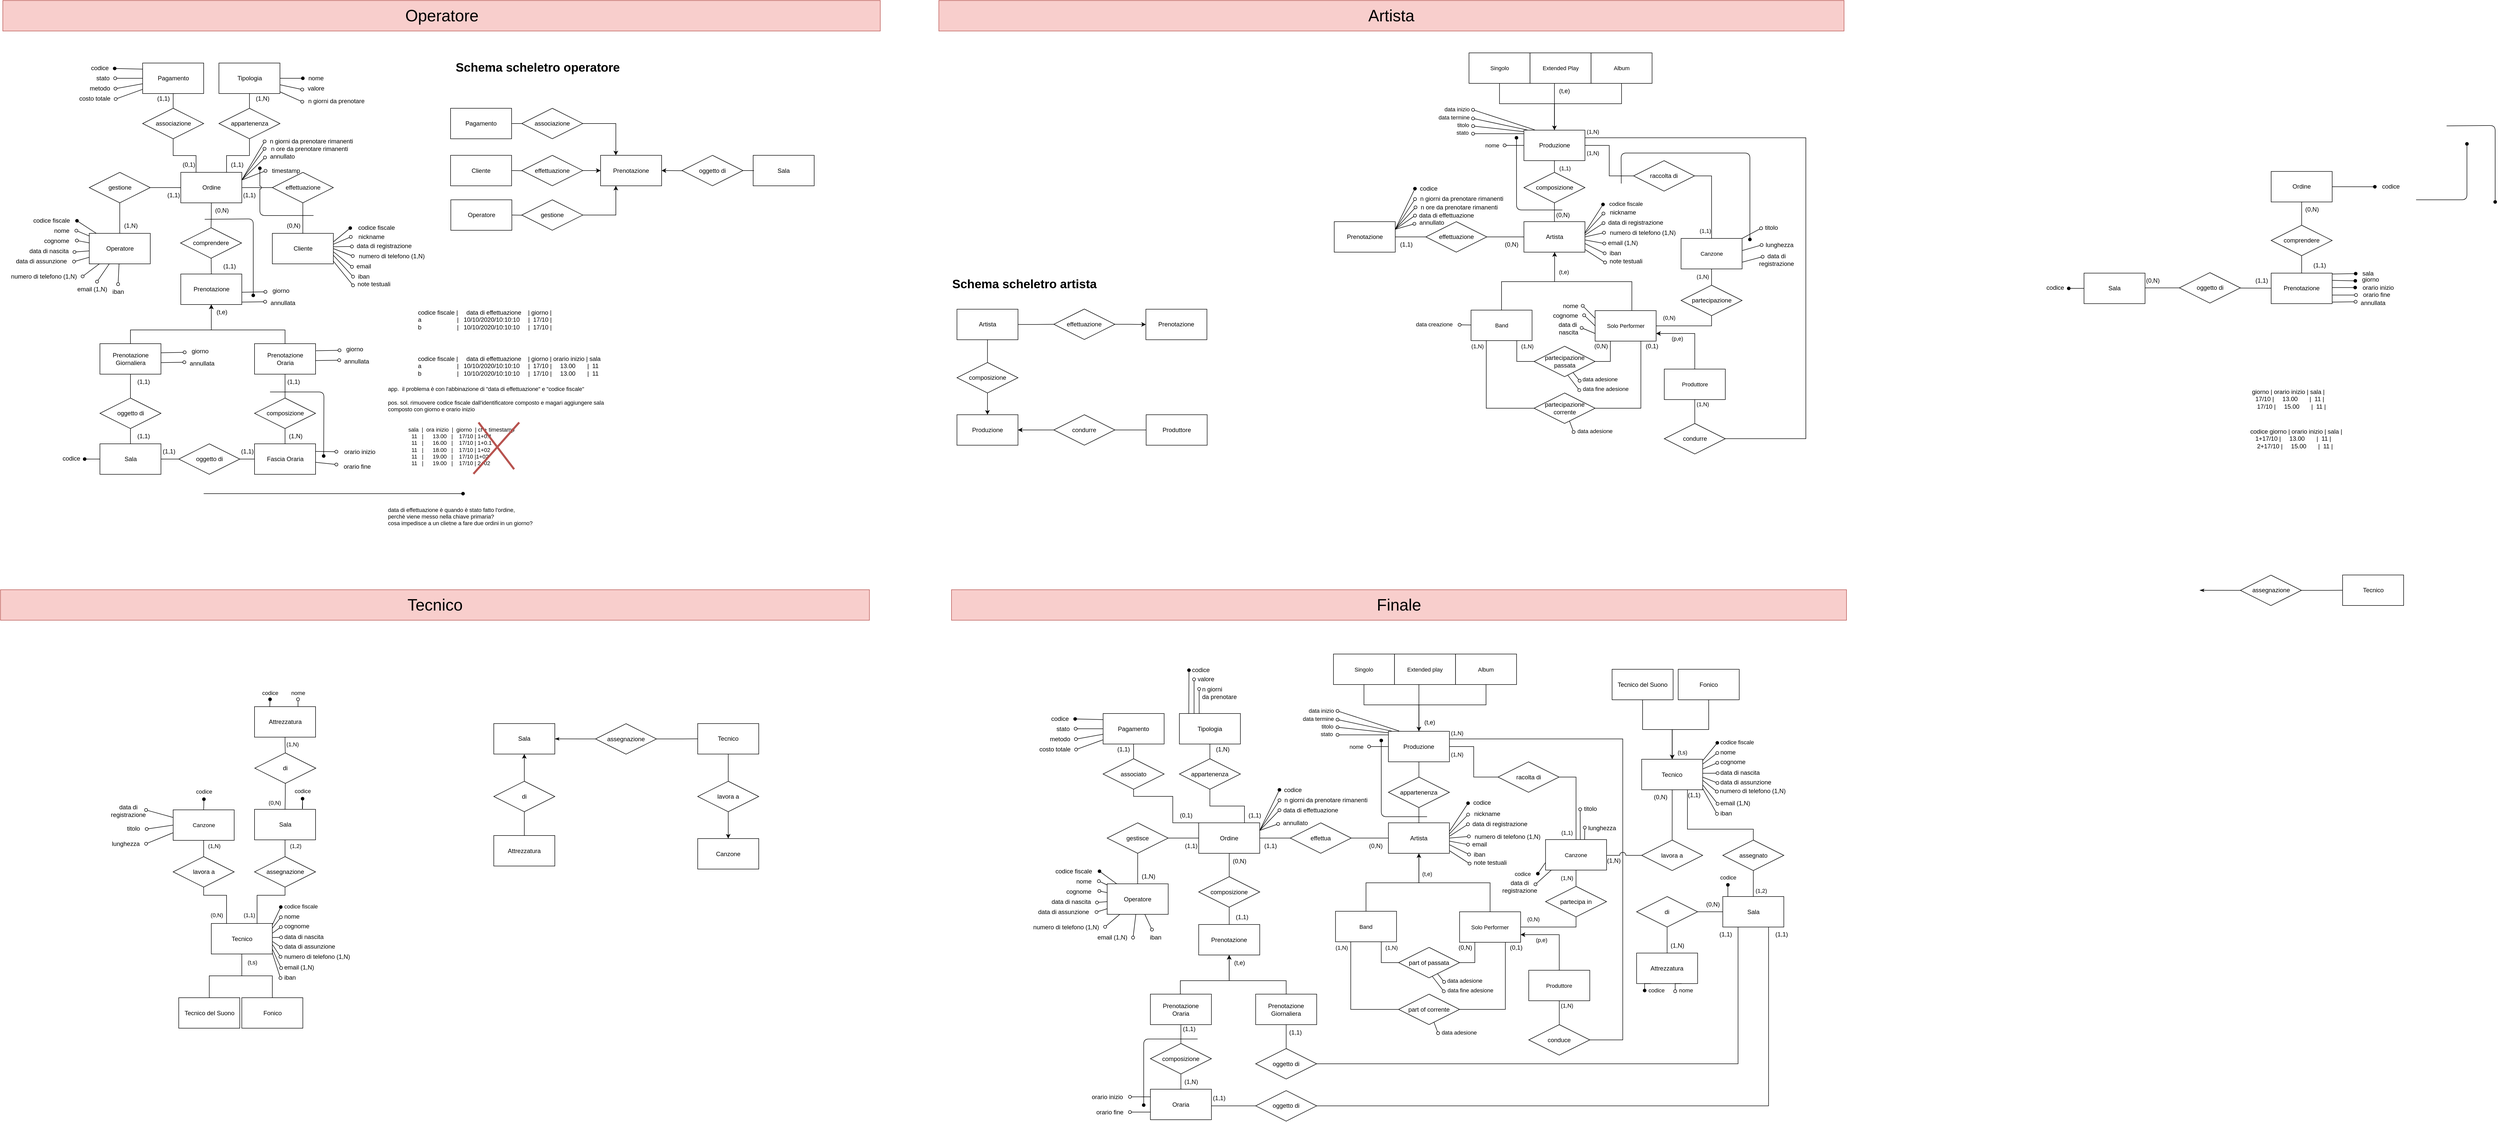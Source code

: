 <mxfile>
    <diagram id="GWADvrvoFI6P3o4RngvT" name="Page-1">
        <mxGraphModel dx="2592" dy="1558" grid="1" gridSize="10" guides="1" tooltips="1" connect="1" arrows="1" fold="1" page="1" pageScale="1" pageWidth="827" pageHeight="1169" math="0" shadow="0">
            <root>
                <mxCell id="0"/>
                <mxCell id="1" parent="0"/>
                <mxCell id="524" value="" style="edgeStyle=none;orthogonalLoop=1;jettySize=auto;html=1;rounded=0;strokeColor=default;align=center;verticalAlign=middle;fontFamily=Helvetica;fontSize=11;fontColor=default;labelBackgroundColor=default;endArrow=oval;endFill=1;exitX=0.113;exitY=-0.014;exitDx=0;exitDy=0;exitPerimeter=0;startArrow=none;startFill=0;" parent="1" edge="1">
                    <mxGeometry width="100" relative="1" as="geometry">
                        <mxPoint x="2336.56" y="1436.46" as="sourcePoint"/>
                        <mxPoint x="2337" y="1327.3" as="targetPoint"/>
                        <Array as="points"/>
                    </mxGeometry>
                </mxCell>
                <mxCell id="525" value="" style="edgeStyle=none;orthogonalLoop=1;jettySize=auto;html=1;rounded=0;strokeColor=default;align=center;verticalAlign=middle;fontFamily=Helvetica;fontSize=11;fontColor=default;labelBackgroundColor=default;endArrow=none;endFill=0;entryX=0.2;entryY=0.002;entryDx=0;entryDy=0;entryPerimeter=0;startArrow=oval;startFill=0;" parent="1" edge="1">
                    <mxGeometry width="100" relative="1" as="geometry">
                        <mxPoint x="2347" y="1345.3" as="sourcePoint"/>
                        <mxPoint x="2347" y="1437.42" as="targetPoint"/>
                        <Array as="points"/>
                    </mxGeometry>
                </mxCell>
                <mxCell id="526" value="" style="edgeStyle=none;orthogonalLoop=1;jettySize=auto;html=1;rounded=0;strokeColor=default;align=center;verticalAlign=middle;fontFamily=Helvetica;fontSize=11;fontColor=default;labelBackgroundColor=default;endArrow=none;endFill=0;entryX=0.367;entryY=-0.03;entryDx=0;entryDy=0;entryPerimeter=0;startArrow=oval;startFill=0;" parent="1" edge="1">
                    <mxGeometry width="100" relative="1" as="geometry">
                        <mxPoint x="2357" y="1364.3" as="sourcePoint"/>
                        <mxPoint x="2357.04" y="1437.5" as="targetPoint"/>
                        <Array as="points"/>
                    </mxGeometry>
                </mxCell>
                <mxCell id="2" value="" style="edgeStyle=orthogonalEdgeStyle;rounded=0;orthogonalLoop=1;jettySize=auto;html=1;endArrow=none;endFill=0;" parent="1" source="6" edge="1">
                    <mxGeometry relative="1" as="geometry">
                        <mxPoint x="339.5" y="224" as="targetPoint"/>
                    </mxGeometry>
                </mxCell>
                <mxCell id="3" style="rounded=0;orthogonalLoop=1;jettySize=auto;html=1;endArrow=oval;endFill=0;" parent="1" source="6" target="64" edge="1">
                    <mxGeometry relative="1" as="geometry"/>
                </mxCell>
                <mxCell id="4" style="rounded=0;orthogonalLoop=1;jettySize=auto;html=1;endArrow=oval;endFill=0;entryX=0.95;entryY=0.512;entryDx=0;entryDy=0;entryPerimeter=0;" parent="1" source="6" target="65" edge="1">
                    <mxGeometry relative="1" as="geometry"/>
                </mxCell>
                <mxCell id="5" style="rounded=0;orthogonalLoop=1;jettySize=auto;html=1;endArrow=oval;endFill=0;entryX=0.966;entryY=0.527;entryDx=0;entryDy=0;entryPerimeter=0;" parent="1" source="6" target="66" edge="1">
                    <mxGeometry relative="1" as="geometry"/>
                </mxCell>
                <mxCell id="6" value="Pagamento" style="whiteSpace=wrap;html=1;" parent="1" vertex="1">
                    <mxGeometry x="279.5" y="133" width="120" height="60" as="geometry"/>
                </mxCell>
                <mxCell id="7" value="" style="edgeStyle=orthogonalEdgeStyle;rounded=0;orthogonalLoop=1;jettySize=auto;html=1;endArrow=none;endFill=0;exitX=0.75;exitY=0;exitDx=0;exitDy=0;entryX=0.5;entryY=1;entryDx=0;entryDy=0;" parent="1" source="11" target="24" edge="1">
                    <mxGeometry relative="1" as="geometry"/>
                </mxCell>
                <mxCell id="8" value="" style="edgeStyle=orthogonalEdgeStyle;rounded=0;orthogonalLoop=1;jettySize=auto;html=1;endArrow=none;endFill=0;" parent="1" source="11" target="27" edge="1">
                    <mxGeometry relative="1" as="geometry"/>
                </mxCell>
                <mxCell id="9" value="" style="edgeStyle=orthogonalEdgeStyle;rounded=0;orthogonalLoop=1;jettySize=auto;html=1;endArrow=none;endFill=0;" parent="1" source="11" target="54" edge="1">
                    <mxGeometry relative="1" as="geometry"/>
                </mxCell>
                <mxCell id="10" style="rounded=0;orthogonalLoop=1;jettySize=auto;html=1;exitX=1;exitY=0.25;exitDx=0;exitDy=0;endArrow=oval;endFill=0;entryX=0.016;entryY=0.576;entryDx=0;entryDy=0;entryPerimeter=0;" parent="1" source="11" target="82" edge="1">
                    <mxGeometry relative="1" as="geometry">
                        <mxPoint x="610.5" y="319" as="targetPoint"/>
                    </mxGeometry>
                </mxCell>
                <mxCell id="11" value="Ordine" style="whiteSpace=wrap;html=1;" parent="1" vertex="1">
                    <mxGeometry x="354.5" y="348" width="120" height="60" as="geometry"/>
                </mxCell>
                <mxCell id="12" style="rounded=0;orthogonalLoop=1;jettySize=auto;html=1;endArrow=oval;endFill=1;entryX=1.009;entryY=0.51;entryDx=0;entryDy=0;entryPerimeter=0;" parent="1" source="18" target="68" edge="1">
                    <mxGeometry relative="1" as="geometry"/>
                </mxCell>
                <mxCell id="13" style="rounded=0;orthogonalLoop=1;jettySize=auto;html=1;endArrow=oval;endFill=0;entryX=0.995;entryY=0.49;entryDx=0;entryDy=0;entryPerimeter=0;" parent="1" source="18" target="69" edge="1">
                    <mxGeometry relative="1" as="geometry"/>
                </mxCell>
                <mxCell id="14" style="rounded=0;orthogonalLoop=1;jettySize=auto;html=1;strokeColor=default;align=center;verticalAlign=middle;fontFamily=Helvetica;fontSize=11;fontColor=default;labelBackgroundColor=default;endArrow=oval;endFill=0;entryX=1.007;entryY=0.471;entryDx=0;entryDy=0;entryPerimeter=0;" parent="1" source="18" target="70" edge="1">
                    <mxGeometry relative="1" as="geometry"/>
                </mxCell>
                <mxCell id="15" style="rounded=0;orthogonalLoop=1;jettySize=auto;html=1;strokeColor=default;align=center;verticalAlign=middle;fontFamily=Helvetica;fontSize=11;fontColor=default;labelBackgroundColor=default;endArrow=oval;endFill=0;entryX=1.009;entryY=0.557;entryDx=0;entryDy=0;entryPerimeter=0;" parent="1" source="18" target="71" edge="1">
                    <mxGeometry relative="1" as="geometry"/>
                </mxCell>
                <mxCell id="16" style="rounded=0;orthogonalLoop=1;jettySize=auto;html=1;strokeColor=default;align=center;verticalAlign=middle;fontFamily=Helvetica;fontSize=11;fontColor=default;labelBackgroundColor=default;endArrow=oval;endFill=0;entryX=1.001;entryY=0.519;entryDx=0;entryDy=0;entryPerimeter=0;" parent="1" source="18" target="72" edge="1">
                    <mxGeometry relative="1" as="geometry"/>
                </mxCell>
                <mxCell id="17" value="" style="edgeStyle=orthogonalEdgeStyle;rounded=0;orthogonalLoop=1;jettySize=auto;html=1;endArrow=none;endFill=0;" parent="1" source="18" target="22" edge="1">
                    <mxGeometry relative="1" as="geometry"/>
                </mxCell>
                <mxCell id="18" value="Operatore" style="whiteSpace=wrap;html=1;" parent="1" vertex="1">
                    <mxGeometry x="174.5" y="468" width="120" height="60" as="geometry"/>
                </mxCell>
                <mxCell id="19" style="edgeStyle=orthogonalEdgeStyle;rounded=0;orthogonalLoop=1;jettySize=auto;html=1;entryX=0.25;entryY=0;entryDx=0;entryDy=0;endArrow=none;endFill=0;" parent="1" source="20" target="11" edge="1">
                    <mxGeometry relative="1" as="geometry"/>
                </mxCell>
                <mxCell id="20" value="associazione" style="shape=rhombus;perimeter=rhombusPerimeter;whiteSpace=wrap;html=1;align=center;" parent="1" vertex="1">
                    <mxGeometry x="279.5" y="222" width="120" height="60" as="geometry"/>
                </mxCell>
                <mxCell id="21" value="" style="edgeStyle=orthogonalEdgeStyle;rounded=0;orthogonalLoop=1;jettySize=auto;html=1;endArrow=none;endFill=0;" parent="1" source="22" target="11" edge="1">
                    <mxGeometry relative="1" as="geometry"/>
                </mxCell>
                <mxCell id="22" value="gestione" style="shape=rhombus;perimeter=rhombusPerimeter;whiteSpace=wrap;html=1;align=center;" parent="1" vertex="1">
                    <mxGeometry x="174.5" y="348" width="120" height="60" as="geometry"/>
                </mxCell>
                <mxCell id="23" value="" style="edgeStyle=orthogonalEdgeStyle;rounded=0;orthogonalLoop=1;jettySize=auto;html=1;endArrow=none;endFill=0;entryX=0.5;entryY=1;entryDx=0;entryDy=0;" parent="1" target="25" edge="1">
                    <mxGeometry relative="1" as="geometry">
                        <mxPoint x="489.5" y="224" as="sourcePoint"/>
                    </mxGeometry>
                </mxCell>
                <mxCell id="24" value="appartenenza" style="shape=rhombus;perimeter=rhombusPerimeter;whiteSpace=wrap;html=1;align=center;" parent="1" vertex="1">
                    <mxGeometry x="429.5" y="222" width="120" height="60" as="geometry"/>
                </mxCell>
                <mxCell id="25" value="Tipologia" style="whiteSpace=wrap;html=1;" parent="1" vertex="1">
                    <mxGeometry x="429.5" y="133" width="120" height="60" as="geometry"/>
                </mxCell>
                <mxCell id="822" style="edgeStyle=none;html=1;entryX=0.5;entryY=0;entryDx=0;entryDy=0;endArrow=none;endFill=0;" parent="1" source="27" target="28" edge="1">
                    <mxGeometry relative="1" as="geometry"/>
                </mxCell>
                <mxCell id="27" value="comprendere" style="shape=rhombus;perimeter=rhombusPerimeter;whiteSpace=wrap;html=1;align=center;" parent="1" vertex="1">
                    <mxGeometry x="354" y="457" width="120" height="60" as="geometry"/>
                </mxCell>
                <mxCell id="28" value="Prenotazione" style="whiteSpace=wrap;html=1;" parent="1" vertex="1">
                    <mxGeometry x="354.5" y="548" width="120" height="60" as="geometry"/>
                </mxCell>
                <mxCell id="29" value="" style="edgeStyle=orthogonalEdgeStyle;rounded=0;orthogonalLoop=1;jettySize=auto;html=1;endArrow=none;endFill=0;" parent="1" source="31" target="40" edge="1">
                    <mxGeometry relative="1" as="geometry"/>
                </mxCell>
                <mxCell id="30" style="edgeStyle=orthogonalEdgeStyle;rounded=0;orthogonalLoop=1;jettySize=auto;html=1;exitX=0.5;exitY=0;exitDx=0;exitDy=0;" parent="1" source="31" target="28" edge="1">
                    <mxGeometry relative="1" as="geometry">
                        <Array as="points">
                            <mxPoint x="255.5" y="658"/>
                            <mxPoint x="414.5" y="658"/>
                        </Array>
                    </mxGeometry>
                </mxCell>
                <mxCell id="31" value="&lt;div&gt;Prenotazione&lt;/div&gt;&lt;div&gt;Giornaliera&lt;br&gt;&lt;/div&gt;" style="whiteSpace=wrap;html=1;" parent="1" vertex="1">
                    <mxGeometry x="195.5" y="685" width="120" height="60" as="geometry"/>
                </mxCell>
                <mxCell id="32" style="edgeStyle=orthogonalEdgeStyle;rounded=0;orthogonalLoop=1;jettySize=auto;html=1;exitX=0.5;exitY=0;exitDx=0;exitDy=0;entryX=0.5;entryY=1;entryDx=0;entryDy=0;" parent="1" source="34" target="28" edge="1">
                    <mxGeometry relative="1" as="geometry">
                        <mxPoint x="414.5" y="648" as="targetPoint"/>
                        <Array as="points">
                            <mxPoint x="559.5" y="658"/>
                            <mxPoint x="414.5" y="658"/>
                        </Array>
                    </mxGeometry>
                </mxCell>
                <mxCell id="33" value="" style="edgeStyle=orthogonalEdgeStyle;rounded=0;orthogonalLoop=1;jettySize=auto;html=1;endArrow=none;endFill=0;" parent="1" source="34" target="45" edge="1">
                    <mxGeometry relative="1" as="geometry"/>
                </mxCell>
                <mxCell id="34" value="&lt;div&gt;Prenotazione&lt;/div&gt;Oraria" style="whiteSpace=wrap;html=1;" parent="1" vertex="1">
                    <mxGeometry x="499.5" y="685" width="120" height="60" as="geometry"/>
                </mxCell>
                <mxCell id="35" value="" style="edgeStyle=orthogonalEdgeStyle;rounded=0;orthogonalLoop=1;jettySize=auto;html=1;endArrow=none;endFill=0;entryX=1;entryY=0.5;entryDx=0;entryDy=0;" parent="1" source="36" target="42" edge="1">
                    <mxGeometry relative="1" as="geometry"/>
                </mxCell>
                <mxCell id="36" value="Fascia Oraria" style="whiteSpace=wrap;html=1;" parent="1" vertex="1">
                    <mxGeometry x="499.5" y="882" width="120" height="60" as="geometry"/>
                </mxCell>
                <mxCell id="37" style="edgeStyle=orthogonalEdgeStyle;rounded=0;orthogonalLoop=1;jettySize=auto;html=1;entryX=0.5;entryY=1;entryDx=0;entryDy=0;endArrow=none;endFill=0;" parent="1" source="39" target="40" edge="1">
                    <mxGeometry relative="1" as="geometry"/>
                </mxCell>
                <mxCell id="38" value="" style="edgeStyle=orthogonalEdgeStyle;rounded=0;orthogonalLoop=1;jettySize=auto;html=1;endArrow=oval;endFill=1;" parent="1" source="39" edge="1">
                    <mxGeometry relative="1" as="geometry">
                        <mxPoint x="165.5" y="912.04" as="targetPoint"/>
                    </mxGeometry>
                </mxCell>
                <mxCell id="39" value="Sala" style="whiteSpace=wrap;html=1;" parent="1" vertex="1">
                    <mxGeometry x="195.5" y="882" width="120" height="60" as="geometry"/>
                </mxCell>
                <mxCell id="40" value="oggetto di" style="shape=rhombus;perimeter=rhombusPerimeter;whiteSpace=wrap;html=1;align=center;" parent="1" vertex="1">
                    <mxGeometry x="195.5" y="792" width="120" height="60" as="geometry"/>
                </mxCell>
                <mxCell id="41" value="" style="edgeStyle=orthogonalEdgeStyle;rounded=0;orthogonalLoop=1;jettySize=auto;html=1;endArrow=none;endFill=0;exitX=0;exitY=0.5;exitDx=0;exitDy=0;" parent="1" source="42" target="39" edge="1">
                    <mxGeometry relative="1" as="geometry">
                        <Array as="points">
                            <mxPoint x="370.5" y="912"/>
                            <mxPoint x="370.5" y="912"/>
                        </Array>
                    </mxGeometry>
                </mxCell>
                <mxCell id="42" value="oggetto di" style="shape=rhombus;perimeter=rhombusPerimeter;whiteSpace=wrap;html=1;align=center;" parent="1" vertex="1">
                    <mxGeometry x="350.5" y="882" width="120" height="60" as="geometry"/>
                </mxCell>
                <mxCell id="43" value="(t,e)" style="text;html=1;align=center;verticalAlign=middle;resizable=0;points=[];autosize=1;strokeColor=none;fillColor=none;" parent="1" vertex="1">
                    <mxGeometry x="414.5" y="608" width="40" height="30" as="geometry"/>
                </mxCell>
                <mxCell id="44" value="" style="edgeStyle=orthogonalEdgeStyle;rounded=0;orthogonalLoop=1;jettySize=auto;html=1;endArrow=none;endFill=0;" parent="1" source="45" target="36" edge="1">
                    <mxGeometry relative="1" as="geometry"/>
                </mxCell>
                <mxCell id="45" value="composizione" style="shape=rhombus;perimeter=rhombusPerimeter;whiteSpace=wrap;html=1;align=center;" parent="1" vertex="1">
                    <mxGeometry x="499.5" y="792" width="120" height="60" as="geometry"/>
                </mxCell>
                <mxCell id="46" value="(1,1)" style="text;html=1;align=center;verticalAlign=middle;resizable=0;points=[];autosize=1;strokeColor=none;fillColor=none;" parent="1" vertex="1">
                    <mxGeometry x="255.5" y="745" width="50" height="30" as="geometry"/>
                </mxCell>
                <mxCell id="47" value="(1,1)" style="text;html=1;align=center;verticalAlign=middle;resizable=0;points=[];autosize=1;strokeColor=none;fillColor=none;" parent="1" vertex="1">
                    <mxGeometry x="255.5" y="852" width="50" height="30" as="geometry"/>
                </mxCell>
                <mxCell id="48" value="(1,1)" style="text;html=1;align=center;verticalAlign=middle;resizable=0;points=[];autosize=1;strokeColor=none;fillColor=none;" parent="1" vertex="1">
                    <mxGeometry x="305.5" y="882" width="50" height="30" as="geometry"/>
                </mxCell>
                <mxCell id="49" value="(1,1)" style="text;html=1;align=center;verticalAlign=middle;resizable=0;points=[];autosize=1;strokeColor=none;fillColor=none;" parent="1" vertex="1">
                    <mxGeometry x="459.5" y="882" width="50" height="30" as="geometry"/>
                </mxCell>
                <mxCell id="50" value="(1,1)" style="text;html=1;align=center;verticalAlign=middle;resizable=0;points=[];autosize=1;strokeColor=none;fillColor=none;" parent="1" vertex="1">
                    <mxGeometry x="550.5" y="745" width="50" height="30" as="geometry"/>
                </mxCell>
                <mxCell id="51" value="(1,N)" style="text;html=1;align=center;verticalAlign=middle;resizable=0;points=[];autosize=1;strokeColor=none;fillColor=none;" parent="1" vertex="1">
                    <mxGeometry x="554.5" y="852" width="50" height="30" as="geometry"/>
                </mxCell>
                <mxCell id="52" value="Cliente" style="whiteSpace=wrap;html=1;" parent="1" vertex="1">
                    <mxGeometry x="534.5" y="468" width="120" height="60" as="geometry"/>
                </mxCell>
                <mxCell id="53" value="" style="edgeStyle=orthogonalEdgeStyle;rounded=0;orthogonalLoop=1;jettySize=auto;html=1;endArrow=none;endFill=0;" parent="1" source="54" target="52" edge="1">
                    <mxGeometry relative="1" as="geometry"/>
                </mxCell>
                <mxCell id="54" value="effettuazione" style="shape=rhombus;perimeter=rhombusPerimeter;whiteSpace=wrap;html=1;align=center;" parent="1" vertex="1">
                    <mxGeometry x="534.5" y="348" width="120" height="60" as="geometry"/>
                </mxCell>
                <mxCell id="55" value="(1,1)" style="text;html=1;align=center;verticalAlign=middle;resizable=0;points=[];autosize=1;strokeColor=none;fillColor=none;" parent="1" vertex="1">
                    <mxGeometry x="294.5" y="188" width="50" height="30" as="geometry"/>
                </mxCell>
                <mxCell id="56" value="(1,1)" style="text;html=1;align=center;verticalAlign=middle;resizable=0;points=[];autosize=1;strokeColor=none;fillColor=none;" parent="1" vertex="1">
                    <mxGeometry x="314.5" y="378" width="50" height="30" as="geometry"/>
                </mxCell>
                <mxCell id="57" value="(1,1)" style="text;html=1;align=center;verticalAlign=middle;resizable=0;points=[];autosize=1;strokeColor=none;fillColor=none;" parent="1" vertex="1">
                    <mxGeometry x="439.5" y="318" width="50" height="30" as="geometry"/>
                </mxCell>
                <mxCell id="58" value="(0,1)" style="text;html=1;align=center;verticalAlign=middle;resizable=0;points=[];autosize=1;strokeColor=none;fillColor=none;" parent="1" vertex="1">
                    <mxGeometry x="344.5" y="318" width="50" height="30" as="geometry"/>
                </mxCell>
                <mxCell id="59" value="(1,N)" style="text;html=1;align=center;verticalAlign=middle;resizable=0;points=[];autosize=1;strokeColor=none;fillColor=none;" parent="1" vertex="1">
                    <mxGeometry x="489.5" y="188" width="50" height="30" as="geometry"/>
                </mxCell>
                <mxCell id="60" value="(1,1)" style="text;html=1;align=center;verticalAlign=middle;resizable=0;points=[];autosize=1;strokeColor=none;fillColor=none;" parent="1" vertex="1">
                    <mxGeometry x="464" y="378" width="50" height="30" as="geometry"/>
                </mxCell>
                <mxCell id="61" value="(1,N)" style="text;html=1;align=center;verticalAlign=middle;resizable=0;points=[];autosize=1;strokeColor=none;fillColor=none;" parent="1" vertex="1">
                    <mxGeometry x="230.5" y="438" width="50" height="30" as="geometry"/>
                </mxCell>
                <mxCell id="62" value="(0,N)" style="text;html=1;align=center;verticalAlign=middle;resizable=0;points=[];autosize=1;strokeColor=none;fillColor=none;" parent="1" vertex="1">
                    <mxGeometry x="550.5" y="438" width="50" height="30" as="geometry"/>
                </mxCell>
                <mxCell id="63" value="codice" style="text;html=1;align=center;verticalAlign=middle;resizable=0;points=[];autosize=1;strokeColor=none;fillColor=none;horizontal=1;" parent="1" vertex="1">
                    <mxGeometry x="164.5" y="128" width="60" height="30" as="geometry"/>
                </mxCell>
                <mxCell id="64" value="&lt;div&gt;stato&lt;/div&gt;" style="text;html=1;align=center;verticalAlign=middle;resizable=0;points=[];autosize=1;strokeColor=none;fillColor=none;" parent="1" vertex="1">
                    <mxGeometry x="175.5" y="148" width="50" height="30" as="geometry"/>
                </mxCell>
                <mxCell id="65" value="&lt;div align=&quot;center&quot;&gt;metodo&lt;/div&gt;" style="text;html=1;align=center;verticalAlign=middle;resizable=0;points=[];autosize=1;strokeColor=none;fillColor=none;" parent="1" vertex="1">
                    <mxGeometry x="159.5" y="168" width="70" height="30" as="geometry"/>
                </mxCell>
                <mxCell id="66" value="&lt;div&gt;costo totale&lt;br&gt;&lt;/div&gt;" style="text;html=1;align=center;verticalAlign=middle;resizable=0;points=[];autosize=1;strokeColor=none;fillColor=none;" parent="1" vertex="1">
                    <mxGeometry x="139.5" y="188" width="90" height="30" as="geometry"/>
                </mxCell>
                <mxCell id="67" style="rounded=0;orthogonalLoop=1;jettySize=auto;html=1;endArrow=oval;endFill=1;exitX=0.003;exitY=0.2;exitDx=0;exitDy=0;exitPerimeter=0;" parent="1" source="6" target="63" edge="1">
                    <mxGeometry relative="1" as="geometry">
                        <mxPoint x="289.5" y="103" as="targetPoint"/>
                    </mxGeometry>
                </mxCell>
                <mxCell id="68" value="codice fiscale" style="text;html=1;align=center;verticalAlign=middle;resizable=0;points=[];autosize=1;strokeColor=none;fillColor=none;" parent="1" vertex="1">
                    <mxGeometry x="49.5" y="428" width="100" height="30" as="geometry"/>
                </mxCell>
                <mxCell id="69" value="nome" style="text;html=1;align=center;verticalAlign=middle;resizable=0;points=[];autosize=1;strokeColor=none;fillColor=none;" parent="1" vertex="1">
                    <mxGeometry x="89.5" y="448" width="60" height="30" as="geometry"/>
                </mxCell>
                <mxCell id="70" value="cognome" style="text;html=1;align=center;verticalAlign=middle;resizable=0;points=[];autosize=1;strokeColor=none;fillColor=none;" parent="1" vertex="1">
                    <mxGeometry x="69.5" y="468" width="80" height="30" as="geometry"/>
                </mxCell>
                <mxCell id="71" value="data di nascita" style="text;html=1;align=center;verticalAlign=middle;resizable=0;points=[];autosize=1;strokeColor=none;fillColor=none;" parent="1" vertex="1">
                    <mxGeometry x="44.5" y="488" width="100" height="30" as="geometry"/>
                </mxCell>
                <mxCell id="72" value="data di assunzione" style="text;html=1;align=center;verticalAlign=middle;resizable=0;points=[];autosize=1;strokeColor=none;fillColor=none;" parent="1" vertex="1">
                    <mxGeometry x="14.5" y="508" width="130" height="30" as="geometry"/>
                </mxCell>
                <mxCell id="73" value="numero di telefono (1,N)" style="text;html=1;align=center;verticalAlign=middle;resizable=0;points=[];autosize=1;strokeColor=none;fillColor=none;" parent="1" vertex="1">
                    <mxGeometry x="4.5" y="538" width="160" height="30" as="geometry"/>
                </mxCell>
                <mxCell id="74" value="iban" style="text;html=1;align=center;verticalAlign=middle;resizable=0;points=[];autosize=1;strokeColor=none;fillColor=none;" parent="1" vertex="1">
                    <mxGeometry x="205.5" y="568" width="50" height="30" as="geometry"/>
                </mxCell>
                <mxCell id="75" style="rounded=0;orthogonalLoop=1;jettySize=auto;html=1;entryX=0.981;entryY=0.49;entryDx=0;entryDy=0;entryPerimeter=0;strokeColor=default;align=center;verticalAlign=middle;fontFamily=Helvetica;fontSize=11;fontColor=default;labelBackgroundColor=default;endArrow=oval;endFill=0;" parent="1" source="18" target="73" edge="1">
                    <mxGeometry relative="1" as="geometry"/>
                </mxCell>
                <mxCell id="76" style="rounded=0;orthogonalLoop=1;jettySize=auto;html=1;strokeColor=default;align=center;verticalAlign=middle;fontFamily=Helvetica;fontSize=11;fontColor=default;labelBackgroundColor=default;endArrow=oval;endFill=0;" parent="1" source="18" target="74" edge="1">
                    <mxGeometry relative="1" as="geometry">
                        <mxPoint x="244.5" y="573" as="targetPoint"/>
                    </mxGeometry>
                </mxCell>
                <mxCell id="77" value="email (1,N)" style="text;html=1;align=center;verticalAlign=middle;resizable=0;points=[];autosize=1;strokeColor=none;fillColor=none;" parent="1" vertex="1">
                    <mxGeometry x="139.5" y="563" width="80" height="30" as="geometry"/>
                </mxCell>
                <mxCell id="78" style="rounded=0;orthogonalLoop=1;jettySize=auto;html=1;strokeColor=default;align=center;verticalAlign=middle;fontFamily=Helvetica;fontSize=11;fontColor=default;labelBackgroundColor=default;endArrow=oval;endFill=0;" parent="1" source="18" target="77" edge="1">
                    <mxGeometry relative="1" as="geometry"/>
                </mxCell>
                <mxCell id="80" value="n giorni da prenotare rimanenti" style="text;html=1;align=center;verticalAlign=middle;resizable=0;points=[];autosize=1;strokeColor=none;fillColor=none;" parent="1" vertex="1">
                    <mxGeometry x="515.5" y="271.5" width="190" height="30" as="geometry"/>
                </mxCell>
                <mxCell id="81" value="&amp;nbsp; n ore da prenotare rimanenti" style="text;html=1;align=center;verticalAlign=middle;resizable=0;points=[];autosize=1;strokeColor=none;fillColor=none;" parent="1" vertex="1">
                    <mxGeometry x="514" y="286.5" width="180" height="30" as="geometry"/>
                </mxCell>
                <mxCell id="82" value="annullato" style="text;html=1;align=center;verticalAlign=middle;resizable=0;points=[];autosize=1;strokeColor=none;fillColor=none;" parent="1" vertex="1">
                    <mxGeometry x="519" y="301.5" width="70" height="30" as="geometry"/>
                </mxCell>
                <mxCell id="83" value="" style="rounded=0;orthogonalLoop=1;jettySize=auto;html=1;endArrow=none;endFill=0;startArrow=oval;startFill=1;" parent="1" source="84" target="25" edge="1">
                    <mxGeometry relative="1" as="geometry"/>
                </mxCell>
                <mxCell id="84" value="nome" style="text;html=1;align=center;verticalAlign=middle;resizable=0;points=[];autosize=1;strokeColor=none;fillColor=none;" parent="1" vertex="1">
                    <mxGeometry x="594.5" y="148" width="50" height="30" as="geometry"/>
                </mxCell>
                <mxCell id="85" value="" style="rounded=0;orthogonalLoop=1;jettySize=auto;html=1;endArrow=none;endFill=0;startArrow=oval;startFill=0;exitX=0.064;exitY=0.571;exitDx=0;exitDy=0;exitPerimeter=0;" parent="1" source="86" target="25" edge="1">
                    <mxGeometry relative="1" as="geometry"/>
                </mxCell>
                <mxCell id="86" value="valore" style="text;html=1;align=center;verticalAlign=middle;resizable=0;points=[];autosize=1;strokeColor=none;fillColor=none;" parent="1" vertex="1">
                    <mxGeometry x="589.5" y="168" width="60" height="30" as="geometry"/>
                </mxCell>
                <mxCell id="87" value="" style="rounded=0;orthogonalLoop=1;jettySize=auto;html=1;endArrow=none;endFill=0;startArrow=oval;startFill=0;exitX=0.028;exitY=0.538;exitDx=0;exitDy=0;exitPerimeter=0;" parent="1" source="88" target="25" edge="1">
                    <mxGeometry relative="1" as="geometry"/>
                </mxCell>
                <mxCell id="88" value="n giorni da prenotare" style="text;html=1;align=center;verticalAlign=middle;resizable=0;points=[];autosize=1;strokeColor=none;fillColor=none;" parent="1" vertex="1">
                    <mxGeometry x="589.5" y="193" width="140" height="30" as="geometry"/>
                </mxCell>
                <mxCell id="89" value="" style="rounded=0;orthogonalLoop=1;jettySize=auto;html=1;startArrow=oval;startFill=1;endArrow=none;endFill=0;entryX=1.002;entryY=0.276;entryDx=0;entryDy=0;entryPerimeter=0;exitX=-0.008;exitY=0.522;exitDx=0;exitDy=0;exitPerimeter=0;" parent="1" source="833" target="52" edge="1">
                    <mxGeometry relative="1" as="geometry">
                        <mxPoint x="690" y="470" as="sourcePoint"/>
                    </mxGeometry>
                </mxCell>
                <mxCell id="92" value="nickname" style="text;html=1;align=center;verticalAlign=middle;resizable=0;points=[];autosize=1;strokeColor=none;fillColor=none;" parent="1" vertex="1">
                    <mxGeometry x="688.5" y="460" width="80" height="30" as="geometry"/>
                </mxCell>
                <mxCell id="93" value="" style="rounded=0;orthogonalLoop=1;jettySize=auto;html=1;startArrow=oval;startFill=0;endArrow=none;endFill=0;entryX=1.001;entryY=0.439;entryDx=0;entryDy=0;exitX=0.019;exitY=0.529;exitDx=0;exitDy=0;exitPerimeter=0;entryPerimeter=0;" parent="1" source="94" target="52" edge="1">
                    <mxGeometry relative="1" as="geometry"/>
                </mxCell>
                <mxCell id="94" value="data di registrazione" style="text;html=1;align=center;verticalAlign=middle;resizable=0;points=[];autosize=1;strokeColor=none;fillColor=none;" parent="1" vertex="1">
                    <mxGeometry x="688.5" y="478" width="130" height="30" as="geometry"/>
                </mxCell>
                <mxCell id="95" value="" style="rounded=0;orthogonalLoop=1;jettySize=auto;html=1;entryX=1;entryY=0.5;entryDx=0;entryDy=0;startArrow=oval;startFill=0;endArrow=none;endFill=0;exitX=0.026;exitY=0.49;exitDx=0;exitDy=0;exitPerimeter=0;" parent="1" source="96" target="52" edge="1">
                    <mxGeometry relative="1" as="geometry"/>
                </mxCell>
                <mxCell id="96" value="numero di telefono (1,N)" style="text;html=1;align=center;verticalAlign=middle;resizable=0;points=[];autosize=1;strokeColor=none;fillColor=none;" parent="1" vertex="1">
                    <mxGeometry x="688.5" y="498" width="160" height="30" as="geometry"/>
                </mxCell>
                <mxCell id="97" style="rounded=0;orthogonalLoop=1;jettySize=auto;html=1;entryX=0.999;entryY=0.6;entryDx=0;entryDy=0;startArrow=oval;startFill=0;endArrow=none;endFill=0;exitX=0.051;exitY=0.529;exitDx=0;exitDy=0;exitPerimeter=0;entryPerimeter=0;" parent="1" source="98" target="52" edge="1">
                    <mxGeometry relative="1" as="geometry"/>
                </mxCell>
                <mxCell id="98" value="email" style="text;html=1;align=center;verticalAlign=middle;resizable=0;points=[];autosize=1;strokeColor=none;fillColor=none;" parent="1" vertex="1">
                    <mxGeometry x="688.5" y="518" width="50" height="30" as="geometry"/>
                </mxCell>
                <mxCell id="99" style="rounded=0;orthogonalLoop=1;jettySize=auto;html=1;entryX=1.001;entryY=0.72;entryDx=0;entryDy=0;startArrow=oval;startFill=0;endArrow=none;endFill=0;exitX=0.094;exitY=0.51;exitDx=0;exitDy=0;exitPerimeter=0;entryPerimeter=0;" parent="1" source="100" target="52" edge="1">
                    <mxGeometry relative="1" as="geometry"/>
                </mxCell>
                <mxCell id="100" value="iban" style="text;html=1;align=center;verticalAlign=middle;resizable=0;points=[];autosize=1;strokeColor=none;fillColor=none;" parent="1" vertex="1">
                    <mxGeometry x="688.5" y="538" width="50" height="30" as="geometry"/>
                </mxCell>
                <mxCell id="101" style="rounded=0;orthogonalLoop=1;jettySize=auto;html=1;entryX=1.003;entryY=0.917;entryDx=0;entryDy=0;startArrow=oval;startFill=0;endArrow=none;endFill=0;exitX=0.051;exitY=0.576;exitDx=0;exitDy=0;exitPerimeter=0;entryPerimeter=0;" parent="1" source="102" target="52" edge="1">
                    <mxGeometry relative="1" as="geometry"/>
                </mxCell>
                <mxCell id="102" value="note testuali" style="text;html=1;align=center;verticalAlign=middle;resizable=0;points=[];autosize=1;strokeColor=none;fillColor=none;" parent="1" vertex="1">
                    <mxGeometry x="688.5" y="553" width="90" height="30" as="geometry"/>
                </mxCell>
                <mxCell id="103" value="codice" style="text;html=1;align=center;verticalAlign=middle;resizable=0;points=[];autosize=1;strokeColor=none;fillColor=none;" parent="1" vertex="1">
                    <mxGeometry x="108.5" y="896" width="60" height="30" as="geometry"/>
                </mxCell>
                <mxCell id="104" value="" style="rounded=0;orthogonalLoop=1;jettySize=auto;html=1;strokeColor=default;align=center;verticalAlign=middle;fontFamily=Helvetica;fontSize=11;fontColor=default;labelBackgroundColor=default;endArrow=none;endFill=0;startArrow=oval;startFill=0;entryX=1;entryY=0.25;entryDx=0;entryDy=0;" parent="1" source="105" target="36" edge="1">
                    <mxGeometry relative="1" as="geometry"/>
                </mxCell>
                <mxCell id="105" value="orario inizio" style="text;html=1;align=center;verticalAlign=middle;resizable=0;points=[];autosize=1;strokeColor=none;fillColor=none;" parent="1" vertex="1">
                    <mxGeometry x="660.5" y="883" width="90" height="30" as="geometry"/>
                </mxCell>
                <mxCell id="106" value="" style="rounded=0;orthogonalLoop=1;jettySize=auto;html=1;strokeColor=default;align=center;verticalAlign=middle;fontFamily=Helvetica;fontSize=11;fontColor=default;labelBackgroundColor=default;endArrow=none;endFill=0;startArrow=oval;startFill=0;" parent="1" source="107" target="36" edge="1">
                    <mxGeometry relative="1" as="geometry"/>
                </mxCell>
                <mxCell id="107" value="orario fine" style="text;html=1;align=center;verticalAlign=middle;resizable=0;points=[];autosize=1;strokeColor=none;fillColor=none;" parent="1" vertex="1">
                    <mxGeometry x="660.5" y="912" width="80" height="30" as="geometry"/>
                </mxCell>
                <mxCell id="108" value="" style="edgeStyle=none;orthogonalLoop=1;jettySize=auto;html=1;rounded=1;endArrow=oval;endFill=1;curved=0;" parent="1" edge="1">
                    <mxGeometry width="100" relative="1" as="geometry">
                        <mxPoint x="530" y="780" as="sourcePoint"/>
                        <mxPoint x="635.5" y="906" as="targetPoint"/>
                        <Array as="points">
                            <mxPoint x="636" y="780"/>
                        </Array>
                    </mxGeometry>
                </mxCell>
                <mxCell id="109" style="rounded=0;orthogonalLoop=1;jettySize=auto;html=1;exitX=1;exitY=0.25;exitDx=0;exitDy=0;entryX=0.029;entryY=0.503;entryDx=0;entryDy=0;entryPerimeter=0;strokeColor=default;align=center;verticalAlign=middle;fontFamily=Helvetica;fontSize=11;fontColor=default;labelBackgroundColor=default;endArrow=oval;endFill=0;" parent="1" source="11" target="81" edge="1">
                    <mxGeometry relative="1" as="geometry"/>
                </mxCell>
                <mxCell id="110" style="rounded=0;orthogonalLoop=1;jettySize=auto;html=1;exitX=1;exitY=0.25;exitDx=0;exitDy=0;entryX=0.02;entryY=0.521;entryDx=0;entryDy=0;entryPerimeter=0;strokeColor=default;align=center;verticalAlign=middle;fontFamily=Helvetica;fontSize=11;fontColor=default;labelBackgroundColor=default;endArrow=oval;endFill=0;" parent="1" source="11" target="80" edge="1">
                    <mxGeometry relative="1" as="geometry"/>
                </mxCell>
                <mxCell id="111" style="rounded=0;orthogonalLoop=1;jettySize=auto;html=1;exitX=1;exitY=0.25;exitDx=0;exitDy=0;entryX=0.008;entryY=0.52;entryDx=0;entryDy=0;entryPerimeter=0;strokeColor=default;align=center;verticalAlign=middle;fontFamily=Helvetica;fontSize=11;fontColor=default;labelBackgroundColor=default;endArrow=oval;endFill=0;" parent="1" source="11" target="785" edge="1">
                    <mxGeometry relative="1" as="geometry">
                        <mxPoint x="509.22" y="295.09" as="targetPoint"/>
                    </mxGeometry>
                </mxCell>
                <mxCell id="112" value="(1,1)" style="text;html=1;align=center;verticalAlign=middle;resizable=0;points=[];autosize=1;strokeColor=none;fillColor=none;" parent="1" vertex="1">
                    <mxGeometry x="424.5" y="518" width="50" height="30" as="geometry"/>
                </mxCell>
                <mxCell id="113" value="(0,N)" style="text;html=1;align=center;verticalAlign=middle;resizable=0;points=[];autosize=1;strokeColor=none;fillColor=none;" parent="1" vertex="1">
                    <mxGeometry x="409.5" y="408" width="50" height="30" as="geometry"/>
                </mxCell>
                <mxCell id="121" value="" style="edgeStyle=orthogonalEdgeStyle;rounded=0;orthogonalLoop=1;jettySize=auto;html=1;endArrow=none;endFill=0;" parent="1" source="123" target="167" edge="1">
                    <mxGeometry relative="1" as="geometry"/>
                </mxCell>
                <mxCell id="122" style="rounded=0;orthogonalLoop=1;jettySize=auto;html=1;exitX=1;exitY=0.25;exitDx=0;exitDy=0;endArrow=oval;endFill=0;entryX=0.016;entryY=0.576;entryDx=0;entryDy=0;entryPerimeter=0;" parent="1" source="123" target="195" edge="1">
                    <mxGeometry relative="1" as="geometry">
                        <mxPoint x="2878.64" y="416" as="targetPoint"/>
                    </mxGeometry>
                </mxCell>
                <mxCell id="123" value="Prenotazione" style="whiteSpace=wrap;html=1;" parent="1" vertex="1">
                    <mxGeometry x="2622.64" y="445" width="120" height="60" as="geometry"/>
                </mxCell>
                <mxCell id="164" value="" style="edgeStyle=none;rounded=0;orthogonalLoop=1;jettySize=auto;html=1;strokeColor=default;align=center;verticalAlign=middle;fontFamily=Helvetica;fontSize=11;fontColor=default;labelBackgroundColor=default;endArrow=none;endFill=0;" parent="1" source="165" target="227" edge="1">
                    <mxGeometry relative="1" as="geometry"/>
                </mxCell>
                <mxCell id="165" value="Artista" style="whiteSpace=wrap;html=1;" parent="1" vertex="1">
                    <mxGeometry x="2995.64" y="445" width="120" height="60" as="geometry"/>
                </mxCell>
                <mxCell id="166" value="" style="edgeStyle=orthogonalEdgeStyle;rounded=0;orthogonalLoop=1;jettySize=auto;html=1;endArrow=none;endFill=0;" parent="1" source="167" target="165" edge="1">
                    <mxGeometry relative="1" as="geometry"/>
                </mxCell>
                <mxCell id="167" value="effettuazione" style="shape=rhombus;perimeter=rhombusPerimeter;whiteSpace=wrap;html=1;align=center;" parent="1" vertex="1">
                    <mxGeometry x="2802.64" y="445" width="120" height="60" as="geometry"/>
                </mxCell>
                <mxCell id="173" value="(1,1)" style="text;html=1;align=center;verticalAlign=middle;resizable=0;points=[];autosize=1;strokeColor=none;fillColor=none;" parent="1" vertex="1">
                    <mxGeometry x="2738.64" y="475" width="50" height="30" as="geometry"/>
                </mxCell>
                <mxCell id="175" value="(0,N)" style="text;html=1;align=center;verticalAlign=middle;resizable=0;points=[];autosize=1;strokeColor=none;fillColor=none;" parent="1" vertex="1">
                    <mxGeometry x="2945.64" y="475" width="50" height="30" as="geometry"/>
                </mxCell>
                <mxCell id="192" value="codice" style="text;html=1;align=center;verticalAlign=middle;resizable=0;points=[];autosize=1;strokeColor=none;fillColor=none;" parent="1" vertex="1">
                    <mxGeometry x="2777.64" y="365" width="60" height="30" as="geometry"/>
                </mxCell>
                <mxCell id="193" value="n giorni da prenotare rimanenti" style="text;html=1;align=center;verticalAlign=middle;resizable=0;points=[];autosize=1;strokeColor=none;fillColor=none;" parent="1" vertex="1">
                    <mxGeometry x="2777.64" y="385" width="190" height="30" as="geometry"/>
                </mxCell>
                <mxCell id="194" value="data di effettuazione" style="text;html=1;align=center;verticalAlign=middle;resizable=0;points=[];autosize=1;strokeColor=none;fillColor=none;" parent="1" vertex="1">
                    <mxGeometry x="2777.64" y="418" width="130" height="30" as="geometry"/>
                </mxCell>
                <mxCell id="195" value="annullato" style="text;html=1;align=center;verticalAlign=middle;resizable=0;points=[];autosize=1;strokeColor=none;fillColor=none;" parent="1" vertex="1">
                    <mxGeometry x="2779.14" y="432" width="70" height="30" as="geometry"/>
                </mxCell>
                <mxCell id="201" value="" style="rounded=0;orthogonalLoop=1;jettySize=auto;html=1;startArrow=oval;startFill=1;endArrow=none;endFill=0;entryX=0.995;entryY=0.372;entryDx=0;entryDy=0;entryPerimeter=0;exitX=0.006;exitY=0.537;exitDx=0;exitDy=0;exitPerimeter=0;" parent="1" source="832" target="165" edge="1">
                    <mxGeometry relative="1" as="geometry">
                        <mxPoint x="3120.64" y="475" as="targetPoint"/>
                    </mxGeometry>
                </mxCell>
                <mxCell id="202" value="nickname" style="text;html=1;align=center;verticalAlign=middle;resizable=0;points=[];autosize=1;strokeColor=none;fillColor=none;" parent="1" vertex="1">
                    <mxGeometry x="3149.64" y="412" width="80" height="30" as="geometry"/>
                </mxCell>
                <mxCell id="203" value="" style="rounded=0;orthogonalLoop=1;jettySize=auto;html=1;startArrow=oval;startFill=0;endArrow=none;endFill=0;entryX=1.001;entryY=0.439;entryDx=0;entryDy=0;exitX=0.019;exitY=0.529;exitDx=0;exitDy=0;exitPerimeter=0;entryPerimeter=0;" parent="1" source="204" target="165" edge="1">
                    <mxGeometry relative="1" as="geometry"/>
                </mxCell>
                <mxCell id="204" value="data di registrazione" style="text;html=1;align=center;verticalAlign=middle;resizable=0;points=[];autosize=1;strokeColor=none;fillColor=none;" parent="1" vertex="1">
                    <mxGeometry x="3149.64" y="432" width="130" height="30" as="geometry"/>
                </mxCell>
                <mxCell id="205" value="" style="rounded=0;orthogonalLoop=1;jettySize=auto;html=1;entryX=1;entryY=0.5;entryDx=0;entryDy=0;startArrow=oval;startFill=0;endArrow=none;endFill=0;exitX=0.026;exitY=0.49;exitDx=0;exitDy=0;exitPerimeter=0;" parent="1" source="206" target="165" edge="1">
                    <mxGeometry relative="1" as="geometry"/>
                </mxCell>
                <mxCell id="206" value="numero di telefono (1,N)" style="text;html=1;align=center;verticalAlign=middle;resizable=0;points=[];autosize=1;strokeColor=none;fillColor=none;" parent="1" vertex="1">
                    <mxGeometry x="3149.0" y="452" width="160" height="30" as="geometry"/>
                </mxCell>
                <mxCell id="207" style="rounded=0;orthogonalLoop=1;jettySize=auto;html=1;entryX=0.999;entryY=0.6;entryDx=0;entryDy=0;startArrow=oval;startFill=0;endArrow=none;endFill=0;exitX=0.051;exitY=0.529;exitDx=0;exitDy=0;exitPerimeter=0;entryPerimeter=0;" parent="1" source="208" target="165" edge="1">
                    <mxGeometry relative="1" as="geometry"/>
                </mxCell>
                <mxCell id="208" value="email (1,N)" style="text;html=1;align=center;verticalAlign=middle;resizable=0;points=[];autosize=1;strokeColor=none;fillColor=none;" parent="1" vertex="1">
                    <mxGeometry x="3149.64" y="472" width="80" height="30" as="geometry"/>
                </mxCell>
                <mxCell id="209" style="rounded=0;orthogonalLoop=1;jettySize=auto;html=1;entryX=1.001;entryY=0.72;entryDx=0;entryDy=0;startArrow=oval;startFill=0;endArrow=none;endFill=0;exitX=0.094;exitY=0.51;exitDx=0;exitDy=0;exitPerimeter=0;entryPerimeter=0;" parent="1" source="210" target="165" edge="1">
                    <mxGeometry relative="1" as="geometry"/>
                </mxCell>
                <mxCell id="210" value="iban" style="text;html=1;align=center;verticalAlign=middle;resizable=0;points=[];autosize=1;strokeColor=none;fillColor=none;" parent="1" vertex="1">
                    <mxGeometry x="3149.64" y="492" width="50" height="30" as="geometry"/>
                </mxCell>
                <mxCell id="211" style="rounded=0;orthogonalLoop=1;jettySize=auto;html=1;entryX=1.003;entryY=0.917;entryDx=0;entryDy=0;startArrow=oval;startFill=0;endArrow=none;endFill=0;exitX=0.051;exitY=0.576;exitDx=0;exitDy=0;exitPerimeter=0;entryPerimeter=0;" parent="1" source="212" target="165" edge="1">
                    <mxGeometry relative="1" as="geometry"/>
                </mxCell>
                <mxCell id="212" value="note testuali" style="text;html=1;align=center;verticalAlign=middle;resizable=0;points=[];autosize=1;strokeColor=none;fillColor=none;" parent="1" vertex="1">
                    <mxGeometry x="3150.64" y="508" width="90" height="30" as="geometry"/>
                </mxCell>
                <mxCell id="219" style="rounded=0;orthogonalLoop=1;jettySize=auto;html=1;exitX=1;exitY=0.25;exitDx=0;exitDy=0;entryX=0.029;entryY=0.503;entryDx=0;entryDy=0;entryPerimeter=0;strokeColor=default;align=center;verticalAlign=middle;fontFamily=Helvetica;fontSize=11;fontColor=default;labelBackgroundColor=default;endArrow=oval;endFill=0;" parent="1" source="123" target="194" edge="1">
                    <mxGeometry relative="1" as="geometry"/>
                </mxCell>
                <mxCell id="220" style="rounded=0;orthogonalLoop=1;jettySize=auto;html=1;exitX=1;exitY=0.25;exitDx=0;exitDy=0;entryX=0.02;entryY=0.521;entryDx=0;entryDy=0;entryPerimeter=0;strokeColor=default;align=center;verticalAlign=middle;fontFamily=Helvetica;fontSize=11;fontColor=default;labelBackgroundColor=default;endArrow=oval;endFill=0;" parent="1" source="123" target="193" edge="1">
                    <mxGeometry relative="1" as="geometry"/>
                </mxCell>
                <mxCell id="221" style="rounded=0;orthogonalLoop=1;jettySize=auto;html=1;exitX=1;exitY=0.25;exitDx=0;exitDy=0;entryX=0.062;entryY=0.503;entryDx=0;entryDy=0;entryPerimeter=0;strokeColor=default;align=center;verticalAlign=middle;fontFamily=Helvetica;fontSize=11;fontColor=default;labelBackgroundColor=default;endArrow=oval;endFill=1;" parent="1" source="123" target="192" edge="1">
                    <mxGeometry relative="1" as="geometry"/>
                </mxCell>
                <mxCell id="224" value="" style="edgeStyle=none;rounded=0;orthogonalLoop=1;jettySize=auto;html=1;strokeColor=default;align=center;verticalAlign=middle;fontFamily=Helvetica;fontSize=11;fontColor=default;labelBackgroundColor=default;endArrow=none;endFill=0;" parent="1" source="226" target="227" edge="1">
                    <mxGeometry relative="1" as="geometry"/>
                </mxCell>
                <mxCell id="225" value="" style="edgeStyle=orthogonalEdgeStyle;rounded=0;orthogonalLoop=1;jettySize=auto;html=1;strokeColor=default;align=center;verticalAlign=middle;fontFamily=Helvetica;fontSize=11;fontColor=default;labelBackgroundColor=default;endArrow=none;endFill=0;" parent="1" source="226" target="280" edge="1">
                    <mxGeometry relative="1" as="geometry"/>
                </mxCell>
                <mxCell id="226" value="Produzione" style="whiteSpace=wrap;html=1;" parent="1" vertex="1">
                    <mxGeometry x="2995.64" y="265" width="120" height="60" as="geometry"/>
                </mxCell>
                <mxCell id="227" value="composizione" style="shape=rhombus;perimeter=rhombusPerimeter;whiteSpace=wrap;html=1;align=center;" parent="1" vertex="1">
                    <mxGeometry x="2995.64" y="348" width="120" height="60" as="geometry"/>
                </mxCell>
                <mxCell id="228" style="edgeStyle=orthogonalEdgeStyle;rounded=0;orthogonalLoop=1;jettySize=auto;html=1;entryX=0.5;entryY=0;entryDx=0;entryDy=0;strokeColor=default;align=center;verticalAlign=middle;fontFamily=Helvetica;fontSize=11;fontColor=default;labelBackgroundColor=default;endArrow=none;endFill=0;" parent="1" source="229" target="226" edge="1">
                    <mxGeometry relative="1" as="geometry">
                        <Array as="points">
                            <mxPoint x="2947.64" y="213"/>
                            <mxPoint x="3055.64" y="213"/>
                        </Array>
                    </mxGeometry>
                </mxCell>
                <mxCell id="229" value="Singolo" style="whiteSpace=wrap;html=1;fontFamily=Helvetica;fontSize=11;fontColor=default;labelBackgroundColor=default;" parent="1" vertex="1">
                    <mxGeometry x="2887.64" y="113" width="120" height="60" as="geometry"/>
                </mxCell>
                <mxCell id="230" style="edgeStyle=orthogonalEdgeStyle;rounded=0;orthogonalLoop=1;jettySize=auto;html=1;strokeColor=default;align=center;verticalAlign=middle;fontFamily=Helvetica;fontSize=11;fontColor=default;labelBackgroundColor=default;endArrow=none;endFill=0;entryX=0.5;entryY=0;entryDx=0;entryDy=0;" parent="1" source="231" target="226" edge="1">
                    <mxGeometry relative="1" as="geometry">
                        <mxPoint x="3091.64" y="233" as="targetPoint"/>
                        <Array as="points">
                            <mxPoint x="3055.64" y="193"/>
                            <mxPoint x="3055.64" y="193"/>
                        </Array>
                    </mxGeometry>
                </mxCell>
                <mxCell id="231" value="Extended Play" style="whiteSpace=wrap;html=1;fontFamily=Helvetica;fontSize=11;fontColor=default;labelBackgroundColor=default;" parent="1" vertex="1">
                    <mxGeometry x="3007.64" y="113" width="120" height="60" as="geometry"/>
                </mxCell>
                <mxCell id="232" style="edgeStyle=orthogonalEdgeStyle;rounded=0;orthogonalLoop=1;jettySize=auto;html=1;entryX=0.5;entryY=0;entryDx=0;entryDy=0;strokeColor=default;align=center;verticalAlign=middle;fontFamily=Helvetica;fontSize=11;fontColor=default;labelBackgroundColor=default;endArrow=classic;endFill=1;" parent="1" source="233" target="226" edge="1">
                    <mxGeometry relative="1" as="geometry">
                        <Array as="points">
                            <mxPoint x="3187.64" y="213"/>
                            <mxPoint x="3055.64" y="213"/>
                        </Array>
                    </mxGeometry>
                </mxCell>
                <mxCell id="233" value="Album" style="whiteSpace=wrap;html=1;fontFamily=Helvetica;fontSize=11;fontColor=default;labelBackgroundColor=default;" parent="1" vertex="1">
                    <mxGeometry x="3127.64" y="113" width="120" height="60" as="geometry"/>
                </mxCell>
                <mxCell id="237" value="" style="edgeStyle=none;rounded=0;orthogonalLoop=1;jettySize=auto;html=1;strokeColor=default;align=center;verticalAlign=middle;fontFamily=Helvetica;fontSize=11;fontColor=default;labelBackgroundColor=default;endArrow=none;endFill=0;startArrow=oval;startFill=0;" parent="1" source="238" target="226" edge="1">
                    <mxGeometry relative="1" as="geometry"/>
                </mxCell>
                <mxCell id="238" value="nome" style="text;html=1;align=center;verticalAlign=middle;resizable=0;points=[];autosize=1;strokeColor=none;fillColor=none;fontFamily=Helvetica;fontSize=11;fontColor=default;labelBackgroundColor=default;" parent="1" vertex="1">
                    <mxGeometry x="2907.64" y="280" width="50" height="30" as="geometry"/>
                </mxCell>
                <mxCell id="239" value="data inizio" style="text;html=1;align=right;verticalAlign=middle;resizable=0;points=[];autosize=1;strokeColor=none;fillColor=none;fontFamily=Helvetica;fontSize=11;fontColor=default;labelBackgroundColor=default;" parent="1" vertex="1">
                    <mxGeometry x="2819.64" y="209" width="70" height="30" as="geometry"/>
                </mxCell>
                <mxCell id="240" value="data termine" style="text;html=1;align=right;verticalAlign=middle;resizable=0;points=[];autosize=1;strokeColor=none;fillColor=none;fontFamily=Helvetica;fontSize=11;fontColor=default;labelBackgroundColor=default;" parent="1" vertex="1">
                    <mxGeometry x="2809.64" y="225" width="80" height="30" as="geometry"/>
                </mxCell>
                <mxCell id="241" value="titolo" style="text;html=1;align=right;verticalAlign=middle;resizable=0;points=[];autosize=1;strokeColor=none;fillColor=none;fontFamily=Helvetica;fontSize=11;fontColor=default;labelBackgroundColor=default;" parent="1" vertex="1">
                    <mxGeometry x="2838.64" y="240" width="50" height="30" as="geometry"/>
                </mxCell>
                <mxCell id="242" value="stato" style="text;html=1;align=right;verticalAlign=middle;resizable=0;points=[];autosize=1;strokeColor=none;fillColor=none;fontFamily=Helvetica;fontSize=11;fontColor=default;labelBackgroundColor=default;" parent="1" vertex="1">
                    <mxGeometry x="2837.64" y="255" width="50" height="30" as="geometry"/>
                </mxCell>
                <mxCell id="243" value="" style="edgeStyle=none;orthogonalLoop=1;jettySize=auto;html=1;rounded=1;strokeColor=default;align=center;verticalAlign=middle;fontFamily=Helvetica;fontSize=11;fontColor=default;labelBackgroundColor=default;endArrow=none;endFill=0;startArrow=oval;startFill=1;curved=0;" parent="1" edge="1">
                    <mxGeometry width="100" relative="1" as="geometry">
                        <mxPoint x="2981" y="280" as="sourcePoint"/>
                        <mxPoint x="3071.14" y="422" as="targetPoint"/>
                        <Array as="points">
                            <mxPoint x="2981.14" y="422"/>
                        </Array>
                    </mxGeometry>
                </mxCell>
                <mxCell id="244" style="edgeStyle=orthogonalEdgeStyle;rounded=0;orthogonalLoop=1;jettySize=auto;html=1;entryX=0.5;entryY=1;entryDx=0;entryDy=0;strokeColor=default;align=center;verticalAlign=middle;fontFamily=Helvetica;fontSize=11;fontColor=default;labelBackgroundColor=default;endArrow=none;endFill=0;" parent="1" edge="1">
                    <mxGeometry relative="1" as="geometry">
                        <Array as="points">
                            <mxPoint x="3208" y="563"/>
                            <mxPoint x="3056" y="563"/>
                            <mxPoint x="3056" y="505"/>
                        </Array>
                        <mxPoint x="3207.87" y="620" as="sourcePoint"/>
                        <mxPoint x="3067.91" y="505" as="targetPoint"/>
                    </mxGeometry>
                </mxCell>
                <mxCell id="245" style="edgeStyle=orthogonalEdgeStyle;rounded=0;orthogonalLoop=1;jettySize=auto;html=1;entryX=1;entryY=0.5;entryDx=0;entryDy=0;strokeColor=default;align=center;verticalAlign=middle;fontFamily=Helvetica;fontSize=11;fontColor=default;labelBackgroundColor=default;endArrow=none;endFill=0;exitX=0.25;exitY=1;exitDx=0;exitDy=0;" parent="1" source="248" target="253" edge="1">
                    <mxGeometry relative="1" as="geometry">
                        <mxPoint x="3199.64" y="817.364" as="sourcePoint"/>
                    </mxGeometry>
                </mxCell>
                <mxCell id="246" style="edgeStyle=orthogonalEdgeStyle;rounded=0;orthogonalLoop=1;jettySize=auto;html=1;entryX=1;entryY=0.5;entryDx=0;entryDy=0;strokeColor=default;align=center;verticalAlign=middle;fontFamily=Helvetica;fontSize=11;fontColor=default;labelBackgroundColor=default;endArrow=none;endFill=0;exitX=0.75;exitY=1;exitDx=0;exitDy=0;" parent="1" source="248" target="255" edge="1">
                    <mxGeometry relative="1" as="geometry">
                        <mxPoint x="3197.64" y="792.909" as="sourcePoint"/>
                    </mxGeometry>
                </mxCell>
                <mxCell id="247" style="edgeStyle=orthogonalEdgeStyle;rounded=0;orthogonalLoop=1;jettySize=auto;html=1;entryX=0.5;entryY=1;entryDx=0;entryDy=0;strokeColor=default;align=center;verticalAlign=middle;fontFamily=Helvetica;fontSize=11;fontColor=default;labelBackgroundColor=default;endArrow=none;endFill=0;" parent="1" source="248" target="274" edge="1">
                    <mxGeometry relative="1" as="geometry"/>
                </mxCell>
                <mxCell id="811" style="edgeStyle=none;rounded=1;html=1;exitX=0;exitY=0.25;exitDx=0;exitDy=0;entryX=0.985;entryY=0.486;entryDx=0;entryDy=0;entryPerimeter=0;endArrow=oval;endFill=0;" parent="1" source="248" target="802" edge="1">
                    <mxGeometry relative="1" as="geometry"/>
                </mxCell>
                <mxCell id="813" style="edgeStyle=none;shape=connector;rounded=1;html=1;exitX=0;exitY=0.5;exitDx=0;exitDy=0;labelBackgroundColor=default;strokeColor=default;fontFamily=Helvetica;fontSize=11;fontColor=default;endArrow=oval;endFill=0;" parent="1" source="248" edge="1">
                    <mxGeometry relative="1" as="geometry">
                        <mxPoint x="3114.07" y="629.093" as="targetPoint"/>
                    </mxGeometry>
                </mxCell>
                <mxCell id="814" style="edgeStyle=none;shape=connector;rounded=1;html=1;exitX=0;exitY=0.75;exitDx=0;exitDy=0;labelBackgroundColor=default;strokeColor=default;fontFamily=Helvetica;fontSize=11;fontColor=default;endArrow=oval;endFill=0;" parent="1" source="248" edge="1">
                    <mxGeometry relative="1" as="geometry">
                        <mxPoint x="3109.186" y="653.977" as="targetPoint"/>
                    </mxGeometry>
                </mxCell>
                <mxCell id="248" value="Solo Performer" style="whiteSpace=wrap;html=1;fontFamily=Helvetica;fontSize=11;fontColor=default;labelBackgroundColor=default;" parent="1" vertex="1">
                    <mxGeometry x="3135.64" y="620" width="120" height="60" as="geometry"/>
                </mxCell>
                <mxCell id="249" style="edgeStyle=orthogonalEdgeStyle;rounded=0;orthogonalLoop=1;jettySize=auto;html=1;entryX=0.5;entryY=1;entryDx=0;entryDy=0;strokeColor=default;align=center;verticalAlign=middle;fontFamily=Helvetica;fontSize=11;fontColor=default;labelBackgroundColor=default;endArrow=classic;endFill=1;" parent="1" source="252" target="165" edge="1">
                    <mxGeometry relative="1" as="geometry">
                        <Array as="points">
                            <mxPoint x="2952" y="563"/>
                            <mxPoint x="3056" y="563"/>
                            <mxPoint x="3056" y="505"/>
                        </Array>
                    </mxGeometry>
                </mxCell>
                <mxCell id="250" style="edgeStyle=orthogonalEdgeStyle;rounded=0;orthogonalLoop=1;jettySize=auto;html=1;entryX=0;entryY=0.5;entryDx=0;entryDy=0;strokeColor=default;align=center;verticalAlign=middle;fontFamily=Helvetica;fontSize=11;fontColor=default;labelBackgroundColor=default;endArrow=none;endFill=0;exitX=0.75;exitY=1;exitDx=0;exitDy=0;" parent="1" source="252" target="253" edge="1">
                    <mxGeometry relative="1" as="geometry">
                        <mxPoint x="2928.64" y="818.05" as="sourcePoint"/>
                    </mxGeometry>
                </mxCell>
                <mxCell id="251" style="edgeStyle=orthogonalEdgeStyle;rounded=0;orthogonalLoop=1;jettySize=auto;html=1;entryX=0;entryY=0.5;entryDx=0;entryDy=0;strokeColor=default;align=center;verticalAlign=middle;fontFamily=Helvetica;fontSize=11;fontColor=default;labelBackgroundColor=default;endArrow=none;endFill=0;exitX=0.25;exitY=1;exitDx=0;exitDy=0;" parent="1" source="252" target="255" edge="1">
                    <mxGeometry relative="1" as="geometry">
                        <mxPoint x="2926.64" y="792.108" as="sourcePoint"/>
                    </mxGeometry>
                </mxCell>
                <mxCell id="816" value="" style="edgeStyle=none;shape=connector;rounded=1;html=1;labelBackgroundColor=default;strokeColor=default;fontFamily=Helvetica;fontSize=11;fontColor=default;endArrow=oval;endFill=0;" parent="1" source="252" target="815" edge="1">
                    <mxGeometry relative="1" as="geometry"/>
                </mxCell>
                <mxCell id="252" value="Band" style="whiteSpace=wrap;html=1;fontFamily=Helvetica;fontSize=11;fontColor=default;labelBackgroundColor=default;" parent="1" vertex="1">
                    <mxGeometry x="2891.64" y="619" width="120" height="60" as="geometry"/>
                </mxCell>
                <mxCell id="253" value="partecipazione passata" style="shape=rhombus;perimeter=rhombusPerimeter;whiteSpace=wrap;html=1;align=center;fontSize=12;" parent="1" vertex="1">
                    <mxGeometry x="3015.64" y="690" width="120" height="60" as="geometry"/>
                </mxCell>
                <mxCell id="254" value="" style="edgeStyle=none;rounded=0;orthogonalLoop=1;jettySize=auto;html=1;strokeColor=default;align=center;verticalAlign=middle;fontFamily=Helvetica;fontSize=11;fontColor=default;labelBackgroundColor=default;endArrow=oval;endFill=0;entryX=0.041;entryY=0.559;entryDx=0;entryDy=0;entryPerimeter=0;" parent="1" source="255" target="260" edge="1">
                    <mxGeometry relative="1" as="geometry"/>
                </mxCell>
                <mxCell id="255" value="partecipazione corrente" style="shape=rhombus;perimeter=rhombusPerimeter;whiteSpace=wrap;html=1;align=center;verticalAlign=middle;" parent="1" vertex="1">
                    <mxGeometry x="3015.64" y="782" width="120" height="60" as="geometry"/>
                </mxCell>
                <mxCell id="256" value="(t,e)" style="text;html=1;align=center;verticalAlign=middle;resizable=0;points=[];autosize=1;strokeColor=none;fillColor=none;fontFamily=Helvetica;fontSize=11;fontColor=default;labelBackgroundColor=default;" parent="1" vertex="1">
                    <mxGeometry x="3053.64" y="528.87" width="40" height="30" as="geometry"/>
                </mxCell>
                <mxCell id="257" value="(0,1)" style="text;html=1;align=center;verticalAlign=middle;resizable=0;points=[];autosize=1;strokeColor=none;fillColor=none;" parent="1" vertex="1">
                    <mxGeometry x="3221.64" y="675" width="50" height="30" as="geometry"/>
                </mxCell>
                <mxCell id="258" value="(1,N)" style="text;html=1;align=center;verticalAlign=middle;resizable=0;points=[];autosize=1;strokeColor=none;fillColor=none;fontFamily=Helvetica;fontSize=11;fontColor=default;labelBackgroundColor=default;" parent="1" vertex="1">
                    <mxGeometry x="2878.64" y="675" width="50" height="30" as="geometry"/>
                </mxCell>
                <mxCell id="259" value="(1,N)" style="text;html=1;align=center;verticalAlign=middle;resizable=0;points=[];autosize=1;strokeColor=none;fillColor=none;fontFamily=Helvetica;fontSize=11;fontColor=default;labelBackgroundColor=default;" parent="1" vertex="1">
                    <mxGeometry x="2976.64" y="675" width="50" height="30" as="geometry"/>
                </mxCell>
                <mxCell id="260" value="data adesione" style="text;html=1;align=center;verticalAlign=middle;resizable=0;points=[];autosize=1;strokeColor=none;fillColor=none;fontFamily=Helvetica;fontSize=11;fontColor=default;labelBackgroundColor=default;" parent="1" vertex="1">
                    <mxGeometry x="3089.64" y="842" width="90" height="30" as="geometry"/>
                </mxCell>
                <mxCell id="261" value="data adesione" style="text;html=1;align=center;verticalAlign=middle;resizable=0;points=[];autosize=1;strokeColor=none;fillColor=none;fontFamily=Helvetica;fontSize=11;fontColor=default;labelBackgroundColor=default;" parent="1" vertex="1">
                    <mxGeometry x="3100.2" y="740.2" width="90" height="30" as="geometry"/>
                </mxCell>
                <mxCell id="262" value="data fine adesione" style="text;html=1;align=center;verticalAlign=middle;resizable=0;points=[];autosize=1;strokeColor=none;fillColor=none;fontFamily=Helvetica;fontSize=11;fontColor=default;labelBackgroundColor=default;" parent="1" vertex="1">
                    <mxGeometry x="3101.2" y="759.2" width="110" height="30" as="geometry"/>
                </mxCell>
                <mxCell id="263" style="edgeStyle=none;rounded=0;orthogonalLoop=1;jettySize=auto;html=1;entryX=0.638;entryY=0.862;entryDx=0;entryDy=0;entryPerimeter=0;strokeColor=default;align=center;verticalAlign=middle;fontFamily=Helvetica;fontSize=11;fontColor=default;labelBackgroundColor=default;endArrow=none;endFill=0;exitX=0.032;exitY=0.457;exitDx=0;exitDy=0;exitPerimeter=0;startArrow=oval;startFill=0;" parent="1" target="253" edge="1">
                    <mxGeometry relative="1" as="geometry">
                        <mxPoint x="3105.08" y="757.91" as="sourcePoint"/>
                        <mxPoint x="3051.64" y="781.44" as="targetPoint"/>
                    </mxGeometry>
                </mxCell>
                <mxCell id="264" style="edgeStyle=none;rounded=0;orthogonalLoop=1;jettySize=auto;html=1;entryX=0.552;entryY=0.95;entryDx=0;entryDy=0;strokeColor=default;align=center;verticalAlign=middle;fontFamily=Helvetica;fontSize=11;fontColor=default;labelBackgroundColor=default;endArrow=none;endFill=0;exitX=0.03;exitY=0.574;exitDx=0;exitDy=0;exitPerimeter=0;startArrow=oval;startFill=0;entryPerimeter=0;" parent="1" source="262" target="253" edge="1">
                    <mxGeometry relative="1" as="geometry">
                        <mxPoint x="3072.76" y="792" as="targetPoint"/>
                    </mxGeometry>
                </mxCell>
                <mxCell id="265" value="" style="edgeStyle=none;orthogonalLoop=1;jettySize=auto;html=1;rounded=0;strokeColor=default;align=center;verticalAlign=middle;fontFamily=Helvetica;fontSize=11;fontColor=default;labelBackgroundColor=default;endArrow=none;endFill=0;startArrow=oval;startFill=0;" parent="1" edge="1">
                    <mxGeometry width="100" relative="1" as="geometry">
                        <mxPoint x="2895.64" y="272" as="sourcePoint"/>
                        <mxPoint x="2995.64" y="272" as="targetPoint"/>
                        <Array as="points"/>
                    </mxGeometry>
                </mxCell>
                <mxCell id="266" value="" style="edgeStyle=none;orthogonalLoop=1;jettySize=auto;html=1;rounded=0;strokeColor=default;align=center;verticalAlign=middle;fontFamily=Helvetica;fontSize=11;fontColor=default;labelBackgroundColor=default;endArrow=none;endFill=0;entryX=-0.003;entryY=0.047;entryDx=0;entryDy=0;entryPerimeter=0;startArrow=oval;startFill=0;" parent="1" target="226" edge="1">
                    <mxGeometry width="100" relative="1" as="geometry">
                        <mxPoint x="2895.64" y="257" as="sourcePoint"/>
                        <mxPoint x="2995.64" y="257" as="targetPoint"/>
                        <Array as="points"/>
                    </mxGeometry>
                </mxCell>
                <mxCell id="267" value="" style="edgeStyle=none;orthogonalLoop=1;jettySize=auto;html=1;rounded=0;strokeColor=default;align=center;verticalAlign=middle;fontFamily=Helvetica;fontSize=11;fontColor=default;labelBackgroundColor=default;endArrow=none;endFill=0;entryX=0.061;entryY=-0.003;entryDx=0;entryDy=0;entryPerimeter=0;startArrow=oval;startFill=0;" parent="1" target="226" edge="1">
                    <mxGeometry width="100" relative="1" as="geometry">
                        <mxPoint x="2895.64" y="242" as="sourcePoint"/>
                        <mxPoint x="2995.64" y="242" as="targetPoint"/>
                        <Array as="points"/>
                    </mxGeometry>
                </mxCell>
                <mxCell id="268" value="" style="edgeStyle=none;orthogonalLoop=1;jettySize=auto;html=1;rounded=0;strokeColor=default;align=center;verticalAlign=middle;fontFamily=Helvetica;fontSize=11;fontColor=default;labelBackgroundColor=default;endArrow=none;endFill=0;entryX=0.175;entryY=-0.011;entryDx=0;entryDy=0;entryPerimeter=0;startArrow=oval;startFill=0;" parent="1" target="226" edge="1">
                    <mxGeometry width="100" relative="1" as="geometry">
                        <mxPoint x="2895.64" y="225" as="sourcePoint"/>
                        <mxPoint x="2995.64" y="225" as="targetPoint"/>
                        <Array as="points"/>
                    </mxGeometry>
                </mxCell>
                <mxCell id="269" value="" style="edgeStyle=orthogonalEdgeStyle;rounded=0;orthogonalLoop=1;jettySize=auto;html=1;strokeColor=default;align=center;verticalAlign=middle;fontFamily=Helvetica;fontSize=11;fontColor=default;labelBackgroundColor=default;endArrow=none;endFill=0;" parent="1" source="270" edge="1">
                    <mxGeometry relative="1" as="geometry">
                        <mxPoint x="3331.64" y="842.0" as="targetPoint"/>
                    </mxGeometry>
                </mxCell>
                <mxCell id="270" value="Produttore" style="whiteSpace=wrap;html=1;fontFamily=Helvetica;fontSize=11;fontColor=default;labelBackgroundColor=default;" parent="1" vertex="1">
                    <mxGeometry x="3271.64" y="735" width="120" height="60" as="geometry"/>
                </mxCell>
                <mxCell id="272" value="(0,N)" style="text;html=1;align=center;verticalAlign=middle;resizable=0;points=[];autosize=1;strokeColor=none;fillColor=none;" parent="1" vertex="1">
                    <mxGeometry x="3121.64" y="675" width="50" height="30" as="geometry"/>
                </mxCell>
                <mxCell id="273" value="" style="edgeStyle=orthogonalEdgeStyle;rounded=0;orthogonalLoop=1;jettySize=auto;html=1;strokeColor=default;align=center;verticalAlign=middle;fontFamily=Helvetica;fontSize=11;fontColor=default;labelBackgroundColor=default;endArrow=none;endFill=0;" parent="1" source="274" target="271" edge="1">
                    <mxGeometry relative="1" as="geometry"/>
                </mxCell>
                <mxCell id="274" value="partecipazione" style="shape=rhombus;perimeter=rhombusPerimeter;whiteSpace=wrap;html=1;align=center;" parent="1" vertex="1">
                    <mxGeometry x="3304.64" y="570" width="120" height="60" as="geometry"/>
                </mxCell>
                <mxCell id="275" value="" style="edgeStyle=orthogonalEdgeStyle;rounded=0;orthogonalLoop=1;jettySize=auto;html=1;strokeColor=default;align=center;verticalAlign=middle;fontFamily=Helvetica;fontSize=11;fontColor=default;labelBackgroundColor=default;endArrow=none;endFill=0;exitX=1;exitY=0.75;exitDx=0;exitDy=0;startArrow=classic;startFill=1;" parent="1" source="248" target="270" edge="1">
                    <mxGeometry relative="1" as="geometry">
                        <mxPoint x="3501.64" y="705" as="sourcePoint"/>
                    </mxGeometry>
                </mxCell>
                <mxCell id="276" value="(p,e)" style="text;html=1;align=center;verticalAlign=middle;resizable=0;points=[];autosize=1;strokeColor=none;fillColor=none;fontFamily=Helvetica;fontSize=11;fontColor=default;labelBackgroundColor=default;" parent="1" vertex="1">
                    <mxGeometry x="3271.64" y="660" width="50" height="30" as="geometry"/>
                </mxCell>
                <mxCell id="277" value="(0,N)" style="text;html=1;align=center;verticalAlign=middle;resizable=0;points=[];autosize=1;strokeColor=none;fillColor=none;fontFamily=Helvetica;fontSize=11;fontColor=default;labelBackgroundColor=default;" parent="1" vertex="1">
                    <mxGeometry x="3255.64" y="619" width="50" height="30" as="geometry"/>
                </mxCell>
                <mxCell id="278" value="(1,N)" style="text;html=1;align=center;verticalAlign=middle;resizable=0;points=[];autosize=1;strokeColor=none;fillColor=none;fontFamily=Helvetica;fontSize=11;fontColor=default;labelBackgroundColor=default;" parent="1" vertex="1">
                    <mxGeometry x="3321.64" y="538" width="50" height="30" as="geometry"/>
                </mxCell>
                <mxCell id="279" style="edgeStyle=orthogonalEdgeStyle;rounded=0;orthogonalLoop=1;jettySize=auto;html=1;entryX=0.5;entryY=0;entryDx=0;entryDy=0;strokeColor=default;align=center;verticalAlign=middle;fontFamily=Helvetica;fontSize=11;fontColor=default;labelBackgroundColor=default;endArrow=none;endFill=0;exitX=1;exitY=0.5;exitDx=0;exitDy=0;" parent="1" source="280" target="271" edge="1">
                    <mxGeometry relative="1" as="geometry"/>
                </mxCell>
                <mxCell id="280" value="raccolta di" style="shape=rhombus;perimeter=rhombusPerimeter;whiteSpace=wrap;html=1;align=center;" parent="1" vertex="1">
                    <mxGeometry x="3211.2" y="325" width="120" height="60" as="geometry"/>
                </mxCell>
                <mxCell id="282" value="(1,N)" style="text;html=1;align=center;verticalAlign=middle;resizable=0;points=[];autosize=1;strokeColor=none;fillColor=none;fontFamily=Helvetica;fontSize=11;fontColor=default;labelBackgroundColor=default;" parent="1" vertex="1">
                    <mxGeometry x="3105.64" y="295" width="50" height="30" as="geometry"/>
                </mxCell>
                <mxCell id="283" value="(1,1)" style="text;html=1;align=center;verticalAlign=middle;resizable=0;points=[];autosize=1;strokeColor=none;fillColor=none;fontFamily=Helvetica;fontSize=11;fontColor=default;labelBackgroundColor=default;" parent="1" vertex="1">
                    <mxGeometry x="3326.64" y="448" width="50" height="30" as="geometry"/>
                </mxCell>
                <mxCell id="284" style="edgeStyle=orthogonalEdgeStyle;rounded=0;orthogonalLoop=1;jettySize=auto;html=1;strokeColor=default;align=center;verticalAlign=middle;fontFamily=Helvetica;fontSize=11;fontColor=default;labelBackgroundColor=default;endArrow=none;endFill=0;entryX=1;entryY=0.25;entryDx=0;entryDy=0;" parent="1" target="226" edge="1">
                    <mxGeometry relative="1" as="geometry">
                        <mxPoint x="3511.64" y="873" as="targetPoint"/>
                        <Array as="points">
                            <mxPoint x="3550" y="872"/>
                            <mxPoint x="3550" y="280"/>
                        </Array>
                        <mxPoint x="3391.354" y="871.857" as="sourcePoint"/>
                    </mxGeometry>
                </mxCell>
                <mxCell id="285" value="condurre" style="shape=rhombus;perimeter=rhombusPerimeter;whiteSpace=wrap;html=1;align=center;" parent="1" vertex="1">
                    <mxGeometry x="3271.64" y="842" width="120" height="60" as="geometry"/>
                </mxCell>
                <mxCell id="286" value="(1,N)" style="text;html=1;align=center;verticalAlign=middle;resizable=0;points=[];autosize=1;strokeColor=none;fillColor=none;fontFamily=Helvetica;fontSize=11;fontColor=default;labelBackgroundColor=default;" parent="1" vertex="1">
                    <mxGeometry x="3321.64" y="789.2" width="50" height="30" as="geometry"/>
                </mxCell>
                <mxCell id="287" value="(1,N)" style="text;html=1;align=center;verticalAlign=middle;resizable=0;points=[];autosize=1;strokeColor=none;fillColor=none;fontFamily=Helvetica;fontSize=11;fontColor=default;labelBackgroundColor=default;" parent="1" vertex="1">
                    <mxGeometry x="3105.64" y="253" width="50" height="30" as="geometry"/>
                </mxCell>
                <mxCell id="759" value="" style="edgeStyle=orthogonalEdgeStyle;html=1;endArrow=none;endFill=0;" parent="1" source="348" target="379" edge="1">
                    <mxGeometry relative="1" as="geometry"/>
                </mxCell>
                <mxCell id="358" value="codice" style="text;html=1;align=center;verticalAlign=middle;resizable=0;points=[];autosize=1;strokeColor=none;fillColor=none;fontFamily=Helvetica;fontSize=11;fontColor=default;labelBackgroundColor=default;" parent="1" vertex="1">
                    <mxGeometry x="369.5" y="1550.5" width="60" height="30" as="geometry"/>
                </mxCell>
                <mxCell id="751" style="edgeStyle=orthogonalEdgeStyle;html=1;entryX=0.5;entryY=0;entryDx=0;entryDy=0;endArrow=none;endFill=0;" parent="1" source="367" target="370" edge="1">
                    <mxGeometry relative="1" as="geometry"/>
                </mxCell>
                <mxCell id="368" value="" style="edgeStyle=orthogonalEdgeStyle;rounded=0;orthogonalLoop=1;jettySize=auto;html=1;strokeColor=default;align=center;verticalAlign=middle;fontFamily=Helvetica;fontSize=11;fontColor=default;labelBackgroundColor=default;endArrow=none;endFill=0;" parent="1" source="370" target="372" edge="1">
                    <mxGeometry relative="1" as="geometry"/>
                </mxCell>
                <mxCell id="758" style="edgeStyle=orthogonalEdgeStyle;html=1;entryX=0.5;entryY=0;entryDx=0;entryDy=0;endArrow=none;endFill=0;" parent="1" source="366" target="367" edge="1">
                    <mxGeometry relative="1" as="geometry"/>
                </mxCell>
                <mxCell id="370" value="Sala" style="whiteSpace=wrap;html=1;" parent="1" vertex="1">
                    <mxGeometry x="499.5" y="1601" width="120" height="60" as="geometry"/>
                </mxCell>
                <mxCell id="781" style="edgeStyle=orthogonalEdgeStyle;html=1;entryX=0.75;entryY=0;entryDx=0;entryDy=0;endArrow=none;endFill=0;rounded=0;" parent="1" source="372" target="373" edge="1">
                    <mxGeometry relative="1" as="geometry">
                        <Array as="points">
                            <mxPoint x="560" y="1770"/>
                            <mxPoint x="504" y="1770"/>
                        </Array>
                    </mxGeometry>
                </mxCell>
                <mxCell id="372" value="assegnazione" style="shape=rhombus;perimeter=rhombusPerimeter;whiteSpace=wrap;html=1;align=center;" parent="1" vertex="1">
                    <mxGeometry x="499.5" y="1694" width="120" height="60" as="geometry"/>
                </mxCell>
                <mxCell id="373" value="Tecnico" style="whiteSpace=wrap;html=1;" parent="1" vertex="1">
                    <mxGeometry x="414.5" y="1825.5" width="120" height="60" as="geometry"/>
                </mxCell>
                <mxCell id="374" style="edgeStyle=orthogonalEdgeStyle;rounded=0;orthogonalLoop=1;jettySize=auto;html=1;entryX=0.5;entryY=1;entryDx=0;entryDy=0;strokeColor=default;align=center;verticalAlign=middle;fontFamily=Helvetica;fontSize=11;fontColor=default;labelBackgroundColor=default;endArrow=none;endFill=0;" parent="1" source="375" target="373" edge="1">
                    <mxGeometry relative="1" as="geometry"/>
                </mxCell>
                <mxCell id="375" value="Tecnico del Suono" style="whiteSpace=wrap;html=1;" parent="1" vertex="1">
                    <mxGeometry x="350.5" y="1971.5" width="120" height="60" as="geometry"/>
                </mxCell>
                <mxCell id="376" style="edgeStyle=orthogonalEdgeStyle;rounded=0;orthogonalLoop=1;jettySize=auto;html=1;entryX=0.5;entryY=1;entryDx=0;entryDy=0;strokeColor=default;align=center;verticalAlign=middle;fontFamily=Helvetica;fontSize=11;fontColor=default;labelBackgroundColor=default;endArrow=none;endFill=0;" parent="1" source="377" target="373" edge="1">
                    <mxGeometry relative="1" as="geometry"/>
                </mxCell>
                <mxCell id="377" value="Fonico" style="whiteSpace=wrap;html=1;" parent="1" vertex="1">
                    <mxGeometry x="474.5" y="1971.5" width="120" height="60" as="geometry"/>
                </mxCell>
                <mxCell id="378" style="edgeStyle=orthogonalEdgeStyle;rounded=0;orthogonalLoop=1;jettySize=auto;html=1;entryX=0.25;entryY=0;entryDx=0;entryDy=0;strokeColor=default;align=center;verticalAlign=middle;fontFamily=Helvetica;fontSize=11;fontColor=default;labelBackgroundColor=default;endArrow=none;endFill=0;" parent="1" source="379" target="373" edge="1">
                    <mxGeometry relative="1" as="geometry">
                        <Array as="points">
                            <mxPoint x="400" y="1770"/>
                            <mxPoint x="445" y="1770"/>
                        </Array>
                    </mxGeometry>
                </mxCell>
                <mxCell id="379" value="lavora a" style="shape=rhombus;perimeter=rhombusPerimeter;whiteSpace=wrap;html=1;align=center;" parent="1" vertex="1">
                    <mxGeometry x="339.5" y="1694" width="120" height="60" as="geometry"/>
                </mxCell>
                <mxCell id="381" value="(t,s)" style="text;html=1;align=center;verticalAlign=middle;resizable=0;points=[];autosize=1;strokeColor=none;fillColor=none;fontFamily=Helvetica;fontSize=11;fontColor=default;labelBackgroundColor=default;" parent="1" vertex="1">
                    <mxGeometry x="474.5" y="1886.5" width="40" height="30" as="geometry"/>
                </mxCell>
                <mxCell id="382" style="rounded=0;orthogonalLoop=1;jettySize=auto;html=1;strokeColor=default;align=center;verticalAlign=middle;fontFamily=Helvetica;fontSize=11;fontColor=default;labelBackgroundColor=default;endArrow=none;endFill=0;entryX=1;entryY=0.044;entryDx=0;entryDy=0;entryPerimeter=0;exitX=-0.048;exitY=0.556;exitDx=0;exitDy=0;exitPerimeter=0;startArrow=oval;startFill=1;" parent="1" source="383" target="373" edge="1">
                    <mxGeometry relative="1" as="geometry">
                        <mxPoint x="564.5" y="1800.5" as="targetPoint"/>
                    </mxGeometry>
                </mxCell>
                <mxCell id="383" value="&lt;div&gt;codice fiscale&lt;br&gt;&lt;/div&gt;" style="text;html=1;align=left;verticalAlign=middle;resizable=0;points=[];autosize=1;strokeColor=none;fillColor=none;fontFamily=Helvetica;fontSize=11;fontColor=default;labelBackgroundColor=default;" parent="1" vertex="1">
                    <mxGeometry x="555.5" y="1776.5" width="90" height="30" as="geometry"/>
                </mxCell>
                <mxCell id="384" value="nome" style="text;html=1;align=left;verticalAlign=middle;resizable=0;points=[];autosize=1;strokeColor=none;fillColor=none;" parent="1" vertex="1">
                    <mxGeometry x="555.5" y="1796.5" width="60" height="30" as="geometry"/>
                </mxCell>
                <mxCell id="385" value="cognome" style="text;html=1;align=left;verticalAlign=middle;resizable=0;points=[];autosize=1;strokeColor=none;fillColor=none;" parent="1" vertex="1">
                    <mxGeometry x="555.5" y="1815.5" width="80" height="30" as="geometry"/>
                </mxCell>
                <mxCell id="386" value="data di nascita" style="text;html=1;align=left;verticalAlign=middle;resizable=0;points=[];autosize=1;strokeColor=none;fillColor=none;" parent="1" vertex="1">
                    <mxGeometry x="555.5" y="1836.5" width="100" height="30" as="geometry"/>
                </mxCell>
                <mxCell id="387" value="data di assunzione" style="text;html=1;align=left;verticalAlign=middle;resizable=0;points=[];autosize=1;strokeColor=none;fillColor=none;" parent="1" vertex="1">
                    <mxGeometry x="555.5" y="1855.5" width="130" height="30" as="geometry"/>
                </mxCell>
                <mxCell id="388" value="numero di telefono (1,N)" style="text;html=1;align=left;verticalAlign=middle;resizable=0;points=[];autosize=1;strokeColor=none;fillColor=none;" parent="1" vertex="1">
                    <mxGeometry x="555.5" y="1875.5" width="160" height="30" as="geometry"/>
                </mxCell>
                <mxCell id="389" value="iban" style="text;html=1;align=left;verticalAlign=middle;resizable=0;points=[];autosize=1;strokeColor=none;fillColor=none;spacing=2;spacingTop=0;" parent="1" vertex="1">
                    <mxGeometry x="555.5" y="1916.5" width="50" height="30" as="geometry"/>
                </mxCell>
                <mxCell id="390" value="email (1,N)" style="text;html=1;align=left;verticalAlign=middle;resizable=0;points=[];autosize=1;strokeColor=none;fillColor=none;" parent="1" vertex="1">
                    <mxGeometry x="555.5" y="1896.5" width="80" height="30" as="geometry"/>
                </mxCell>
                <mxCell id="391" style="edgeStyle=none;rounded=0;orthogonalLoop=1;jettySize=auto;html=1;entryX=1;entryY=0.156;entryDx=0;entryDy=0;entryPerimeter=0;strokeColor=default;align=center;verticalAlign=middle;fontFamily=Helvetica;fontSize=11;fontColor=default;labelBackgroundColor=default;endArrow=none;endFill=0;exitX=-0.072;exitY=0.556;exitDx=0;exitDy=0;exitPerimeter=0;startArrow=oval;startFill=0;" parent="1" source="384" target="373" edge="1">
                    <mxGeometry relative="1" as="geometry"/>
                </mxCell>
                <mxCell id="392" style="edgeStyle=none;rounded=0;orthogonalLoop=1;jettySize=auto;html=1;entryX=1.003;entryY=0.317;entryDx=0;entryDy=0;entryPerimeter=0;strokeColor=default;align=center;verticalAlign=middle;fontFamily=Helvetica;fontSize=11;fontColor=default;labelBackgroundColor=default;endArrow=none;endFill=0;startArrow=oval;startFill=0;exitX=-0.054;exitY=0.567;exitDx=0;exitDy=0;exitPerimeter=0;" parent="1" source="385" target="373" edge="1">
                    <mxGeometry relative="1" as="geometry"/>
                </mxCell>
                <mxCell id="393" style="edgeStyle=none;rounded=0;orthogonalLoop=1;jettySize=auto;html=1;entryX=1;entryY=0.461;entryDx=0;entryDy=0;entryPerimeter=0;strokeColor=default;align=center;verticalAlign=middle;fontFamily=Helvetica;fontSize=11;fontColor=default;labelBackgroundColor=default;endArrow=none;endFill=0;startArrow=oval;startFill=0;exitX=-0.037;exitY=0.544;exitDx=0;exitDy=0;exitPerimeter=0;" parent="1" source="386" target="373" edge="1">
                    <mxGeometry relative="1" as="geometry"/>
                </mxCell>
                <mxCell id="394" style="edgeStyle=none;rounded=0;orthogonalLoop=1;jettySize=auto;html=1;entryX=0.997;entryY=0.583;entryDx=0;entryDy=0;entryPerimeter=0;strokeColor=default;align=center;verticalAlign=middle;fontFamily=Helvetica;fontSize=11;fontColor=default;labelBackgroundColor=default;endArrow=none;endFill=0;startArrow=oval;startFill=0;exitX=-0.031;exitY=0.556;exitDx=0;exitDy=0;exitPerimeter=0;" parent="1" source="387" target="373" edge="1">
                    <mxGeometry relative="1" as="geometry">
                        <mxPoint x="594.5" y="1870.5" as="sourcePoint"/>
                    </mxGeometry>
                </mxCell>
                <mxCell id="395" style="edgeStyle=none;rounded=0;orthogonalLoop=1;jettySize=auto;html=1;entryX=1.003;entryY=0.694;entryDx=0;entryDy=0;entryPerimeter=0;strokeColor=default;align=center;verticalAlign=middle;fontFamily=Helvetica;fontSize=11;fontColor=default;labelBackgroundColor=default;endArrow=none;endFill=0;exitX=-0.031;exitY=0.522;exitDx=0;exitDy=0;exitPerimeter=0;startArrow=oval;startFill=0;" parent="1" source="388" target="373" edge="1">
                    <mxGeometry relative="1" as="geometry"/>
                </mxCell>
                <mxCell id="396" style="edgeStyle=none;rounded=0;orthogonalLoop=1;jettySize=auto;html=1;entryX=1;entryY=0.839;entryDx=0;entryDy=0;entryPerimeter=0;strokeColor=default;align=center;verticalAlign=middle;fontFamily=Helvetica;fontSize=11;fontColor=default;labelBackgroundColor=default;endArrow=none;endFill=0;exitX=-0.046;exitY=0.556;exitDx=0;exitDy=0;exitPerimeter=0;startArrow=oval;startFill=0;" parent="1" source="390" target="373" edge="1">
                    <mxGeometry relative="1" as="geometry"/>
                </mxCell>
                <mxCell id="397" style="edgeStyle=none;rounded=0;orthogonalLoop=1;jettySize=auto;html=1;entryX=0.997;entryY=0.95;entryDx=0;entryDy=0;entryPerimeter=0;strokeColor=default;align=center;verticalAlign=middle;fontFamily=Helvetica;fontSize=11;fontColor=default;labelBackgroundColor=default;endArrow=none;endFill=0;exitX=-0.1;exitY=0.544;exitDx=0;exitDy=0;exitPerimeter=0;startArrow=oval;startFill=0;" parent="1" source="389" target="373" edge="1">
                    <mxGeometry relative="1" as="geometry"/>
                </mxCell>
                <mxCell id="398" value="(1,N)" style="text;html=1;align=center;verticalAlign=middle;resizable=0;points=[];autosize=1;strokeColor=none;fillColor=none;fontFamily=Helvetica;fontSize=11;fontColor=default;labelBackgroundColor=default;" parent="1" vertex="1">
                    <mxGeometry x="549" y="1458" width="50" height="30" as="geometry"/>
                </mxCell>
                <mxCell id="399" value="(0,N)" style="text;html=1;align=center;verticalAlign=middle;resizable=0;points=[];autosize=1;strokeColor=none;fillColor=none;fontFamily=Helvetica;fontSize=11;fontColor=default;labelBackgroundColor=default;" parent="1" vertex="1">
                    <mxGeometry x="514" y="1573" width="50" height="30" as="geometry"/>
                </mxCell>
                <mxCell id="400" value="(1,2)" style="text;html=1;align=center;verticalAlign=middle;resizable=0;points=[];autosize=1;strokeColor=none;fillColor=none;fontFamily=Helvetica;fontSize=11;fontColor=default;labelBackgroundColor=default;" parent="1" vertex="1">
                    <mxGeometry x="555" y="1658" width="50" height="30" as="geometry"/>
                </mxCell>
                <mxCell id="401" value="(1,1)" style="text;html=1;align=center;verticalAlign=middle;resizable=0;points=[];autosize=1;strokeColor=none;fillColor=none;fontFamily=Helvetica;fontSize=11;fontColor=default;labelBackgroundColor=default;" parent="1" vertex="1">
                    <mxGeometry x="464" y="1793.5" width="50" height="30" as="geometry"/>
                </mxCell>
                <mxCell id="402" value="(0,N)" style="text;html=1;align=center;verticalAlign=middle;resizable=0;points=[];autosize=1;strokeColor=none;fillColor=none;fontFamily=Helvetica;fontSize=11;fontColor=default;labelBackgroundColor=default;" parent="1" vertex="1">
                    <mxGeometry x="399.5" y="1793.5" width="50" height="30" as="geometry"/>
                </mxCell>
                <mxCell id="403" value="(1,N)" style="text;html=1;align=center;verticalAlign=middle;resizable=0;points=[];autosize=1;strokeColor=none;fillColor=none;fontFamily=Helvetica;fontSize=11;fontColor=default;labelBackgroundColor=default;" parent="1" vertex="1">
                    <mxGeometry x="394.5" y="1658" width="50" height="30" as="geometry"/>
                </mxCell>
                <mxCell id="404" value="" style="edgeStyle=orthogonalEdgeStyle;rounded=0;orthogonalLoop=1;jettySize=auto;html=1;endArrow=none;endFill=0;" parent="1" source="408" edge="1">
                    <mxGeometry relative="1" as="geometry">
                        <mxPoint x="2228.14" y="1503.5" as="targetPoint"/>
                    </mxGeometry>
                </mxCell>
                <mxCell id="405" style="rounded=0;orthogonalLoop=1;jettySize=auto;html=1;endArrow=oval;endFill=0;" parent="1" source="408" target="467" edge="1">
                    <mxGeometry relative="1" as="geometry"/>
                </mxCell>
                <mxCell id="406" style="rounded=0;orthogonalLoop=1;jettySize=auto;html=1;endArrow=oval;endFill=0;entryX=0.95;entryY=0.512;entryDx=0;entryDy=0;entryPerimeter=0;" parent="1" source="408" target="468" edge="1">
                    <mxGeometry relative="1" as="geometry"/>
                </mxCell>
                <mxCell id="407" style="rounded=0;orthogonalLoop=1;jettySize=auto;html=1;endArrow=oval;endFill=0;entryX=0.966;entryY=0.527;entryDx=0;entryDy=0;entryPerimeter=0;" parent="1" source="408" target="469" edge="1">
                    <mxGeometry relative="1" as="geometry"/>
                </mxCell>
                <mxCell id="408" value="Pagamento" style="whiteSpace=wrap;html=1;" parent="1" vertex="1">
                    <mxGeometry x="2168.14" y="1412.5" width="120" height="60" as="geometry"/>
                </mxCell>
                <mxCell id="409" value="" style="edgeStyle=orthogonalEdgeStyle;rounded=0;orthogonalLoop=1;jettySize=auto;html=1;endArrow=none;endFill=0;exitX=0.75;exitY=0;exitDx=0;exitDy=0;entryX=0.5;entryY=1;entryDx=0;entryDy=0;" parent="1" source="413" target="426" edge="1">
                    <mxGeometry relative="1" as="geometry"/>
                </mxCell>
                <mxCell id="410" value="" style="edgeStyle=orthogonalEdgeStyle;rounded=0;orthogonalLoop=1;jettySize=auto;html=1;endArrow=none;endFill=0;" parent="1" source="413" target="429" edge="1">
                    <mxGeometry relative="1" as="geometry"/>
                </mxCell>
                <mxCell id="411" value="" style="edgeStyle=orthogonalEdgeStyle;rounded=0;orthogonalLoop=1;jettySize=auto;html=1;endArrow=none;endFill=0;" parent="1" source="413" target="457" edge="1">
                    <mxGeometry relative="1" as="geometry"/>
                </mxCell>
                <mxCell id="412" style="rounded=0;orthogonalLoop=1;jettySize=auto;html=1;exitX=1;exitY=0.25;exitDx=0;exitDy=0;endArrow=oval;endFill=0;entryX=0.016;entryY=0.576;entryDx=0;entryDy=0;entryPerimeter=0;" parent="1" source="413" target="485" edge="1">
                    <mxGeometry relative="1" as="geometry">
                        <mxPoint x="2612.14" y="1598.5" as="targetPoint"/>
                    </mxGeometry>
                </mxCell>
                <mxCell id="413" value="Ordine" style="whiteSpace=wrap;html=1;" parent="1" vertex="1">
                    <mxGeometry x="2356.14" y="1627.5" width="120" height="60" as="geometry"/>
                </mxCell>
                <mxCell id="414" style="rounded=0;orthogonalLoop=1;jettySize=auto;html=1;endArrow=oval;endFill=1;entryX=1.009;entryY=0.51;entryDx=0;entryDy=0;entryPerimeter=0;" parent="1" source="420" target="471" edge="1">
                    <mxGeometry relative="1" as="geometry"/>
                </mxCell>
                <mxCell id="415" style="rounded=0;orthogonalLoop=1;jettySize=auto;html=1;endArrow=oval;endFill=0;entryX=0.995;entryY=0.49;entryDx=0;entryDy=0;entryPerimeter=0;" parent="1" source="420" target="472" edge="1">
                    <mxGeometry relative="1" as="geometry"/>
                </mxCell>
                <mxCell id="416" style="rounded=0;orthogonalLoop=1;jettySize=auto;html=1;strokeColor=default;align=center;verticalAlign=middle;fontFamily=Helvetica;fontSize=11;fontColor=default;labelBackgroundColor=default;endArrow=oval;endFill=0;entryX=1.007;entryY=0.471;entryDx=0;entryDy=0;entryPerimeter=0;" parent="1" source="420" target="473" edge="1">
                    <mxGeometry relative="1" as="geometry"/>
                </mxCell>
                <mxCell id="417" style="rounded=0;orthogonalLoop=1;jettySize=auto;html=1;strokeColor=default;align=center;verticalAlign=middle;fontFamily=Helvetica;fontSize=11;fontColor=default;labelBackgroundColor=default;endArrow=oval;endFill=0;entryX=1.009;entryY=0.557;entryDx=0;entryDy=0;entryPerimeter=0;" parent="1" source="420" target="474" edge="1">
                    <mxGeometry relative="1" as="geometry"/>
                </mxCell>
                <mxCell id="418" style="rounded=0;orthogonalLoop=1;jettySize=auto;html=1;strokeColor=default;align=center;verticalAlign=middle;fontFamily=Helvetica;fontSize=11;fontColor=default;labelBackgroundColor=default;endArrow=oval;endFill=0;entryX=1.001;entryY=0.519;entryDx=0;entryDy=0;entryPerimeter=0;" parent="1" source="420" target="475" edge="1">
                    <mxGeometry relative="1" as="geometry"/>
                </mxCell>
                <mxCell id="419" value="" style="edgeStyle=orthogonalEdgeStyle;rounded=0;orthogonalLoop=1;jettySize=auto;html=1;endArrow=none;endFill=0;" parent="1" source="420" target="424" edge="1">
                    <mxGeometry relative="1" as="geometry"/>
                </mxCell>
                <mxCell id="420" value="Operatore" style="whiteSpace=wrap;html=1;" parent="1" vertex="1">
                    <mxGeometry x="2176.14" y="1747.5" width="120" height="60" as="geometry"/>
                </mxCell>
                <mxCell id="421" style="edgeStyle=orthogonalEdgeStyle;rounded=0;orthogonalLoop=1;jettySize=auto;html=1;entryX=0.25;entryY=0;entryDx=0;entryDy=0;endArrow=none;endFill=0;" parent="1" source="422" target="413" edge="1">
                    <mxGeometry relative="1" as="geometry">
                        <Array as="points">
                            <mxPoint x="2228.14" y="1575.5"/>
                            <mxPoint x="2305.14" y="1575.5"/>
                            <mxPoint x="2305.14" y="1627.5"/>
                        </Array>
                    </mxGeometry>
                </mxCell>
                <mxCell id="422" value="associato" style="shape=rhombus;perimeter=rhombusPerimeter;whiteSpace=wrap;html=1;align=center;" parent="1" vertex="1">
                    <mxGeometry x="2168.14" y="1501.5" width="120" height="60" as="geometry"/>
                </mxCell>
                <mxCell id="423" value="" style="edgeStyle=orthogonalEdgeStyle;rounded=0;orthogonalLoop=1;jettySize=auto;html=1;endArrow=none;endFill=0;" parent="1" source="424" target="413" edge="1">
                    <mxGeometry relative="1" as="geometry"/>
                </mxCell>
                <mxCell id="424" value="gestisce" style="shape=rhombus;perimeter=rhombusPerimeter;whiteSpace=wrap;html=1;align=center;" parent="1" vertex="1">
                    <mxGeometry x="2176.14" y="1627.5" width="120" height="60" as="geometry"/>
                </mxCell>
                <mxCell id="425" value="" style="edgeStyle=orthogonalEdgeStyle;rounded=0;orthogonalLoop=1;jettySize=auto;html=1;endArrow=none;endFill=0;entryX=0.5;entryY=1;entryDx=0;entryDy=0;" parent="1" target="427" edge="1">
                    <mxGeometry relative="1" as="geometry">
                        <mxPoint x="2378.14" y="1503.5" as="sourcePoint"/>
                    </mxGeometry>
                </mxCell>
                <mxCell id="426" value="appartenenza" style="shape=rhombus;perimeter=rhombusPerimeter;whiteSpace=wrap;html=1;align=center;" parent="1" vertex="1">
                    <mxGeometry x="2318.14" y="1501.5" width="120" height="60" as="geometry"/>
                </mxCell>
                <mxCell id="427" value="Tipologia" style="whiteSpace=wrap;html=1;" parent="1" vertex="1">
                    <mxGeometry x="2318.14" y="1412.5" width="120" height="60" as="geometry"/>
                </mxCell>
                <mxCell id="428" value="" style="edgeStyle=orthogonalEdgeStyle;rounded=0;orthogonalLoop=1;jettySize=auto;html=1;endArrow=none;endFill=0;" parent="1" source="429" target="430" edge="1">
                    <mxGeometry relative="1" as="geometry"/>
                </mxCell>
                <mxCell id="429" value="composizione" style="shape=rhombus;perimeter=rhombusPerimeter;whiteSpace=wrap;html=1;align=center;" parent="1" vertex="1">
                    <mxGeometry x="2356.14" y="1733.5" width="120" height="60" as="geometry"/>
                </mxCell>
                <mxCell id="430" value="Prenotazione" style="whiteSpace=wrap;html=1;" parent="1" vertex="1">
                    <mxGeometry x="2356.14" y="1827.5" width="120" height="60" as="geometry"/>
                </mxCell>
                <mxCell id="431" value="" style="edgeStyle=orthogonalEdgeStyle;rounded=0;orthogonalLoop=1;jettySize=auto;html=1;endArrow=none;endFill=0;" parent="1" source="433" target="442" edge="1">
                    <mxGeometry relative="1" as="geometry"/>
                </mxCell>
                <mxCell id="432" style="edgeStyle=orthogonalEdgeStyle;rounded=0;orthogonalLoop=1;jettySize=auto;html=1;exitX=0.5;exitY=0;exitDx=0;exitDy=0;" parent="1" source="433" target="430" edge="1">
                    <mxGeometry relative="1" as="geometry">
                        <Array as="points">
                            <mxPoint x="2528" y="1938"/>
                            <mxPoint x="2416" y="1938"/>
                        </Array>
                    </mxGeometry>
                </mxCell>
                <mxCell id="433" value="&lt;div&gt;Prenotazione&lt;/div&gt;&lt;div&gt;Giornaliera&lt;br&gt;&lt;/div&gt;" style="whiteSpace=wrap;html=1;" parent="1" vertex="1">
                    <mxGeometry x="2468.14" y="1964.5" width="120" height="60" as="geometry"/>
                </mxCell>
                <mxCell id="434" style="edgeStyle=orthogonalEdgeStyle;rounded=0;orthogonalLoop=1;jettySize=auto;html=1;exitX=0.5;exitY=0;exitDx=0;exitDy=0;entryX=0.5;entryY=1;entryDx=0;entryDy=0;" parent="1" source="436" target="430" edge="1">
                    <mxGeometry relative="1" as="geometry">
                        <mxPoint x="2416.14" y="1927.5" as="targetPoint"/>
                        <Array as="points">
                            <mxPoint x="2320" y="1965"/>
                            <mxPoint x="2320" y="1938"/>
                            <mxPoint x="2416" y="1938"/>
                        </Array>
                    </mxGeometry>
                </mxCell>
                <mxCell id="435" value="" style="edgeStyle=orthogonalEdgeStyle;rounded=0;orthogonalLoop=1;jettySize=auto;html=1;endArrow=none;endFill=0;" parent="1" source="436" target="447" edge="1">
                    <mxGeometry relative="1" as="geometry"/>
                </mxCell>
                <mxCell id="436" value="&lt;div&gt;Prenotazione&lt;/div&gt;Oraria" style="whiteSpace=wrap;html=1;" parent="1" vertex="1">
                    <mxGeometry x="2261.14" y="1964.5" width="120" height="60" as="geometry"/>
                </mxCell>
                <mxCell id="438" value="Oraria" style="whiteSpace=wrap;html=1;" parent="1" vertex="1">
                    <mxGeometry x="2261.14" y="2151.5" width="120" height="60" as="geometry"/>
                </mxCell>
                <mxCell id="443" value="" style="edgeStyle=orthogonalEdgeStyle;rounded=0;orthogonalLoop=1;jettySize=auto;html=1;endArrow=none;endFill=0;exitX=0;exitY=0.5;exitDx=0;exitDy=0;" parent="1" source="444" edge="1">
                    <mxGeometry relative="1" as="geometry">
                        <Array as="points">
                            <mxPoint x="2436.14" y="2184.3"/>
                            <mxPoint x="2436.14" y="2184.3"/>
                        </Array>
                        <mxPoint x="2381.14" y="2184.276" as="targetPoint"/>
                    </mxGeometry>
                </mxCell>
                <mxCell id="739" style="edgeStyle=orthogonalEdgeStyle;html=1;rounded=0;" parent="1" source="588" target="586" edge="1">
                    <mxGeometry relative="1" as="geometry">
                        <mxPoint x="3240.0" y="1410" as="targetPoint"/>
                    </mxGeometry>
                </mxCell>
                <mxCell id="738" style="edgeStyle=orthogonalEdgeStyle;rounded=0;html=1;entryX=0.75;entryY=1;entryDx=0;entryDy=0;endArrow=none;endFill=0;" parent="1" source="444" target="583" edge="1">
                    <mxGeometry relative="1" as="geometry"/>
                </mxCell>
                <mxCell id="445" value="(t,e)" style="text;html=1;align=center;verticalAlign=middle;resizable=0;points=[];autosize=1;strokeColor=none;fillColor=none;" parent="1" vertex="1">
                    <mxGeometry x="2416.14" y="1887.5" width="40" height="30" as="geometry"/>
                </mxCell>
                <mxCell id="446" value="" style="edgeStyle=orthogonalEdgeStyle;rounded=0;orthogonalLoop=1;jettySize=auto;html=1;endArrow=none;endFill=0;" parent="1" source="447" target="438" edge="1">
                    <mxGeometry relative="1" as="geometry"/>
                </mxCell>
                <mxCell id="447" value="composizione" style="shape=rhombus;perimeter=rhombusPerimeter;whiteSpace=wrap;html=1;align=center;" parent="1" vertex="1">
                    <mxGeometry x="2261.14" y="2061.5" width="120" height="60" as="geometry"/>
                </mxCell>
                <mxCell id="448" value="(1,1)" style="text;html=1;align=center;verticalAlign=middle;resizable=0;points=[];autosize=1;strokeColor=none;fillColor=none;" parent="1" vertex="1">
                    <mxGeometry x="2521.14" y="2024.7" width="50" height="30" as="geometry"/>
                </mxCell>
                <mxCell id="449" value="(1,1)" style="text;html=1;align=center;verticalAlign=middle;resizable=0;points=[];autosize=1;strokeColor=none;fillColor=none;" parent="1" vertex="1">
                    <mxGeometry x="3366.7" y="1831.5" width="50" height="30" as="geometry"/>
                </mxCell>
                <mxCell id="450" value="(1,1)" style="text;html=1;align=center;verticalAlign=middle;resizable=0;points=[];autosize=1;strokeColor=none;fillColor=none;" parent="1" vertex="1">
                    <mxGeometry x="2371.14" y="2154.3" width="50" height="30" as="geometry"/>
                </mxCell>
                <mxCell id="451" value="(1,1)" style="text;html=1;align=center;verticalAlign=middle;resizable=0;points=[];autosize=1;strokeColor=none;fillColor=none;" parent="1" vertex="1">
                    <mxGeometry x="3476.7" y="1831.5" width="50" height="30" as="geometry"/>
                </mxCell>
                <mxCell id="452" value="(1,1)" style="text;html=1;align=center;verticalAlign=middle;resizable=0;points=[];autosize=1;strokeColor=none;fillColor=none;" parent="1" vertex="1">
                    <mxGeometry x="2312.14" y="2017.5" width="50" height="30" as="geometry"/>
                </mxCell>
                <mxCell id="453" value="(1,N)" style="text;html=1;align=center;verticalAlign=middle;resizable=0;points=[];autosize=1;strokeColor=none;fillColor=none;" parent="1" vertex="1">
                    <mxGeometry x="2316.14" y="2121.5" width="50" height="30" as="geometry"/>
                </mxCell>
                <mxCell id="454" value="" style="edgeStyle=none;rounded=0;orthogonalLoop=1;jettySize=auto;html=1;strokeColor=default;align=center;verticalAlign=middle;fontFamily=Helvetica;fontSize=11;fontColor=default;labelBackgroundColor=default;endArrow=none;endFill=0;" parent="1" source="455" target="517" edge="1">
                    <mxGeometry relative="1" as="geometry"/>
                </mxCell>
                <mxCell id="455" value="Artista" style="whiteSpace=wrap;html=1;" parent="1" vertex="1">
                    <mxGeometry x="2729.14" y="1627.5" width="120" height="60" as="geometry"/>
                </mxCell>
                <mxCell id="456" value="" style="edgeStyle=orthogonalEdgeStyle;rounded=0;orthogonalLoop=1;jettySize=auto;html=1;endArrow=none;endFill=0;" parent="1" source="457" target="455" edge="1">
                    <mxGeometry relative="1" as="geometry"/>
                </mxCell>
                <mxCell id="457" value="effettua" style="shape=rhombus;perimeter=rhombusPerimeter;whiteSpace=wrap;html=1;align=center;" parent="1" vertex="1">
                    <mxGeometry x="2536.14" y="1627.5" width="120" height="60" as="geometry"/>
                </mxCell>
                <mxCell id="458" value="(1,1)" style="text;html=1;align=center;verticalAlign=middle;resizable=0;points=[];autosize=1;strokeColor=none;fillColor=none;" parent="1" vertex="1">
                    <mxGeometry x="2183.14" y="1467.5" width="50" height="30" as="geometry"/>
                </mxCell>
                <mxCell id="459" value="(1,1)" style="text;html=1;align=center;verticalAlign=middle;resizable=0;points=[];autosize=1;strokeColor=none;fillColor=none;" parent="1" vertex="1">
                    <mxGeometry x="2316.14" y="1657.5" width="50" height="30" as="geometry"/>
                </mxCell>
                <mxCell id="460" value="(1,1)" style="text;html=1;align=center;verticalAlign=middle;resizable=0;points=[];autosize=1;strokeColor=none;fillColor=none;" parent="1" vertex="1">
                    <mxGeometry x="2441.14" y="1597.5" width="50" height="30" as="geometry"/>
                </mxCell>
                <mxCell id="461" value="(0,1)" style="text;html=1;align=center;verticalAlign=middle;resizable=0;points=[];autosize=1;strokeColor=none;fillColor=none;" parent="1" vertex="1">
                    <mxGeometry x="2306.14" y="1597.5" width="50" height="30" as="geometry"/>
                </mxCell>
                <mxCell id="462" value="(1,N)" style="text;html=1;align=center;verticalAlign=middle;resizable=0;points=[];autosize=1;strokeColor=none;fillColor=none;" parent="1" vertex="1">
                    <mxGeometry x="2378.14" y="1467.5" width="50" height="30" as="geometry"/>
                </mxCell>
                <mxCell id="463" value="(1,1)" style="text;html=1;align=center;verticalAlign=middle;resizable=0;points=[];autosize=1;strokeColor=none;fillColor=none;" parent="1" vertex="1">
                    <mxGeometry x="2472.14" y="1657.5" width="50" height="30" as="geometry"/>
                </mxCell>
                <mxCell id="464" value="(1,N)" style="text;html=1;align=center;verticalAlign=middle;resizable=0;points=[];autosize=1;strokeColor=none;fillColor=none;" parent="1" vertex="1">
                    <mxGeometry x="2232.14" y="1717.5" width="50" height="30" as="geometry"/>
                </mxCell>
                <mxCell id="465" value="(0,N)" style="text;html=1;align=center;verticalAlign=middle;resizable=0;points=[];autosize=1;strokeColor=none;fillColor=none;" parent="1" vertex="1">
                    <mxGeometry x="2679.14" y="1657.5" width="50" height="30" as="geometry"/>
                </mxCell>
                <mxCell id="466" value="codice" style="text;html=1;align=center;verticalAlign=middle;resizable=0;points=[];autosize=1;strokeColor=none;fillColor=none;horizontal=1;" parent="1" vertex="1">
                    <mxGeometry x="2053.14" y="1407.5" width="60" height="30" as="geometry"/>
                </mxCell>
                <mxCell id="467" value="&lt;div&gt;stato&lt;/div&gt;" style="text;html=1;align=center;verticalAlign=middle;resizable=0;points=[];autosize=1;strokeColor=none;fillColor=none;" parent="1" vertex="1">
                    <mxGeometry x="2064.14" y="1427.5" width="50" height="30" as="geometry"/>
                </mxCell>
                <mxCell id="468" value="&lt;div align=&quot;center&quot;&gt;metodo&lt;/div&gt;" style="text;html=1;align=center;verticalAlign=middle;resizable=0;points=[];autosize=1;strokeColor=none;fillColor=none;" parent="1" vertex="1">
                    <mxGeometry x="2048.14" y="1447.5" width="70" height="30" as="geometry"/>
                </mxCell>
                <mxCell id="469" value="&lt;div&gt;costo totale&lt;br&gt;&lt;/div&gt;" style="text;html=1;align=center;verticalAlign=middle;resizable=0;points=[];autosize=1;strokeColor=none;fillColor=none;" parent="1" vertex="1">
                    <mxGeometry x="2028.14" y="1467.5" width="90" height="30" as="geometry"/>
                </mxCell>
                <mxCell id="470" style="rounded=0;orthogonalLoop=1;jettySize=auto;html=1;endArrow=oval;endFill=1;exitX=0.003;exitY=0.2;exitDx=0;exitDy=0;exitPerimeter=0;" parent="1" source="408" target="466" edge="1">
                    <mxGeometry relative="1" as="geometry">
                        <mxPoint x="2178.14" y="1382.5" as="targetPoint"/>
                    </mxGeometry>
                </mxCell>
                <mxCell id="471" value="codice fiscale" style="text;html=1;align=center;verticalAlign=middle;resizable=0;points=[];autosize=1;strokeColor=none;fillColor=none;" parent="1" vertex="1">
                    <mxGeometry x="2060.14" y="1707.5" width="100" height="30" as="geometry"/>
                </mxCell>
                <mxCell id="472" value="nome" style="text;html=1;align=center;verticalAlign=middle;resizable=0;points=[];autosize=1;strokeColor=none;fillColor=none;" parent="1" vertex="1">
                    <mxGeometry x="2100.14" y="1727.5" width="60" height="30" as="geometry"/>
                </mxCell>
                <mxCell id="473" value="cognome" style="text;html=1;align=center;verticalAlign=middle;resizable=0;points=[];autosize=1;strokeColor=none;fillColor=none;" parent="1" vertex="1">
                    <mxGeometry x="2080.14" y="1747.5" width="80" height="30" as="geometry"/>
                </mxCell>
                <mxCell id="474" value="data di nascita" style="text;html=1;align=center;verticalAlign=middle;resizable=0;points=[];autosize=1;strokeColor=none;fillColor=none;" parent="1" vertex="1">
                    <mxGeometry x="2055.14" y="1767.5" width="100" height="30" as="geometry"/>
                </mxCell>
                <mxCell id="475" value="data di assunzione" style="text;html=1;align=center;verticalAlign=middle;resizable=0;points=[];autosize=1;strokeColor=none;fillColor=none;" parent="1" vertex="1">
                    <mxGeometry x="2025.14" y="1787.5" width="130" height="30" as="geometry"/>
                </mxCell>
                <mxCell id="476" value="numero di telefono (1,N)" style="text;html=1;align=center;verticalAlign=middle;resizable=0;points=[];autosize=1;strokeColor=none;fillColor=none;" parent="1" vertex="1">
                    <mxGeometry x="2015.14" y="1817.5" width="160" height="30" as="geometry"/>
                </mxCell>
                <mxCell id="477" value="iban" style="text;html=1;align=center;verticalAlign=middle;resizable=0;points=[];autosize=1;strokeColor=none;fillColor=none;" parent="1" vertex="1">
                    <mxGeometry x="2246.14" y="1837.5" width="50" height="30" as="geometry"/>
                </mxCell>
                <mxCell id="478" style="rounded=0;orthogonalLoop=1;jettySize=auto;html=1;entryX=0.981;entryY=0.49;entryDx=0;entryDy=0;entryPerimeter=0;strokeColor=default;align=center;verticalAlign=middle;fontFamily=Helvetica;fontSize=11;fontColor=default;labelBackgroundColor=default;endArrow=oval;endFill=0;" parent="1" source="420" target="476" edge="1">
                    <mxGeometry relative="1" as="geometry"/>
                </mxCell>
                <mxCell id="479" style="rounded=0;orthogonalLoop=1;jettySize=auto;html=1;strokeColor=default;align=center;verticalAlign=middle;fontFamily=Helvetica;fontSize=11;fontColor=default;labelBackgroundColor=default;endArrow=oval;endFill=0;" parent="1" source="420" target="477" edge="1">
                    <mxGeometry relative="1" as="geometry">
                        <mxPoint x="2246.14" y="1852.5" as="targetPoint"/>
                    </mxGeometry>
                </mxCell>
                <mxCell id="480" value="email (1,N)" style="text;html=1;align=center;verticalAlign=middle;resizable=0;points=[];autosize=1;strokeColor=none;fillColor=none;" parent="1" vertex="1">
                    <mxGeometry x="2146.14" y="1837.5" width="80" height="30" as="geometry"/>
                </mxCell>
                <mxCell id="481" style="rounded=0;orthogonalLoop=1;jettySize=auto;html=1;entryX=1.011;entryY=0.529;entryDx=0;entryDy=0;entryPerimeter=0;strokeColor=default;align=center;verticalAlign=middle;fontFamily=Helvetica;fontSize=11;fontColor=default;labelBackgroundColor=default;endArrow=oval;endFill=0;" parent="1" source="420" target="480" edge="1">
                    <mxGeometry relative="1" as="geometry"/>
                </mxCell>
                <mxCell id="482" value="codice" style="text;html=1;align=center;verticalAlign=middle;resizable=0;points=[];autosize=1;strokeColor=none;fillColor=none;" parent="1" vertex="1">
                    <mxGeometry x="2511.14" y="1547.5" width="60" height="30" as="geometry"/>
                </mxCell>
                <mxCell id="483" value="n giorni da prenotare rimanenti" style="text;html=1;align=center;verticalAlign=middle;resizable=0;points=[];autosize=1;strokeColor=none;fillColor=none;" parent="1" vertex="1">
                    <mxGeometry x="2511.14" y="1567.5" width="190" height="30" as="geometry"/>
                </mxCell>
                <mxCell id="484" value="data di effettuazione" style="text;html=1;align=center;verticalAlign=middle;resizable=0;points=[];autosize=1;strokeColor=none;fillColor=none;" parent="1" vertex="1">
                    <mxGeometry x="2511.14" y="1587.5" width="130" height="30" as="geometry"/>
                </mxCell>
                <mxCell id="485" value="annullato" style="text;html=1;align=center;verticalAlign=middle;resizable=0;points=[];autosize=1;strokeColor=none;fillColor=none;" parent="1" vertex="1">
                    <mxGeometry x="2511.14" y="1612.5" width="70" height="30" as="geometry"/>
                </mxCell>
                <mxCell id="486" value="codice" style="text;html=1;align=center;verticalAlign=middle;resizable=0;points=[];autosize=1;strokeColor=none;fillColor=none;" parent="1" vertex="1">
                    <mxGeometry x="2330" y="1312.3" width="60" height="30" as="geometry"/>
                </mxCell>
                <mxCell id="487" value="valore" style="text;html=1;align=center;verticalAlign=middle;resizable=0;points=[];autosize=1;strokeColor=none;fillColor=none;" parent="1" vertex="1">
                    <mxGeometry x="2340" y="1330.3" width="60" height="30" as="geometry"/>
                </mxCell>
                <mxCell id="488" value="&lt;div&gt;n giorni&amp;nbsp;&lt;/div&gt;&lt;div&gt;da prenotare&lt;/div&gt;" style="text;html=1;align=left;verticalAlign=middle;resizable=0;points=[];autosize=1;strokeColor=none;fillColor=none;" parent="1" vertex="1">
                    <mxGeometry x="2361" y="1352.3" width="90" height="40" as="geometry"/>
                </mxCell>
                <mxCell id="489" value="" style="rounded=0;orthogonalLoop=1;jettySize=auto;html=1;startArrow=oval;startFill=1;endArrow=none;endFill=0;entryX=1.002;entryY=0.276;entryDx=0;entryDy=0;entryPerimeter=0;exitX=0.044;exitY=0.547;exitDx=0;exitDy=0;exitPerimeter=0;" parent="1" source="490" target="455" edge="1">
                    <mxGeometry relative="1" as="geometry"/>
                </mxCell>
                <mxCell id="490" value="codice" style="text;html=1;align=center;verticalAlign=middle;resizable=0;points=[];autosize=1;strokeColor=none;fillColor=none;" parent="1" vertex="1">
                    <mxGeometry x="2883.14" y="1572.5" width="60" height="30" as="geometry"/>
                </mxCell>
                <mxCell id="491" value="" style="rounded=0;orthogonalLoop=1;jettySize=auto;html=1;startArrow=oval;startFill=0;endArrow=none;endFill=0;entryX=0.995;entryY=0.372;entryDx=0;entryDy=0;entryPerimeter=0;exitX=0.035;exitY=0.56;exitDx=0;exitDy=0;exitPerimeter=0;" parent="1" source="492" target="455" edge="1">
                    <mxGeometry relative="1" as="geometry">
                        <mxPoint x="2854.14" y="1657.5" as="targetPoint"/>
                    </mxGeometry>
                </mxCell>
                <mxCell id="492" value="nickname" style="text;html=1;align=center;verticalAlign=middle;resizable=0;points=[];autosize=1;strokeColor=none;fillColor=none;" parent="1" vertex="1">
                    <mxGeometry x="2883.14" y="1594.5" width="80" height="30" as="geometry"/>
                </mxCell>
                <mxCell id="493" value="" style="rounded=0;orthogonalLoop=1;jettySize=auto;html=1;startArrow=oval;startFill=0;endArrow=none;endFill=0;entryX=1.001;entryY=0.439;entryDx=0;entryDy=0;exitX=0.019;exitY=0.529;exitDx=0;exitDy=0;exitPerimeter=0;entryPerimeter=0;" parent="1" source="494" target="455" edge="1">
                    <mxGeometry relative="1" as="geometry"/>
                </mxCell>
                <mxCell id="494" value="data di registrazione" style="text;html=1;align=center;verticalAlign=middle;resizable=0;points=[];autosize=1;strokeColor=none;fillColor=none;" parent="1" vertex="1">
                    <mxGeometry x="2883.14" y="1614.5" width="130" height="30" as="geometry"/>
                </mxCell>
                <mxCell id="495" value="" style="rounded=0;orthogonalLoop=1;jettySize=auto;html=1;entryX=1;entryY=0.5;entryDx=0;entryDy=0;startArrow=oval;startFill=0;endArrow=none;endFill=0;exitX=0.026;exitY=0.49;exitDx=0;exitDy=0;exitPerimeter=0;" parent="1" source="496" target="455" edge="1">
                    <mxGeometry relative="1" as="geometry"/>
                </mxCell>
                <mxCell id="496" value="numero di telefono (1,N)" style="text;html=1;align=center;verticalAlign=middle;resizable=0;points=[];autosize=1;strokeColor=none;fillColor=none;" parent="1" vertex="1">
                    <mxGeometry x="2883.14" y="1639.5" width="160" height="30" as="geometry"/>
                </mxCell>
                <mxCell id="497" style="rounded=0;orthogonalLoop=1;jettySize=auto;html=1;entryX=0.999;entryY=0.6;entryDx=0;entryDy=0;startArrow=oval;startFill=0;endArrow=none;endFill=0;exitX=0.051;exitY=0.529;exitDx=0;exitDy=0;exitPerimeter=0;entryPerimeter=0;" parent="1" source="498" target="455" edge="1">
                    <mxGeometry relative="1" as="geometry"/>
                </mxCell>
                <mxCell id="498" value="email" style="text;html=1;align=center;verticalAlign=middle;resizable=0;points=[];autosize=1;strokeColor=none;fillColor=none;" parent="1" vertex="1">
                    <mxGeometry x="2883.14" y="1654.5" width="50" height="30" as="geometry"/>
                </mxCell>
                <mxCell id="499" style="rounded=0;orthogonalLoop=1;jettySize=auto;html=1;entryX=1.001;entryY=0.72;entryDx=0;entryDy=0;startArrow=oval;startFill=0;endArrow=none;endFill=0;exitX=0.094;exitY=0.51;exitDx=0;exitDy=0;exitPerimeter=0;entryPerimeter=0;" parent="1" source="500" target="455" edge="1">
                    <mxGeometry relative="1" as="geometry"/>
                </mxCell>
                <mxCell id="500" value="iban" style="text;html=1;align=center;verticalAlign=middle;resizable=0;points=[];autosize=1;strokeColor=none;fillColor=none;" parent="1" vertex="1">
                    <mxGeometry x="2883.14" y="1674.5" width="50" height="30" as="geometry"/>
                </mxCell>
                <mxCell id="501" style="rounded=0;orthogonalLoop=1;jettySize=auto;html=1;entryX=1.003;entryY=0.917;entryDx=0;entryDy=0;startArrow=oval;startFill=0;endArrow=none;endFill=0;exitX=0.051;exitY=0.576;exitDx=0;exitDy=0;exitPerimeter=0;entryPerimeter=0;" parent="1" source="502" target="455" edge="1">
                    <mxGeometry relative="1" as="geometry"/>
                </mxCell>
                <mxCell id="502" value="note testuali" style="text;html=1;align=center;verticalAlign=middle;resizable=0;points=[];autosize=1;strokeColor=none;fillColor=none;" parent="1" vertex="1">
                    <mxGeometry x="2884.14" y="1690.5" width="90" height="30" as="geometry"/>
                </mxCell>
                <mxCell id="504" value="" style="rounded=0;orthogonalLoop=1;jettySize=auto;html=1;strokeColor=default;align=center;verticalAlign=middle;fontFamily=Helvetica;fontSize=11;fontColor=default;labelBackgroundColor=default;endArrow=none;endFill=0;startArrow=oval;startFill=0;entryX=0;entryY=0.25;entryDx=0;entryDy=0;" parent="1" source="505" target="438" edge="1">
                    <mxGeometry relative="1" as="geometry">
                        <mxPoint x="2277.33" y="2166.5" as="targetPoint"/>
                    </mxGeometry>
                </mxCell>
                <mxCell id="505" value="orario inizio" style="text;html=1;align=center;verticalAlign=middle;resizable=0;points=[];autosize=1;strokeColor=none;fillColor=none;" parent="1" vertex="1">
                    <mxGeometry x="2130.95" y="2151.5" width="90" height="30" as="geometry"/>
                </mxCell>
                <mxCell id="506" value="" style="rounded=0;orthogonalLoop=1;jettySize=auto;html=1;strokeColor=default;align=center;verticalAlign=middle;fontFamily=Helvetica;fontSize=11;fontColor=default;labelBackgroundColor=default;endArrow=none;endFill=0;startArrow=oval;startFill=0;entryX=0;entryY=0.75;entryDx=0;entryDy=0;" parent="1" source="507" target="438" edge="1">
                    <mxGeometry relative="1" as="geometry">
                        <mxPoint x="2277.33" y="2196.5" as="targetPoint"/>
                    </mxGeometry>
                </mxCell>
                <mxCell id="507" value="orario fine" style="text;html=1;align=center;verticalAlign=middle;resizable=0;points=[];autosize=1;strokeColor=none;fillColor=none;" parent="1" vertex="1">
                    <mxGeometry x="2140.95" y="2181.5" width="80" height="30" as="geometry"/>
                </mxCell>
                <mxCell id="508" value="" style="edgeStyle=none;orthogonalLoop=1;jettySize=auto;html=1;rounded=1;endArrow=oval;endFill=1;curved=0;" parent="1" edge="1">
                    <mxGeometry width="100" relative="1" as="geometry">
                        <mxPoint x="2354" y="2052.8" as="sourcePoint"/>
                        <mxPoint x="2248" y="2182.8" as="targetPoint"/>
                        <Array as="points">
                            <mxPoint x="2248" y="2052.8"/>
                            <mxPoint x="2248" y="2120.8"/>
                        </Array>
                    </mxGeometry>
                </mxCell>
                <mxCell id="509" style="rounded=0;orthogonalLoop=1;jettySize=auto;html=1;exitX=1;exitY=0.25;exitDx=0;exitDy=0;entryX=0.029;entryY=0.503;entryDx=0;entryDy=0;entryPerimeter=0;strokeColor=default;align=center;verticalAlign=middle;fontFamily=Helvetica;fontSize=11;fontColor=default;labelBackgroundColor=default;endArrow=oval;endFill=0;" parent="1" source="413" target="484" edge="1">
                    <mxGeometry relative="1" as="geometry"/>
                </mxCell>
                <mxCell id="510" style="rounded=0;orthogonalLoop=1;jettySize=auto;html=1;exitX=1;exitY=0.25;exitDx=0;exitDy=0;entryX=0.02;entryY=0.521;entryDx=0;entryDy=0;entryPerimeter=0;strokeColor=default;align=center;verticalAlign=middle;fontFamily=Helvetica;fontSize=11;fontColor=default;labelBackgroundColor=default;endArrow=oval;endFill=0;" parent="1" source="413" target="483" edge="1">
                    <mxGeometry relative="1" as="geometry"/>
                </mxCell>
                <mxCell id="511" style="rounded=0;orthogonalLoop=1;jettySize=auto;html=1;exitX=1;exitY=0.25;exitDx=0;exitDy=0;entryX=0.062;entryY=0.503;entryDx=0;entryDy=0;entryPerimeter=0;strokeColor=default;align=center;verticalAlign=middle;fontFamily=Helvetica;fontSize=11;fontColor=default;labelBackgroundColor=default;endArrow=oval;endFill=1;" parent="1" source="413" target="482" edge="1">
                    <mxGeometry relative="1" as="geometry"/>
                </mxCell>
                <mxCell id="512" value="(1,1)" style="text;html=1;align=center;verticalAlign=middle;resizable=0;points=[];autosize=1;strokeColor=none;fillColor=none;" parent="1" vertex="1">
                    <mxGeometry x="2416.14" y="1797.5" width="50" height="30" as="geometry"/>
                </mxCell>
                <mxCell id="513" value="(0,N)" style="text;html=1;align=center;verticalAlign=middle;resizable=0;points=[];autosize=1;strokeColor=none;fillColor=none;" parent="1" vertex="1">
                    <mxGeometry x="2411.14" y="1687.5" width="50" height="30" as="geometry"/>
                </mxCell>
                <mxCell id="514" value="" style="edgeStyle=none;rounded=0;orthogonalLoop=1;jettySize=auto;html=1;strokeColor=default;align=center;verticalAlign=middle;fontFamily=Helvetica;fontSize=11;fontColor=default;labelBackgroundColor=default;endArrow=none;endFill=0;" parent="1" source="516" target="517" edge="1">
                    <mxGeometry relative="1" as="geometry"/>
                </mxCell>
                <mxCell id="515" value="" style="edgeStyle=orthogonalEdgeStyle;rounded=0;orthogonalLoop=1;jettySize=auto;html=1;strokeColor=default;align=center;verticalAlign=middle;fontFamily=Helvetica;fontSize=11;fontColor=default;labelBackgroundColor=default;endArrow=none;endFill=0;" parent="1" source="516" target="570" edge="1">
                    <mxGeometry relative="1" as="geometry"/>
                </mxCell>
                <mxCell id="516" value="Produzione" style="whiteSpace=wrap;html=1;" parent="1" vertex="1">
                    <mxGeometry x="2729.14" y="1447.5" width="120" height="60" as="geometry"/>
                </mxCell>
                <mxCell id="517" value="appartenenza" style="shape=rhombus;perimeter=rhombusPerimeter;whiteSpace=wrap;html=1;align=center;" parent="1" vertex="1">
                    <mxGeometry x="2729.14" y="1537.5" width="120" height="60" as="geometry"/>
                </mxCell>
                <mxCell id="518" style="edgeStyle=orthogonalEdgeStyle;rounded=0;orthogonalLoop=1;jettySize=auto;html=1;entryX=0.5;entryY=0;entryDx=0;entryDy=0;strokeColor=default;align=center;verticalAlign=middle;fontFamily=Helvetica;fontSize=11;fontColor=default;labelBackgroundColor=default;endArrow=none;endFill=0;" parent="1" source="519" target="516" edge="1">
                    <mxGeometry relative="1" as="geometry">
                        <Array as="points">
                            <mxPoint x="2681.14" y="1395.5"/>
                            <mxPoint x="2789.14" y="1395.5"/>
                        </Array>
                    </mxGeometry>
                </mxCell>
                <mxCell id="519" value="Singolo" style="whiteSpace=wrap;html=1;fontFamily=Helvetica;fontSize=11;fontColor=default;labelBackgroundColor=default;" parent="1" vertex="1">
                    <mxGeometry x="2621.14" y="1295.5" width="120" height="60" as="geometry"/>
                </mxCell>
                <mxCell id="520" style="edgeStyle=orthogonalEdgeStyle;rounded=0;orthogonalLoop=1;jettySize=auto;html=1;strokeColor=default;align=center;verticalAlign=middle;fontFamily=Helvetica;fontSize=11;fontColor=default;labelBackgroundColor=default;endArrow=none;endFill=0;entryX=0.5;entryY=0;entryDx=0;entryDy=0;" parent="1" source="521" target="516" edge="1">
                    <mxGeometry relative="1" as="geometry">
                        <mxPoint x="2825.14" y="1415.5" as="targetPoint"/>
                        <Array as="points">
                            <mxPoint x="2789.14" y="1375.5"/>
                            <mxPoint x="2789.14" y="1375.5"/>
                        </Array>
                    </mxGeometry>
                </mxCell>
                <mxCell id="521" value="Extended play" style="whiteSpace=wrap;html=1;fontFamily=Helvetica;fontSize=11;fontColor=default;labelBackgroundColor=default;" parent="1" vertex="1">
                    <mxGeometry x="2741.14" y="1295.5" width="120" height="60" as="geometry"/>
                </mxCell>
                <mxCell id="522" style="edgeStyle=orthogonalEdgeStyle;rounded=0;orthogonalLoop=1;jettySize=auto;html=1;entryX=0.5;entryY=0;entryDx=0;entryDy=0;strokeColor=default;align=center;verticalAlign=middle;fontFamily=Helvetica;fontSize=11;fontColor=default;labelBackgroundColor=default;endArrow=classic;endFill=1;" parent="1" source="523" target="516" edge="1">
                    <mxGeometry relative="1" as="geometry">
                        <Array as="points">
                            <mxPoint x="2921.14" y="1395.5"/>
                            <mxPoint x="2789.14" y="1395.5"/>
                        </Array>
                    </mxGeometry>
                </mxCell>
                <mxCell id="523" value="Album" style="whiteSpace=wrap;html=1;fontFamily=Helvetica;fontSize=11;fontColor=default;labelBackgroundColor=default;" parent="1" vertex="1">
                    <mxGeometry x="2861.14" y="1295.5" width="120" height="60" as="geometry"/>
                </mxCell>
                <mxCell id="527" value="" style="edgeStyle=none;rounded=0;orthogonalLoop=1;jettySize=auto;html=1;strokeColor=default;align=center;verticalAlign=middle;fontFamily=Helvetica;fontSize=11;fontColor=default;labelBackgroundColor=default;endArrow=none;endFill=0;startArrow=oval;startFill=0;" parent="1" source="528" target="516" edge="1">
                    <mxGeometry relative="1" as="geometry"/>
                </mxCell>
                <mxCell id="528" value="nome" style="text;html=1;align=center;verticalAlign=middle;resizable=0;points=[];autosize=1;strokeColor=none;fillColor=none;fontFamily=Helvetica;fontSize=11;fontColor=default;labelBackgroundColor=default;" parent="1" vertex="1">
                    <mxGeometry x="2641.14" y="1462.5" width="50" height="30" as="geometry"/>
                </mxCell>
                <mxCell id="529" value="data inizio" style="text;html=1;align=right;verticalAlign=middle;resizable=0;points=[];autosize=1;strokeColor=none;fillColor=none;fontFamily=Helvetica;fontSize=11;fontColor=default;labelBackgroundColor=default;" parent="1" vertex="1">
                    <mxGeometry x="2553.14" y="1391.5" width="70" height="30" as="geometry"/>
                </mxCell>
                <mxCell id="530" value="data termine" style="text;html=1;align=right;verticalAlign=middle;resizable=0;points=[];autosize=1;strokeColor=none;fillColor=none;fontFamily=Helvetica;fontSize=11;fontColor=default;labelBackgroundColor=default;" parent="1" vertex="1">
                    <mxGeometry x="2543.14" y="1407.5" width="80" height="30" as="geometry"/>
                </mxCell>
                <mxCell id="531" value="titolo" style="text;html=1;align=right;verticalAlign=middle;resizable=0;points=[];autosize=1;strokeColor=none;fillColor=none;fontFamily=Helvetica;fontSize=11;fontColor=default;labelBackgroundColor=default;" parent="1" vertex="1">
                    <mxGeometry x="2572.14" y="1422.5" width="50" height="30" as="geometry"/>
                </mxCell>
                <mxCell id="532" value="stato" style="text;html=1;align=right;verticalAlign=middle;resizable=0;points=[];autosize=1;strokeColor=none;fillColor=none;fontFamily=Helvetica;fontSize=11;fontColor=default;labelBackgroundColor=default;" parent="1" vertex="1">
                    <mxGeometry x="2571.14" y="1437.5" width="50" height="30" as="geometry"/>
                </mxCell>
                <mxCell id="533" value="" style="edgeStyle=none;orthogonalLoop=1;jettySize=auto;html=1;rounded=1;strokeColor=default;align=center;verticalAlign=middle;fontFamily=Helvetica;fontSize=11;fontColor=default;labelBackgroundColor=default;endArrow=none;endFill=0;startArrow=oval;startFill=1;curved=0;" parent="1" edge="1">
                    <mxGeometry width="100" relative="1" as="geometry">
                        <mxPoint x="2715.14" y="1465.5" as="sourcePoint"/>
                        <mxPoint x="2805.14" y="1615.5" as="targetPoint"/>
                        <Array as="points">
                            <mxPoint x="2715.14" y="1615.5"/>
                        </Array>
                    </mxGeometry>
                </mxCell>
                <mxCell id="534" style="edgeStyle=orthogonalEdgeStyle;rounded=0;orthogonalLoop=1;jettySize=auto;html=1;entryX=0.5;entryY=1;entryDx=0;entryDy=0;strokeColor=default;align=center;verticalAlign=middle;fontFamily=Helvetica;fontSize=11;fontColor=default;labelBackgroundColor=default;endArrow=none;endFill=0;" parent="1" source="538" target="455" edge="1">
                    <mxGeometry relative="1" as="geometry">
                        <Array as="points">
                            <mxPoint x="2929.14" y="1745.5"/>
                            <mxPoint x="2789.14" y="1745.5"/>
                        </Array>
                    </mxGeometry>
                </mxCell>
                <mxCell id="535" style="edgeStyle=orthogonalEdgeStyle;rounded=0;orthogonalLoop=1;jettySize=auto;html=1;entryX=1;entryY=0.5;entryDx=0;entryDy=0;strokeColor=default;align=center;verticalAlign=middle;fontFamily=Helvetica;fontSize=11;fontColor=default;labelBackgroundColor=default;endArrow=none;endFill=0;exitX=0.25;exitY=1;exitDx=0;exitDy=0;" parent="1" source="538" target="543" edge="1">
                    <mxGeometry relative="1" as="geometry">
                        <mxPoint x="2933.14" y="1999.864" as="sourcePoint"/>
                    </mxGeometry>
                </mxCell>
                <mxCell id="536" style="edgeStyle=orthogonalEdgeStyle;rounded=0;orthogonalLoop=1;jettySize=auto;html=1;entryX=1;entryY=0.5;entryDx=0;entryDy=0;strokeColor=default;align=center;verticalAlign=middle;fontFamily=Helvetica;fontSize=11;fontColor=default;labelBackgroundColor=default;endArrow=none;endFill=0;exitX=0.75;exitY=1;exitDx=0;exitDy=0;" parent="1" source="538" target="545" edge="1">
                    <mxGeometry relative="1" as="geometry">
                        <mxPoint x="2931.14" y="1975.409" as="sourcePoint"/>
                    </mxGeometry>
                </mxCell>
                <mxCell id="537" style="edgeStyle=orthogonalEdgeStyle;rounded=0;orthogonalLoop=1;jettySize=auto;html=1;entryX=0.5;entryY=1;entryDx=0;entryDy=0;strokeColor=default;align=center;verticalAlign=middle;fontFamily=Helvetica;fontSize=11;fontColor=default;labelBackgroundColor=default;endArrow=none;endFill=0;" parent="1" source="538" target="564" edge="1">
                    <mxGeometry relative="1" as="geometry"/>
                </mxCell>
                <mxCell id="538" value="Solo Performer" style="whiteSpace=wrap;html=1;fontFamily=Helvetica;fontSize=11;fontColor=default;labelBackgroundColor=default;" parent="1" vertex="1">
                    <mxGeometry x="2869.14" y="1802.5" width="120" height="60" as="geometry"/>
                </mxCell>
                <mxCell id="539" style="edgeStyle=orthogonalEdgeStyle;rounded=0;orthogonalLoop=1;jettySize=auto;html=1;entryX=0.5;entryY=1;entryDx=0;entryDy=0;strokeColor=default;align=center;verticalAlign=middle;fontFamily=Helvetica;fontSize=11;fontColor=default;labelBackgroundColor=default;endArrow=classic;endFill=1;" parent="1" source="542" target="455" edge="1">
                    <mxGeometry relative="1" as="geometry">
                        <Array as="points">
                            <mxPoint x="2685.14" y="1745.5"/>
                            <mxPoint x="2789.14" y="1745.5"/>
                        </Array>
                    </mxGeometry>
                </mxCell>
                <mxCell id="540" style="edgeStyle=orthogonalEdgeStyle;rounded=0;orthogonalLoop=1;jettySize=auto;html=1;entryX=0;entryY=0.5;entryDx=0;entryDy=0;strokeColor=default;align=center;verticalAlign=middle;fontFamily=Helvetica;fontSize=11;fontColor=default;labelBackgroundColor=default;endArrow=none;endFill=0;exitX=0.75;exitY=1;exitDx=0;exitDy=0;" parent="1" source="542" target="543" edge="1">
                    <mxGeometry relative="1" as="geometry">
                        <mxPoint x="2662.14" y="2000.55" as="sourcePoint"/>
                    </mxGeometry>
                </mxCell>
                <mxCell id="541" style="edgeStyle=orthogonalEdgeStyle;rounded=0;orthogonalLoop=1;jettySize=auto;html=1;entryX=0;entryY=0.5;entryDx=0;entryDy=0;strokeColor=default;align=center;verticalAlign=middle;fontFamily=Helvetica;fontSize=11;fontColor=default;labelBackgroundColor=default;endArrow=none;endFill=0;exitX=0.25;exitY=1;exitDx=0;exitDy=0;" parent="1" source="542" target="545" edge="1">
                    <mxGeometry relative="1" as="geometry">
                        <mxPoint x="2660.14" y="1974.608" as="sourcePoint"/>
                    </mxGeometry>
                </mxCell>
                <mxCell id="542" value="Band" style="whiteSpace=wrap;html=1;fontFamily=Helvetica;fontSize=11;fontColor=default;labelBackgroundColor=default;" parent="1" vertex="1">
                    <mxGeometry x="2625.14" y="1801.5" width="120" height="60" as="geometry"/>
                </mxCell>
                <mxCell id="543" value="part of passata" style="shape=rhombus;perimeter=rhombusPerimeter;whiteSpace=wrap;html=1;align=center;" parent="1" vertex="1">
                    <mxGeometry x="2749.14" y="1872.5" width="120" height="60" as="geometry"/>
                </mxCell>
                <mxCell id="544" value="" style="edgeStyle=none;rounded=0;orthogonalLoop=1;jettySize=auto;html=1;strokeColor=default;align=center;verticalAlign=middle;fontFamily=Helvetica;fontSize=11;fontColor=default;labelBackgroundColor=default;endArrow=oval;endFill=0;entryX=0.041;entryY=0.559;entryDx=0;entryDy=0;entryPerimeter=0;" parent="1" source="545" target="550" edge="1">
                    <mxGeometry relative="1" as="geometry"/>
                </mxCell>
                <mxCell id="545" value="part of corrente" style="shape=rhombus;perimeter=rhombusPerimeter;whiteSpace=wrap;html=1;align=center;" parent="1" vertex="1">
                    <mxGeometry x="2749.14" y="1964.5" width="120" height="60" as="geometry"/>
                </mxCell>
                <mxCell id="546" value="(t,e)" style="text;html=1;align=center;verticalAlign=middle;resizable=0;points=[];autosize=1;strokeColor=none;fillColor=none;fontFamily=Helvetica;fontSize=11;fontColor=default;labelBackgroundColor=default;" parent="1" vertex="1">
                    <mxGeometry x="2785.14" y="1712.5" width="40" height="30" as="geometry"/>
                </mxCell>
                <mxCell id="547" value="(0,1)" style="text;html=1;align=center;verticalAlign=middle;resizable=0;points=[];autosize=1;strokeColor=none;fillColor=none;" parent="1" vertex="1">
                    <mxGeometry x="2955.14" y="1857.5" width="50" height="30" as="geometry"/>
                </mxCell>
                <mxCell id="548" value="(1,N)" style="text;html=1;align=center;verticalAlign=middle;resizable=0;points=[];autosize=1;strokeColor=none;fillColor=none;fontFamily=Helvetica;fontSize=11;fontColor=default;labelBackgroundColor=default;" parent="1" vertex="1">
                    <mxGeometry x="2612.14" y="1857.5" width="50" height="30" as="geometry"/>
                </mxCell>
                <mxCell id="549" value="(1,N)" style="text;html=1;align=center;verticalAlign=middle;resizable=0;points=[];autosize=1;strokeColor=none;fillColor=none;fontFamily=Helvetica;fontSize=11;fontColor=default;labelBackgroundColor=default;" parent="1" vertex="1">
                    <mxGeometry x="2710.14" y="1857.5" width="50" height="30" as="geometry"/>
                </mxCell>
                <mxCell id="550" value="data adesione" style="text;html=1;align=center;verticalAlign=middle;resizable=0;points=[];autosize=1;strokeColor=none;fillColor=none;fontFamily=Helvetica;fontSize=11;fontColor=default;labelBackgroundColor=default;" parent="1" vertex="1">
                    <mxGeometry x="2823.14" y="2024.5" width="90" height="30" as="geometry"/>
                </mxCell>
                <mxCell id="551" value="data adesione" style="text;html=1;align=center;verticalAlign=middle;resizable=0;points=[];autosize=1;strokeColor=none;fillColor=none;fontFamily=Helvetica;fontSize=11;fontColor=default;labelBackgroundColor=default;" parent="1" vertex="1">
                    <mxGeometry x="2833.7" y="1922.7" width="90" height="30" as="geometry"/>
                </mxCell>
                <mxCell id="552" value="data fine adesione" style="text;html=1;align=center;verticalAlign=middle;resizable=0;points=[];autosize=1;strokeColor=none;fillColor=none;fontFamily=Helvetica;fontSize=11;fontColor=default;labelBackgroundColor=default;" parent="1" vertex="1">
                    <mxGeometry x="2834.7" y="1941.7" width="110" height="30" as="geometry"/>
                </mxCell>
                <mxCell id="553" style="edgeStyle=none;rounded=0;orthogonalLoop=1;jettySize=auto;html=1;entryX=0.638;entryY=0.862;entryDx=0;entryDy=0;entryPerimeter=0;strokeColor=default;align=center;verticalAlign=middle;fontFamily=Helvetica;fontSize=11;fontColor=default;labelBackgroundColor=default;endArrow=none;endFill=0;exitX=0.032;exitY=0.457;exitDx=0;exitDy=0;exitPerimeter=0;startArrow=oval;startFill=0;" parent="1" target="543" edge="1">
                    <mxGeometry relative="1" as="geometry">
                        <mxPoint x="2838.58" y="1940.41" as="sourcePoint"/>
                        <mxPoint x="2785.14" y="1963.94" as="targetPoint"/>
                    </mxGeometry>
                </mxCell>
                <mxCell id="554" style="edgeStyle=none;rounded=0;orthogonalLoop=1;jettySize=auto;html=1;entryX=0.552;entryY=0.95;entryDx=0;entryDy=0;strokeColor=default;align=center;verticalAlign=middle;fontFamily=Helvetica;fontSize=11;fontColor=default;labelBackgroundColor=default;endArrow=none;endFill=0;exitX=0.03;exitY=0.574;exitDx=0;exitDy=0;exitPerimeter=0;startArrow=oval;startFill=0;entryPerimeter=0;" parent="1" source="552" target="543" edge="1">
                    <mxGeometry relative="1" as="geometry">
                        <mxPoint x="2806.26" y="1974.5" as="targetPoint"/>
                    </mxGeometry>
                </mxCell>
                <mxCell id="555" value="" style="edgeStyle=none;orthogonalLoop=1;jettySize=auto;html=1;rounded=0;strokeColor=default;align=center;verticalAlign=middle;fontFamily=Helvetica;fontSize=11;fontColor=default;labelBackgroundColor=default;endArrow=none;endFill=0;startArrow=oval;startFill=0;" parent="1" edge="1">
                    <mxGeometry width="100" relative="1" as="geometry">
                        <mxPoint x="2629.14" y="1454.5" as="sourcePoint"/>
                        <mxPoint x="2729.14" y="1454.5" as="targetPoint"/>
                        <Array as="points"/>
                    </mxGeometry>
                </mxCell>
                <mxCell id="556" value="" style="edgeStyle=none;orthogonalLoop=1;jettySize=auto;html=1;rounded=0;strokeColor=default;align=center;verticalAlign=middle;fontFamily=Helvetica;fontSize=11;fontColor=default;labelBackgroundColor=default;endArrow=none;endFill=0;entryX=-0.003;entryY=0.047;entryDx=0;entryDy=0;entryPerimeter=0;startArrow=oval;startFill=0;" parent="1" target="516" edge="1">
                    <mxGeometry width="100" relative="1" as="geometry">
                        <mxPoint x="2629.14" y="1439.5" as="sourcePoint"/>
                        <mxPoint x="2729.14" y="1439.5" as="targetPoint"/>
                        <Array as="points"/>
                    </mxGeometry>
                </mxCell>
                <mxCell id="557" value="" style="edgeStyle=none;orthogonalLoop=1;jettySize=auto;html=1;rounded=0;strokeColor=default;align=center;verticalAlign=middle;fontFamily=Helvetica;fontSize=11;fontColor=default;labelBackgroundColor=default;endArrow=none;endFill=0;entryX=0.061;entryY=-0.003;entryDx=0;entryDy=0;entryPerimeter=0;startArrow=oval;startFill=0;" parent="1" target="516" edge="1">
                    <mxGeometry width="100" relative="1" as="geometry">
                        <mxPoint x="2629.14" y="1424.5" as="sourcePoint"/>
                        <mxPoint x="2729.14" y="1424.5" as="targetPoint"/>
                        <Array as="points"/>
                    </mxGeometry>
                </mxCell>
                <mxCell id="558" value="" style="edgeStyle=none;orthogonalLoop=1;jettySize=auto;html=1;rounded=0;strokeColor=default;align=center;verticalAlign=middle;fontFamily=Helvetica;fontSize=11;fontColor=default;labelBackgroundColor=default;endArrow=none;endFill=0;entryX=0.175;entryY=-0.011;entryDx=0;entryDy=0;entryPerimeter=0;startArrow=oval;startFill=0;" parent="1" target="516" edge="1">
                    <mxGeometry width="100" relative="1" as="geometry">
                        <mxPoint x="2629.14" y="1407.5" as="sourcePoint"/>
                        <mxPoint x="2729.14" y="1407.5" as="targetPoint"/>
                        <Array as="points"/>
                    </mxGeometry>
                </mxCell>
                <mxCell id="559" value="" style="edgeStyle=orthogonalEdgeStyle;rounded=0;orthogonalLoop=1;jettySize=auto;html=1;strokeColor=default;align=center;verticalAlign=middle;fontFamily=Helvetica;fontSize=11;fontColor=default;labelBackgroundColor=default;endArrow=none;endFill=0;" parent="1" source="560" target="575" edge="1">
                    <mxGeometry relative="1" as="geometry"/>
                </mxCell>
                <mxCell id="560" value="Produttore" style="whiteSpace=wrap;html=1;fontFamily=Helvetica;fontSize=11;fontColor=default;labelBackgroundColor=default;" parent="1" vertex="1">
                    <mxGeometry x="3005.14" y="1917.5" width="120" height="60" as="geometry"/>
                </mxCell>
                <mxCell id="746" style="rounded=0;html=1;exitX=0;exitY=0.75;exitDx=0;exitDy=0;entryX=0.998;entryY=0.5;entryDx=0;entryDy=0;entryPerimeter=0;endArrow=oval;endFill=1;" parent="1" source="561" target="571" edge="1">
                    <mxGeometry relative="1" as="geometry"/>
                </mxCell>
                <mxCell id="562" value="(0,N)" style="text;html=1;align=center;verticalAlign=middle;resizable=0;points=[];autosize=1;strokeColor=none;fillColor=none;" parent="1" vertex="1">
                    <mxGeometry x="2855.14" y="1857.5" width="50" height="30" as="geometry"/>
                </mxCell>
                <mxCell id="563" value="" style="edgeStyle=orthogonalEdgeStyle;rounded=0;orthogonalLoop=1;jettySize=auto;html=1;strokeColor=default;align=center;verticalAlign=middle;fontFamily=Helvetica;fontSize=11;fontColor=default;labelBackgroundColor=default;endArrow=none;endFill=0;" parent="1" source="564" target="561" edge="1">
                    <mxGeometry relative="1" as="geometry"/>
                </mxCell>
                <mxCell id="564" value="partecipa in" style="shape=rhombus;perimeter=rhombusPerimeter;whiteSpace=wrap;html=1;align=center;" parent="1" vertex="1">
                    <mxGeometry x="3038.14" y="1752.5" width="120" height="60" as="geometry"/>
                </mxCell>
                <mxCell id="565" value="" style="edgeStyle=orthogonalEdgeStyle;rounded=0;orthogonalLoop=1;jettySize=auto;html=1;strokeColor=default;align=center;verticalAlign=middle;fontFamily=Helvetica;fontSize=11;fontColor=default;labelBackgroundColor=default;endArrow=none;endFill=0;exitX=1;exitY=0.75;exitDx=0;exitDy=0;startArrow=classic;startFill=1;" parent="1" source="538" target="560" edge="1">
                    <mxGeometry relative="1" as="geometry">
                        <mxPoint x="3235.14" y="1887.5" as="sourcePoint"/>
                    </mxGeometry>
                </mxCell>
                <mxCell id="566" value="(p,e)" style="text;html=1;align=center;verticalAlign=middle;resizable=0;points=[];autosize=1;strokeColor=none;fillColor=none;fontFamily=Helvetica;fontSize=11;fontColor=default;labelBackgroundColor=default;" parent="1" vertex="1">
                    <mxGeometry x="3005.14" y="1842.5" width="50" height="30" as="geometry"/>
                </mxCell>
                <mxCell id="567" value="(0,N)" style="text;html=1;align=center;verticalAlign=middle;resizable=0;points=[];autosize=1;strokeColor=none;fillColor=none;fontFamily=Helvetica;fontSize=11;fontColor=default;labelBackgroundColor=default;" parent="1" vertex="1">
                    <mxGeometry x="2989.14" y="1801.5" width="50" height="30" as="geometry"/>
                </mxCell>
                <mxCell id="568" value="(1,N)" style="text;html=1;align=center;verticalAlign=middle;resizable=0;points=[];autosize=1;strokeColor=none;fillColor=none;fontFamily=Helvetica;fontSize=11;fontColor=default;labelBackgroundColor=default;" parent="1" vertex="1">
                    <mxGeometry x="3055.14" y="1720.5" width="50" height="30" as="geometry"/>
                </mxCell>
                <mxCell id="569" style="edgeStyle=orthogonalEdgeStyle;rounded=0;orthogonalLoop=1;jettySize=auto;html=1;entryX=0.5;entryY=0;entryDx=0;entryDy=0;strokeColor=default;align=center;verticalAlign=middle;fontFamily=Helvetica;fontSize=11;fontColor=default;labelBackgroundColor=default;endArrow=none;endFill=0;exitX=1;exitY=0.5;exitDx=0;exitDy=0;" parent="1" source="570" target="561" edge="1">
                    <mxGeometry relative="1" as="geometry"/>
                </mxCell>
                <mxCell id="570" value="racolta di" style="shape=rhombus;perimeter=rhombusPerimeter;whiteSpace=wrap;html=1;align=center;" parent="1" vertex="1">
                    <mxGeometry x="2944.7" y="1507.5" width="120" height="60" as="geometry"/>
                </mxCell>
                <mxCell id="571" value="codice" style="text;html=1;align=center;verticalAlign=middle;resizable=0;points=[];autosize=1;strokeColor=none;fillColor=none;fontFamily=Helvetica;fontSize=11;fontColor=default;labelBackgroundColor=default;" parent="1" vertex="1">
                    <mxGeometry x="2963.14" y="1712.5" width="60" height="30" as="geometry"/>
                </mxCell>
                <mxCell id="572" value="(1,N)" style="text;html=1;align=center;verticalAlign=middle;resizable=0;points=[];autosize=1;strokeColor=none;fillColor=none;fontFamily=Helvetica;fontSize=11;fontColor=default;labelBackgroundColor=default;" parent="1" vertex="1">
                    <mxGeometry x="2839.14" y="1477.5" width="50" height="30" as="geometry"/>
                </mxCell>
                <mxCell id="573" value="(1,1)" style="text;html=1;align=center;verticalAlign=middle;resizable=0;points=[];autosize=1;strokeColor=none;fillColor=none;fontFamily=Helvetica;fontSize=11;fontColor=default;labelBackgroundColor=default;" parent="1" vertex="1">
                    <mxGeometry x="3055.14" y="1631.5" width="50" height="30" as="geometry"/>
                </mxCell>
                <mxCell id="574" style="edgeStyle=orthogonalEdgeStyle;rounded=0;orthogonalLoop=1;jettySize=auto;html=1;strokeColor=default;align=center;verticalAlign=middle;fontFamily=Helvetica;fontSize=11;fontColor=default;labelBackgroundColor=default;endArrow=none;endFill=0;entryX=1;entryY=0.25;entryDx=0;entryDy=0;" parent="1" source="575" target="516" edge="1">
                    <mxGeometry relative="1" as="geometry">
                        <mxPoint x="3245.14" y="2055.5" as="targetPoint"/>
                        <Array as="points">
                            <mxPoint x="3190" y="2055"/>
                            <mxPoint x="3190" y="1463"/>
                        </Array>
                    </mxGeometry>
                </mxCell>
                <mxCell id="575" value="conduce" style="shape=rhombus;perimeter=rhombusPerimeter;whiteSpace=wrap;html=1;align=center;" parent="1" vertex="1">
                    <mxGeometry x="3005.14" y="2024.5" width="120" height="60" as="geometry"/>
                </mxCell>
                <mxCell id="576" value="(1,N)" style="text;html=1;align=center;verticalAlign=middle;resizable=0;points=[];autosize=1;strokeColor=none;fillColor=none;fontFamily=Helvetica;fontSize=11;fontColor=default;labelBackgroundColor=default;" parent="1" vertex="1">
                    <mxGeometry x="3055.14" y="1971.7" width="50" height="30" as="geometry"/>
                </mxCell>
                <mxCell id="577" value="(1,N)" style="text;html=1;align=center;verticalAlign=middle;resizable=0;points=[];autosize=1;strokeColor=none;fillColor=none;fontFamily=Helvetica;fontSize=11;fontColor=default;labelBackgroundColor=default;" parent="1" vertex="1">
                    <mxGeometry x="2839.14" y="1435.5" width="50" height="30" as="geometry"/>
                </mxCell>
                <mxCell id="578" style="edgeStyle=orthogonalEdgeStyle;rounded=0;orthogonalLoop=1;jettySize=auto;html=1;entryX=0.5;entryY=1;entryDx=0;entryDy=0;strokeColor=default;align=center;verticalAlign=middle;fontFamily=Helvetica;fontSize=11;fontColor=default;labelBackgroundColor=default;endArrow=none;endFill=0;" parent="1" source="579" target="580" edge="1">
                    <mxGeometry relative="1" as="geometry"/>
                </mxCell>
                <mxCell id="579" value="Attrezzatura" style="whiteSpace=wrap;html=1;" parent="1" vertex="1">
                    <mxGeometry x="3217.2" y="1883.7" width="120" height="60" as="geometry"/>
                </mxCell>
                <mxCell id="580" value="di" style="shape=rhombus;perimeter=rhombusPerimeter;whiteSpace=wrap;html=1;align=center;" parent="1" vertex="1">
                    <mxGeometry x="3217.2" y="1772.5" width="120" height="60" as="geometry"/>
                </mxCell>
                <mxCell id="582" style="edgeStyle=orthogonalEdgeStyle;rounded=0;orthogonalLoop=1;jettySize=auto;html=1;entryX=1;entryY=0.5;entryDx=0;entryDy=0;strokeColor=default;align=center;verticalAlign=middle;fontFamily=Helvetica;fontSize=11;fontColor=default;labelBackgroundColor=default;endArrow=none;endFill=0;" parent="1" source="583" target="580" edge="1">
                    <mxGeometry relative="1" as="geometry"/>
                </mxCell>
                <mxCell id="583" value="Sala" style="whiteSpace=wrap;html=1;" parent="1" vertex="1">
                    <mxGeometry x="3386.7" y="1772.5" width="120" height="60" as="geometry"/>
                </mxCell>
                <mxCell id="735" style="edgeStyle=orthogonalEdgeStyle;rounded=0;html=1;endArrow=none;endFill=0;" parent="1" source="585" target="583" edge="1">
                    <mxGeometry relative="1" as="geometry"/>
                </mxCell>
                <mxCell id="733" value="" style="edgeStyle=orthogonalEdgeStyle;rounded=0;html=1;endArrow=none;endFill=0;" parent="1" source="586" edge="1">
                    <mxGeometry relative="1" as="geometry">
                        <mxPoint x="3287.114" y="1661.513" as="targetPoint"/>
                    </mxGeometry>
                </mxCell>
                <mxCell id="741" value="(1,N)" style="text;html=1;align=center;verticalAlign=middle;resizable=0;points=[];autosize=1;strokeColor=none;fillColor=none;" parent="1" vertex="1">
                    <mxGeometry x="3271.64" y="1853.7" width="50" height="30" as="geometry"/>
                </mxCell>
                <mxCell id="590" value="Fonico" style="whiteSpace=wrap;html=1;" parent="1" vertex="1">
                    <mxGeometry x="3299" y="1325.5" width="120" height="60" as="geometry"/>
                </mxCell>
                <mxCell id="586" value="Tecnico" style="whiteSpace=wrap;html=1;" parent="1" vertex="1">
                    <mxGeometry x="3227.2" y="1502.5" width="120" height="60" as="geometry"/>
                </mxCell>
                <mxCell id="593" value="" style="edgeStyle=orthogonalEdgeStyle;rounded=0;orthogonalLoop=1;jettySize=auto;html=1;strokeColor=default;align=center;verticalAlign=middle;fontFamily=Helvetica;fontSize=11;fontColor=default;labelBackgroundColor=default;endArrow=none;endFill=0;jumpStyle=arc;jumpSize=12;" parent="1" target="592" edge="1">
                    <mxGeometry relative="1" as="geometry">
                        <mxPoint x="3158.14" y="1691.5" as="sourcePoint"/>
                    </mxGeometry>
                </mxCell>
                <mxCell id="594" value="(t,s)" style="text;html=1;align=center;verticalAlign=middle;resizable=0;points=[];autosize=1;strokeColor=none;fillColor=none;fontFamily=Helvetica;fontSize=11;fontColor=default;labelBackgroundColor=default;" parent="1" vertex="1">
                    <mxGeometry x="3286.64" y="1473.5" width="40" height="30" as="geometry"/>
                </mxCell>
                <mxCell id="595" style="rounded=0;orthogonalLoop=1;jettySize=auto;html=1;strokeColor=default;align=center;verticalAlign=middle;fontFamily=Helvetica;fontSize=11;fontColor=default;labelBackgroundColor=default;endArrow=none;endFill=0;entryX=1;entryY=0.044;entryDx=0;entryDy=0;entryPerimeter=0;exitX=-0.048;exitY=0.556;exitDx=0;exitDy=0;exitPerimeter=0;startArrow=oval;startFill=1;" parent="1" source="596" target="586" edge="1">
                    <mxGeometry relative="1" as="geometry">
                        <mxPoint x="3377.2" y="1477.5" as="targetPoint"/>
                    </mxGeometry>
                </mxCell>
                <mxCell id="596" value="&lt;div&gt;codice fiscale&lt;br&gt;&lt;/div&gt;" style="text;html=1;align=left;verticalAlign=middle;resizable=0;points=[];autosize=1;strokeColor=none;fillColor=none;fontFamily=Helvetica;fontSize=11;fontColor=default;labelBackgroundColor=default;" parent="1" vertex="1">
                    <mxGeometry x="3380.2" y="1453.5" width="90" height="30" as="geometry"/>
                </mxCell>
                <mxCell id="597" value="nome" style="text;html=1;align=left;verticalAlign=middle;resizable=0;points=[];autosize=1;strokeColor=none;fillColor=none;" parent="1" vertex="1">
                    <mxGeometry x="3380.2" y="1473.5" width="60" height="30" as="geometry"/>
                </mxCell>
                <mxCell id="598" value="cognome" style="text;html=1;align=left;verticalAlign=middle;resizable=0;points=[];autosize=1;strokeColor=none;fillColor=none;" parent="1" vertex="1">
                    <mxGeometry x="3380.2" y="1492.5" width="80" height="30" as="geometry"/>
                </mxCell>
                <mxCell id="599" value="data di nascita" style="text;html=1;align=left;verticalAlign=middle;resizable=0;points=[];autosize=1;strokeColor=none;fillColor=none;" parent="1" vertex="1">
                    <mxGeometry x="3380.2" y="1513.5" width="100" height="30" as="geometry"/>
                </mxCell>
                <mxCell id="600" value="data di assunzione" style="text;html=1;align=left;verticalAlign=middle;resizable=0;points=[];autosize=1;strokeColor=none;fillColor=none;" parent="1" vertex="1">
                    <mxGeometry x="3380.2" y="1532.5" width="130" height="30" as="geometry"/>
                </mxCell>
                <mxCell id="601" value="numero di telefono (1,N)" style="text;html=1;align=left;verticalAlign=middle;resizable=0;points=[];autosize=1;strokeColor=none;fillColor=none;" parent="1" vertex="1">
                    <mxGeometry x="3378.7" y="1549.5" width="160" height="30" as="geometry"/>
                </mxCell>
                <mxCell id="602" value="iban" style="text;html=1;align=left;verticalAlign=middle;resizable=0;points=[];autosize=1;strokeColor=none;fillColor=none;spacing=2;spacingTop=0;" parent="1" vertex="1">
                    <mxGeometry x="3380.2" y="1593.5" width="50" height="30" as="geometry"/>
                </mxCell>
                <mxCell id="603" value="email (1,N)" style="text;html=1;align=left;verticalAlign=middle;resizable=0;points=[];autosize=1;strokeColor=none;fillColor=none;" parent="1" vertex="1">
                    <mxGeometry x="3380.2" y="1573.5" width="80" height="30" as="geometry"/>
                </mxCell>
                <mxCell id="604" style="edgeStyle=none;rounded=0;orthogonalLoop=1;jettySize=auto;html=1;entryX=1;entryY=0.156;entryDx=0;entryDy=0;entryPerimeter=0;strokeColor=default;align=center;verticalAlign=middle;fontFamily=Helvetica;fontSize=11;fontColor=default;labelBackgroundColor=default;endArrow=none;endFill=0;exitX=-0.072;exitY=0.556;exitDx=0;exitDy=0;exitPerimeter=0;startArrow=oval;startFill=0;" parent="1" source="597" target="586" edge="1">
                    <mxGeometry relative="1" as="geometry"/>
                </mxCell>
                <mxCell id="605" style="edgeStyle=none;rounded=0;orthogonalLoop=1;jettySize=auto;html=1;entryX=1.003;entryY=0.317;entryDx=0;entryDy=0;entryPerimeter=0;strokeColor=default;align=center;verticalAlign=middle;fontFamily=Helvetica;fontSize=11;fontColor=default;labelBackgroundColor=default;endArrow=none;endFill=0;startArrow=oval;startFill=0;exitX=-0.054;exitY=0.567;exitDx=0;exitDy=0;exitPerimeter=0;" parent="1" source="598" target="586" edge="1">
                    <mxGeometry relative="1" as="geometry"/>
                </mxCell>
                <mxCell id="606" style="edgeStyle=none;rounded=0;orthogonalLoop=1;jettySize=auto;html=1;entryX=1;entryY=0.461;entryDx=0;entryDy=0;entryPerimeter=0;strokeColor=default;align=center;verticalAlign=middle;fontFamily=Helvetica;fontSize=11;fontColor=default;labelBackgroundColor=default;endArrow=none;endFill=0;startArrow=oval;startFill=0;exitX=-0.037;exitY=0.544;exitDx=0;exitDy=0;exitPerimeter=0;" parent="1" source="599" target="586" edge="1">
                    <mxGeometry relative="1" as="geometry"/>
                </mxCell>
                <mxCell id="607" style="edgeStyle=none;rounded=0;orthogonalLoop=1;jettySize=auto;html=1;entryX=0.997;entryY=0.583;entryDx=0;entryDy=0;entryPerimeter=0;strokeColor=default;align=center;verticalAlign=middle;fontFamily=Helvetica;fontSize=11;fontColor=default;labelBackgroundColor=default;endArrow=none;endFill=0;startArrow=oval;startFill=0;exitX=-0.031;exitY=0.556;exitDx=0;exitDy=0;exitPerimeter=0;" parent="1" source="600" target="586" edge="1">
                    <mxGeometry relative="1" as="geometry">
                        <mxPoint x="3407.2" y="1547.5" as="sourcePoint"/>
                    </mxGeometry>
                </mxCell>
                <mxCell id="608" style="edgeStyle=none;rounded=0;orthogonalLoop=1;jettySize=auto;html=1;entryX=1.003;entryY=0.694;entryDx=0;entryDy=0;entryPerimeter=0;strokeColor=default;align=center;verticalAlign=middle;fontFamily=Helvetica;fontSize=11;fontColor=default;labelBackgroundColor=default;endArrow=none;endFill=0;startArrow=oval;startFill=0;" parent="1" target="586" edge="1">
                    <mxGeometry relative="1" as="geometry">
                        <mxPoint x="3375" y="1566" as="sourcePoint"/>
                    </mxGeometry>
                </mxCell>
                <mxCell id="609" style="edgeStyle=none;rounded=0;orthogonalLoop=1;jettySize=auto;html=1;entryX=1;entryY=0.839;entryDx=0;entryDy=0;entryPerimeter=0;strokeColor=default;align=center;verticalAlign=middle;fontFamily=Helvetica;fontSize=11;fontColor=default;labelBackgroundColor=default;endArrow=none;endFill=0;exitX=-0.046;exitY=0.556;exitDx=0;exitDy=0;exitPerimeter=0;startArrow=oval;startFill=0;" parent="1" source="603" target="586" edge="1">
                    <mxGeometry relative="1" as="geometry"/>
                </mxCell>
                <mxCell id="610" style="edgeStyle=none;rounded=0;orthogonalLoop=1;jettySize=auto;html=1;entryX=0.997;entryY=0.95;entryDx=0;entryDy=0;entryPerimeter=0;strokeColor=default;align=center;verticalAlign=middle;fontFamily=Helvetica;fontSize=11;fontColor=default;labelBackgroundColor=default;endArrow=none;endFill=0;exitX=-0.1;exitY=0.544;exitDx=0;exitDy=0;exitPerimeter=0;startArrow=oval;startFill=0;" parent="1" source="602" target="586" edge="1">
                    <mxGeometry relative="1" as="geometry"/>
                </mxCell>
                <mxCell id="613" value="(1,2)" style="text;html=1;align=center;verticalAlign=middle;resizable=0;points=[];autosize=1;strokeColor=none;fillColor=none;fontFamily=Helvetica;fontSize=11;fontColor=default;labelBackgroundColor=default;" parent="1" vertex="1">
                    <mxGeometry x="3437" y="1746" width="50" height="30" as="geometry"/>
                </mxCell>
                <mxCell id="617" value="Finale" style="whiteSpace=wrap;html=1;fontSize=32;fillColor=#f8cecc;strokeColor=#b85450;" parent="1" vertex="1">
                    <mxGeometry x="1870" y="1169" width="1760" height="60" as="geometry"/>
                </mxCell>
                <mxCell id="618" value="Artista" style="whiteSpace=wrap;html=1;fontSize=32;fillColor=#f8cecc;strokeColor=#b85450;" parent="1" vertex="1">
                    <mxGeometry x="1845.14" y="10" width="1780" height="60" as="geometry"/>
                </mxCell>
                <mxCell id="619" value="Operatore" style="whiteSpace=wrap;html=1;fontSize=32;fillColor=#f8cecc;strokeColor=#b85450;" parent="1" vertex="1">
                    <mxGeometry x="4.5" y="10" width="1725.5" height="60" as="geometry"/>
                </mxCell>
                <mxCell id="620" value="Tecnico" style="whiteSpace=wrap;html=1;fontSize=32;fillColor=#f8cecc;strokeColor=#b85450;" parent="1" vertex="1">
                    <mxGeometry y="1169" width="1708.69" height="60" as="geometry"/>
                </mxCell>
                <mxCell id="622" value="nome" style="text;html=1;align=center;verticalAlign=middle;resizable=0;points=[];autosize=1;strokeColor=none;fillColor=none;fontFamily=Helvetica;fontSize=11;fontColor=default;labelBackgroundColor=default;" parent="1" vertex="1">
                    <mxGeometry x="559.5" y="1357" width="50" height="30" as="geometry"/>
                </mxCell>
                <mxCell id="623" style="edgeStyle=orthogonalEdgeStyle;rounded=0;orthogonalLoop=1;jettySize=auto;html=1;exitX=0.25;exitY=0;exitDx=0;exitDy=0;strokeColor=default;align=center;verticalAlign=middle;fontFamily=Helvetica;fontSize=11;fontColor=default;labelBackgroundColor=default;endArrow=oval;endFill=1;" parent="1" source="366" edge="1">
                    <mxGeometry relative="1" as="geometry">
                        <mxPoint x="530" y="1384.5" as="targetPoint"/>
                        <mxPoint x="528" y="1465" as="sourcePoint"/>
                    </mxGeometry>
                </mxCell>
                <mxCell id="624" style="edgeStyle=orthogonalEdgeStyle;rounded=0;orthogonalLoop=1;jettySize=auto;html=1;exitX=0.75;exitY=0;exitDx=0;exitDy=0;strokeColor=default;align=center;verticalAlign=middle;fontFamily=Helvetica;fontSize=11;fontColor=default;labelBackgroundColor=default;endArrow=oval;endFill=0;" parent="1" source="366" edge="1">
                    <mxGeometry relative="1" as="geometry">
                        <mxPoint x="585" y="1384.5" as="targetPoint"/>
                        <mxPoint x="588" y="1465" as="sourcePoint"/>
                    </mxGeometry>
                </mxCell>
                <mxCell id="625" value="codice" style="text;html=1;align=center;verticalAlign=middle;resizable=0;points=[];autosize=1;strokeColor=none;fillColor=none;fontFamily=Helvetica;fontSize=11;fontColor=default;labelBackgroundColor=default;" parent="1" vertex="1">
                    <mxGeometry x="499.5" y="1357" width="60" height="30" as="geometry"/>
                </mxCell>
                <mxCell id="626" value="codice" style="text;html=1;align=center;verticalAlign=middle;resizable=0;points=[];autosize=1;strokeColor=none;fillColor=none;fontFamily=Helvetica;fontSize=11;fontColor=default;labelBackgroundColor=default;" parent="1" vertex="1">
                    <mxGeometry x="564" y="1550" width="60" height="30" as="geometry"/>
                </mxCell>
                <mxCell id="627" style="edgeStyle=orthogonalEdgeStyle;rounded=0;orthogonalLoop=1;jettySize=auto;html=1;entryX=0.796;entryY=-0.011;entryDx=0;entryDy=0;entryPerimeter=0;strokeColor=default;align=center;verticalAlign=middle;fontFamily=Helvetica;fontSize=11;fontColor=default;labelBackgroundColor=default;endArrow=none;endFill=0;startArrow=oval;startFill=1;" parent="1" source="626" edge="1">
                    <mxGeometry relative="1" as="geometry">
                        <mxPoint x="593.5" y="1600" as="targetPoint"/>
                    </mxGeometry>
                </mxCell>
                <mxCell id="628" value="nome" style="text;html=1;align=center;verticalAlign=middle;resizable=0;points=[];autosize=1;strokeColor=none;fillColor=none;fontFamily=Helvetica;fontSize=11;fontColor=default;labelBackgroundColor=default;" parent="1" vertex="1">
                    <mxGeometry x="3288.7" y="1941.7" width="50" height="30" as="geometry"/>
                </mxCell>
                <mxCell id="629" style="edgeStyle=orthogonalEdgeStyle;rounded=0;orthogonalLoop=1;jettySize=auto;html=1;exitX=0.25;exitY=1;exitDx=0;exitDy=0;strokeColor=default;align=center;verticalAlign=middle;fontFamily=Helvetica;fontSize=11;fontColor=default;labelBackgroundColor=default;endArrow=oval;endFill=1;" parent="1" edge="1">
                    <mxGeometry relative="1" as="geometry">
                        <mxPoint x="3233.033" y="1957.367" as="targetPoint"/>
                        <mxPoint x="3245.7" y="1943.7" as="sourcePoint"/>
                    </mxGeometry>
                </mxCell>
                <mxCell id="630" style="edgeStyle=orthogonalEdgeStyle;rounded=0;orthogonalLoop=1;jettySize=auto;html=1;exitX=0.75;exitY=1;exitDx=0;exitDy=0;strokeColor=default;align=center;verticalAlign=middle;fontFamily=Helvetica;fontSize=11;fontColor=default;labelBackgroundColor=default;endArrow=oval;endFill=0;" parent="1" edge="1">
                    <mxGeometry relative="1" as="geometry">
                        <mxPoint x="3293.074" y="1958.756" as="targetPoint"/>
                        <mxPoint x="3305.7" y="1943.7" as="sourcePoint"/>
                    </mxGeometry>
                </mxCell>
                <mxCell id="631" value="codice" style="text;html=1;align=center;verticalAlign=middle;resizable=0;points=[];autosize=1;strokeColor=none;fillColor=none;fontFamily=Helvetica;fontSize=11;fontColor=default;labelBackgroundColor=default;" parent="1" vertex="1">
                    <mxGeometry x="3225.7" y="1941.7" width="60" height="30" as="geometry"/>
                </mxCell>
                <mxCell id="632" value="codice" style="text;html=1;align=center;verticalAlign=middle;resizable=0;points=[];autosize=1;strokeColor=none;fillColor=none;fontFamily=Helvetica;fontSize=11;fontColor=default;labelBackgroundColor=default;" parent="1" vertex="1">
                    <mxGeometry x="3366.7" y="1719.5" width="60" height="30" as="geometry"/>
                </mxCell>
                <mxCell id="633" style="edgeStyle=orthogonalEdgeStyle;rounded=0;orthogonalLoop=1;jettySize=auto;html=1;entryX=0.796;entryY=-0.011;entryDx=0;entryDy=0;entryPerimeter=0;strokeColor=default;align=center;verticalAlign=middle;fontFamily=Helvetica;fontSize=11;fontColor=default;labelBackgroundColor=default;endArrow=none;endFill=0;startArrow=oval;startFill=1;" parent="1" source="632" edge="1">
                    <mxGeometry relative="1" as="geometry">
                        <mxPoint x="3396.7" y="1772.5" as="targetPoint"/>
                    </mxGeometry>
                </mxCell>
                <mxCell id="634" value="Schema scheletro artista" style="text;strokeColor=none;fillColor=none;html=1;fontSize=24;fontStyle=1;verticalAlign=middle;align=center;rounded=0;" parent="1" vertex="1">
                    <mxGeometry x="1805.51" y="548" width="415.5" height="40" as="geometry"/>
                </mxCell>
                <mxCell id="650" style="edgeStyle=orthogonalEdgeStyle;html=1;entryX=0.5;entryY=0;entryDx=0;entryDy=0;endArrow=none;endFill=0;" parent="1" source="635" target="648" edge="1">
                    <mxGeometry relative="1" as="geometry"/>
                </mxCell>
                <mxCell id="652" value="" style="edgeStyle=none;html=1;endArrow=none;endFill=0;" parent="1" source="644" target="649" edge="1">
                    <mxGeometry relative="1" as="geometry"/>
                </mxCell>
                <mxCell id="649" value="condurre" style="shape=rhombus;perimeter=rhombusPerimeter;whiteSpace=wrap;html=1;align=center;" parent="1" vertex="1">
                    <mxGeometry x="2071.26" y="824.75" width="120" height="60" as="geometry"/>
                </mxCell>
                <mxCell id="644" value="Produttore" style="rounded=0;whiteSpace=wrap;html=1;" parent="1" vertex="1">
                    <mxGeometry x="2252.76" y="824.75" width="120" height="60" as="geometry"/>
                </mxCell>
                <mxCell id="651" value="" style="edgeStyle=orthogonalEdgeStyle;html=1;" parent="1" source="648" target="642" edge="1">
                    <mxGeometry relative="1" as="geometry"/>
                </mxCell>
                <mxCell id="655" value="" style="edgeStyle=orthogonalEdgeStyle;html=1;endArrow=none;endFill=0;" parent="1" source="635" target="654" edge="1">
                    <mxGeometry relative="1" as="geometry"/>
                </mxCell>
                <mxCell id="648" value="composizione" style="shape=rhombus;perimeter=rhombusPerimeter;whiteSpace=wrap;html=1;align=center;" parent="1" vertex="1">
                    <mxGeometry x="1880.76" y="722" width="120" height="60" as="geometry"/>
                </mxCell>
                <mxCell id="654" value="effettuazione" style="shape=rhombus;perimeter=rhombusPerimeter;whiteSpace=wrap;html=1;align=center;" parent="1" vertex="1">
                    <mxGeometry x="2071.26" y="616.87" width="120" height="60" as="geometry"/>
                </mxCell>
                <mxCell id="656" value="" style="edgeStyle=orthogonalEdgeStyle;html=1;endArrow=classic;endFill=1;rounded=0;" parent="1" source="654" target="639" edge="1">
                    <mxGeometry relative="1" as="geometry"/>
                </mxCell>
                <mxCell id="639" value="Prenotazione" style="rounded=0;whiteSpace=wrap;html=1;" parent="1" vertex="1">
                    <mxGeometry x="2252.26" y="617.25" width="120" height="60" as="geometry"/>
                </mxCell>
                <mxCell id="694" value="Cliente" style="rounded=0;whiteSpace=wrap;html=1;" parent="1" vertex="1">
                    <mxGeometry x="885" y="314.5" width="120" height="60" as="geometry"/>
                </mxCell>
                <mxCell id="695" value="" style="edgeStyle=orthogonalEdgeStyle;html=1;endArrow=none;endFill=0;rounded=0;" parent="1" target="694" edge="1">
                    <mxGeometry relative="1" as="geometry">
                        <mxPoint x="1065" y="344.5" as="sourcePoint"/>
                    </mxGeometry>
                </mxCell>
                <mxCell id="653" value="" style="edgeStyle=none;html=1;" parent="1" source="649" target="642" edge="1">
                    <mxGeometry relative="1" as="geometry"/>
                </mxCell>
                <mxCell id="642" value="Produzione" style="rounded=0;whiteSpace=wrap;html=1;" parent="1" vertex="1">
                    <mxGeometry x="1880.76" y="824.75" width="120" height="60" as="geometry"/>
                </mxCell>
                <mxCell id="635" value="Artista" style="rounded=0;whiteSpace=wrap;html=1;" parent="1" vertex="1">
                    <mxGeometry x="1880.76" y="617.25" width="120" height="60" as="geometry"/>
                </mxCell>
                <mxCell id="693" value="Schema scheletro operatore" style="text;strokeColor=none;fillColor=none;html=1;fontSize=24;fontStyle=1;verticalAlign=middle;align=center;rounded=0;" parent="1" vertex="1">
                    <mxGeometry x="848.5" y="122.0" width="415.5" height="40" as="geometry"/>
                </mxCell>
                <mxCell id="698" value="Prenotazione" style="rounded=0;whiteSpace=wrap;html=1;" parent="1" vertex="1">
                    <mxGeometry x="1180" y="314.5" width="120" height="60" as="geometry"/>
                </mxCell>
                <mxCell id="699" value="Sala" style="rounded=0;whiteSpace=wrap;html=1;" parent="1" vertex="1">
                    <mxGeometry x="1480" y="314.5" width="120" height="60" as="geometry"/>
                </mxCell>
                <mxCell id="700" style="edgeStyle=none;html=1;rounded=0;exitX=1;exitY=0.5;exitDx=0;exitDy=0;entryX=0;entryY=0.5;entryDx=0;entryDy=0;endArrow=none;endFill=0;" parent="1" target="699" edge="1">
                    <mxGeometry relative="1" as="geometry">
                        <mxPoint x="1501.5" y="406.5" as="targetPoint"/>
                        <Array as="points">
                            <mxPoint x="1481.5" y="344.5"/>
                        </Array>
                        <mxPoint x="1460" y="344.5" as="sourcePoint"/>
                    </mxGeometry>
                </mxCell>
                <mxCell id="701" value="" style="edgeStyle=orthogonalEdgeStyle;html=1;endArrow=classic;endFill=1;rounded=0;startArrow=none;startFill=0;" parent="1" target="698" edge="1">
                    <mxGeometry relative="1" as="geometry">
                        <mxPoint x="1435" y="344.5" as="sourcePoint"/>
                    </mxGeometry>
                </mxCell>
                <mxCell id="703" style="edgeStyle=orthogonalEdgeStyle;html=1;entryX=0;entryY=0.5;entryDx=0;entryDy=0;endArrow=none;endFill=0;rounded=0;" parent="1" source="704" edge="1">
                    <mxGeometry relative="1" as="geometry">
                        <mxPoint x="1065.5" y="252" as="targetPoint"/>
                    </mxGeometry>
                </mxCell>
                <mxCell id="704" value="Pagamento" style="rounded=0;whiteSpace=wrap;html=1;" parent="1" vertex="1">
                    <mxGeometry x="885" y="222.0" width="120" height="60" as="geometry"/>
                </mxCell>
                <mxCell id="707" value="Operatore" style="rounded=0;whiteSpace=wrap;html=1;fillStyle=auto;" parent="1" vertex="1">
                    <mxGeometry x="885.5" y="402.0" width="120" height="60" as="geometry"/>
                </mxCell>
                <mxCell id="708" value="" style="edgeStyle=orthogonalEdgeStyle;html=1;endArrow=none;endFill=0;rounded=0;" parent="1" target="707" edge="1">
                    <mxGeometry relative="1" as="geometry">
                        <mxPoint x="1065.5" y="432" as="sourcePoint"/>
                    </mxGeometry>
                </mxCell>
                <mxCell id="821" style="edgeStyle=orthogonalEdgeStyle;shape=connector;rounded=0;html=1;entryX=0.25;entryY=1;entryDx=0;entryDy=0;labelBackgroundColor=default;strokeColor=default;fontFamily=Helvetica;fontSize=11;fontColor=default;endArrow=classic;endFill=1;" parent="1" source="711" target="698" edge="1">
                    <mxGeometry relative="1" as="geometry"/>
                </mxCell>
                <mxCell id="711" value="gestione" style="shape=rhombus;perimeter=rhombusPerimeter;whiteSpace=wrap;html=1;align=center;" parent="1" vertex="1">
                    <mxGeometry x="1025" y="402" width="120" height="60" as="geometry"/>
                </mxCell>
                <mxCell id="820" style="edgeStyle=orthogonalEdgeStyle;shape=connector;rounded=0;html=1;entryX=0;entryY=0.5;entryDx=0;entryDy=0;labelBackgroundColor=default;strokeColor=default;fontFamily=Helvetica;fontSize=11;fontColor=default;endArrow=classic;endFill=1;" parent="1" source="712" target="698" edge="1">
                    <mxGeometry relative="1" as="geometry"/>
                </mxCell>
                <mxCell id="712" value="effettuazione" style="shape=rhombus;perimeter=rhombusPerimeter;whiteSpace=wrap;html=1;align=center;" parent="1" vertex="1">
                    <mxGeometry x="1025" y="314.5" width="120" height="60" as="geometry"/>
                </mxCell>
                <mxCell id="819" style="edgeStyle=orthogonalEdgeStyle;shape=connector;rounded=0;html=1;entryX=0.25;entryY=0;entryDx=0;entryDy=0;labelBackgroundColor=default;strokeColor=default;fontFamily=Helvetica;fontSize=11;fontColor=default;endArrow=classic;endFill=1;" parent="1" source="713" target="698" edge="1">
                    <mxGeometry relative="1" as="geometry"/>
                </mxCell>
                <mxCell id="713" value="associazione" style="shape=rhombus;perimeter=rhombusPerimeter;whiteSpace=wrap;html=1;align=center;" parent="1" vertex="1">
                    <mxGeometry x="1025" y="222" width="120" height="60" as="geometry"/>
                </mxCell>
                <mxCell id="714" value="oggetto di" style="shape=rhombus;perimeter=rhombusPerimeter;whiteSpace=wrap;html=1;align=center;" parent="1" vertex="1">
                    <mxGeometry x="1340" y="314.5" width="120" height="60" as="geometry"/>
                </mxCell>
                <mxCell id="717" value="" style="edgeStyle=none;html=1;endArrow=none;endFill=0;" parent="1" source="718" edge="1">
                    <mxGeometry relative="1" as="geometry">
                        <mxPoint x="1431.0" y="1546" as="targetPoint"/>
                    </mxGeometry>
                </mxCell>
                <mxCell id="718" value="Tecnico" style="rounded=0;whiteSpace=wrap;html=1;" parent="1" vertex="1">
                    <mxGeometry x="1371.0" y="1432.25" width="120" height="60" as="geometry"/>
                </mxCell>
                <mxCell id="719" value="Sala" style="rounded=0;whiteSpace=wrap;html=1;" parent="1" vertex="1">
                    <mxGeometry x="970" y="1432.25" width="120" height="60" as="geometry"/>
                </mxCell>
                <mxCell id="722" value="" style="edgeStyle=none;html=1;startArrow=classicThin;startFill=1;endArrow=none;endFill=0;rounded=0;entryX=0;entryY=0.5;entryDx=0;entryDy=0;" parent="1" source="719" target="771" edge="1">
                    <mxGeometry relative="1" as="geometry">
                        <mxPoint x="1785.5" y="1472.25" as="sourcePoint"/>
                        <mxPoint x="1163" y="1462.25" as="targetPoint"/>
                    </mxGeometry>
                </mxCell>
                <mxCell id="723" value="" style="edgeStyle=none;html=1;endArrow=none;endFill=0;" parent="1" source="724" edge="1">
                    <mxGeometry relative="1" as="geometry">
                        <mxPoint x="1030.0" y="1606" as="targetPoint"/>
                    </mxGeometry>
                </mxCell>
                <mxCell id="724" value="Attrezzatura" style="rounded=0;whiteSpace=wrap;html=1;" parent="1" vertex="1">
                    <mxGeometry x="970" y="1652.5" width="120" height="60" as="geometry"/>
                </mxCell>
                <mxCell id="725" value="" style="edgeStyle=none;html=1;" parent="1" target="719" edge="1">
                    <mxGeometry relative="1" as="geometry">
                        <mxPoint x="1030.0" y="1546" as="sourcePoint"/>
                    </mxGeometry>
                </mxCell>
                <mxCell id="727" value="" style="edgeStyle=none;html=1;" parent="1" target="728" edge="1">
                    <mxGeometry relative="1" as="geometry">
                        <mxPoint x="1431.0" y="1606" as="sourcePoint"/>
                    </mxGeometry>
                </mxCell>
                <mxCell id="728" value="Canzone" style="rounded=0;whiteSpace=wrap;html=1;" parent="1" vertex="1">
                    <mxGeometry x="1371.0" y="1658.5" width="120" height="60" as="geometry"/>
                </mxCell>
                <mxCell id="729" value="lavora a" style="shape=rhombus;perimeter=rhombusPerimeter;whiteSpace=wrap;html=1;align=center;" parent="1" vertex="1">
                    <mxGeometry x="1371.0" y="1545.75" width="120" height="60" as="geometry"/>
                </mxCell>
                <mxCell id="737" style="edgeStyle=orthogonalEdgeStyle;rounded=0;html=1;entryX=0.25;entryY=1;entryDx=0;entryDy=0;endArrow=none;endFill=0;" parent="1" source="442" target="583" edge="1">
                    <mxGeometry relative="1" as="geometry"/>
                </mxCell>
                <mxCell id="592" value="lavora a" style="shape=rhombus;perimeter=rhombusPerimeter;whiteSpace=wrap;html=1;align=center;" parent="1" vertex="1">
                    <mxGeometry x="3227.14" y="1661.5" width="120" height="60" as="geometry"/>
                </mxCell>
                <mxCell id="732" style="edgeStyle=orthogonalEdgeStyle;html=1;entryX=0.5;entryY=0;entryDx=0;entryDy=0;rounded=0;" parent="1" source="590" target="586" edge="1">
                    <mxGeometry relative="1" as="geometry">
                        <mxPoint x="3359" y="1410" as="targetPoint"/>
                    </mxGeometry>
                </mxCell>
                <mxCell id="736" style="edgeStyle=orthogonalEdgeStyle;rounded=0;html=1;entryX=0.75;entryY=1;entryDx=0;entryDy=0;endArrow=none;endFill=0;" parent="1" source="585" target="586" edge="1">
                    <mxGeometry relative="1" as="geometry">
                        <Array as="points">
                            <mxPoint x="3447" y="1640"/>
                            <mxPoint x="3317" y="1640"/>
                        </Array>
                    </mxGeometry>
                </mxCell>
                <mxCell id="585" value="assegnato" style="shape=rhombus;perimeter=rhombusPerimeter;whiteSpace=wrap;html=1;align=center;" parent="1" vertex="1">
                    <mxGeometry x="3386.7" y="1661.5" width="120" height="60" as="geometry"/>
                </mxCell>
                <mxCell id="442" value="oggetto di" style="shape=rhombus;perimeter=rhombusPerimeter;whiteSpace=wrap;html=1;align=center;" parent="1" vertex="1">
                    <mxGeometry x="2468.14" y="2071.5" width="120" height="60" as="geometry"/>
                </mxCell>
                <mxCell id="444" value="oggetto di" style="shape=rhombus;perimeter=rhombusPerimeter;whiteSpace=wrap;html=1;align=center;" parent="1" vertex="1">
                    <mxGeometry x="2468.14" y="2154.3" width="120" height="60" as="geometry"/>
                </mxCell>
                <mxCell id="588" value="Tecnico del Suono" style="whiteSpace=wrap;html=1;" parent="1" vertex="1">
                    <mxGeometry x="3169" y="1325.5" width="120" height="60" as="geometry"/>
                </mxCell>
                <mxCell id="742" value="(0,N)" style="text;html=1;align=center;verticalAlign=middle;resizable=0;points=[];autosize=1;strokeColor=none;fillColor=none;" parent="1" vertex="1">
                    <mxGeometry x="3341.64" y="1772.5" width="50" height="30" as="geometry"/>
                </mxCell>
                <mxCell id="743" value="(1,1)" style="text;html=1;align=center;verticalAlign=middle;resizable=0;points=[];autosize=1;strokeColor=none;fillColor=none;" parent="1" vertex="1">
                    <mxGeometry x="3304.64" y="1557.5" width="50" height="30" as="geometry"/>
                </mxCell>
                <mxCell id="744" value="(0,N)" style="text;html=1;align=center;verticalAlign=middle;resizable=0;points=[];autosize=1;strokeColor=none;fillColor=none;" parent="1" vertex="1">
                    <mxGeometry x="3238.7" y="1561.5" width="50" height="30" as="geometry"/>
                </mxCell>
                <mxCell id="745" value="(1,N)" style="text;html=1;align=center;verticalAlign=middle;resizable=0;points=[];autosize=1;strokeColor=none;fillColor=none;" parent="1" vertex="1">
                    <mxGeometry x="3146.64" y="1686.5" width="50" height="30" as="geometry"/>
                </mxCell>
                <mxCell id="747" value="titolo" style="text;html=1;align=center;verticalAlign=middle;resizable=0;points=[];autosize=1;strokeColor=none;fillColor=none;" parent="1" vertex="1">
                    <mxGeometry x="3100.64" y="1584.5" width="50" height="30" as="geometry"/>
                </mxCell>
                <mxCell id="752" style="edgeStyle=none;rounded=0;html=1;exitX=0.569;exitY=-0.001;exitDx=0;exitDy=0;endArrow=oval;endFill=0;exitPerimeter=0;" parent="1" source="561" edge="1">
                    <mxGeometry relative="1" as="geometry">
                        <mxPoint x="3106.255" y="1600.894" as="targetPoint"/>
                    </mxGeometry>
                </mxCell>
                <mxCell id="748" value="lunghezza" style="text;html=1;align=center;verticalAlign=middle;resizable=0;points=[];autosize=1;strokeColor=none;fillColor=none;" parent="1" vertex="1">
                    <mxGeometry x="3108.64" y="1622.5" width="80" height="30" as="geometry"/>
                </mxCell>
                <mxCell id="750" value="data di &lt;br&gt;registrazione" style="text;html=1;align=center;verticalAlign=middle;resizable=0;points=[];autosize=1;strokeColor=none;fillColor=none;" parent="1" vertex="1">
                    <mxGeometry x="2941.64" y="1732.5" width="90" height="40" as="geometry"/>
                </mxCell>
                <mxCell id="753" style="edgeStyle=none;rounded=0;html=1;exitX=0.699;exitY=0.008;exitDx=0;exitDy=0;endArrow=oval;endFill=0;exitPerimeter=0;" parent="1" edge="1">
                    <mxGeometry relative="1" as="geometry">
                        <mxPoint x="3115.255" y="1636.894" as="targetPoint"/>
                        <mxPoint x="3115.02" y="1660.98" as="sourcePoint"/>
                    </mxGeometry>
                </mxCell>
                <mxCell id="367" value="di" style="shape=rhombus;perimeter=rhombusPerimeter;whiteSpace=wrap;html=1;align=center;" parent="1" vertex="1">
                    <mxGeometry x="500" y="1490" width="120" height="60" as="geometry"/>
                </mxCell>
                <mxCell id="755" style="edgeStyle=none;rounded=0;html=1;exitX=0.095;exitY=0.998;exitDx=0;exitDy=0;endArrow=oval;endFill=0;exitPerimeter=0;" parent="1" source="561" edge="1">
                    <mxGeometry relative="1" as="geometry">
                        <mxPoint x="3018.381" y="1748.515" as="targetPoint"/>
                    </mxGeometry>
                </mxCell>
                <mxCell id="760" style="edgeStyle=orthogonalEdgeStyle;rounded=0;orthogonalLoop=1;jettySize=auto;html=1;entryX=0.796;entryY=-0.011;entryDx=0;entryDy=0;entryPerimeter=0;strokeColor=default;align=center;verticalAlign=middle;fontFamily=Helvetica;fontSize=11;fontColor=default;labelBackgroundColor=default;endArrow=none;endFill=0;startArrow=oval;startFill=1;" parent="1" edge="1">
                    <mxGeometry relative="1" as="geometry">
                        <mxPoint x="399.5" y="1602" as="targetPoint"/>
                        <mxPoint x="400" y="1581" as="sourcePoint"/>
                    </mxGeometry>
                </mxCell>
                <mxCell id="761" value="assegnata" style="edgeStyle=none;rounded=0;html=1;exitX=0;exitY=0.75;exitDx=0;exitDy=0;endArrow=oval;endFill=1;" parent="1" edge="1">
                    <mxGeometry x="1163" y="1432.25" width="137" height="60" as="geometry"/>
                </mxCell>
                <mxCell id="765" value="lunghezza" style="text;html=1;align=center;verticalAlign=middle;resizable=0;points=[];autosize=1;strokeColor=none;fillColor=none;" parent="1" vertex="1">
                    <mxGeometry x="3458.2" y="476" width="80" height="30" as="geometry"/>
                </mxCell>
                <mxCell id="561" value="Canzone" style="whiteSpace=wrap;html=1;fontFamily=Helvetica;fontSize=11;fontColor=default;labelBackgroundColor=default;" parent="1" vertex="1">
                    <mxGeometry x="3038.14" y="1660.5" width="120" height="60" as="geometry"/>
                </mxCell>
                <mxCell id="767" style="edgeStyle=none;rounded=0;html=1;endArrow=oval;endFill=0;" parent="1" edge="1">
                    <mxGeometry relative="1" as="geometry">
                        <mxPoint x="3463" y="491" as="targetPoint"/>
                        <mxPoint x="3424.64" y="501.92" as="sourcePoint"/>
                    </mxGeometry>
                </mxCell>
                <mxCell id="768" value="data di &lt;br&gt;registrazione" style="text;html=1;align=center;verticalAlign=middle;resizable=0;points=[];autosize=1;strokeColor=none;fillColor=none;" parent="1" vertex="1">
                    <mxGeometry x="3446.7" y="500" width="90" height="40" as="geometry"/>
                </mxCell>
                <mxCell id="770" style="edgeStyle=none;rounded=0;html=1;exitX=0.998;exitY=0.58;exitDx=0;exitDy=0;endArrow=oval;endFill=0;exitPerimeter=0;" parent="1" edge="1">
                    <mxGeometry relative="1" as="geometry">
                        <mxPoint x="3465" y="514" as="targetPoint"/>
                        <mxPoint x="3424.4" y="524.8" as="sourcePoint"/>
                    </mxGeometry>
                </mxCell>
                <mxCell id="796" style="edgeStyle=none;rounded=0;html=1;exitX=1;exitY=0;exitDx=0;exitDy=0;endArrow=oval;endFill=0;" parent="1" source="271" edge="1">
                    <mxGeometry relative="1" as="geometry">
                        <mxPoint x="3462" y="458" as="targetPoint"/>
                    </mxGeometry>
                </mxCell>
                <mxCell id="271" value="Canzone" style="whiteSpace=wrap;html=1;fontFamily=Helvetica;fontSize=11;fontColor=default;labelBackgroundColor=default;" parent="1" vertex="1">
                    <mxGeometry x="3304.64" y="478" width="120" height="60" as="geometry"/>
                </mxCell>
                <mxCell id="777" style="edgeStyle=none;rounded=0;html=1;exitX=0;exitY=0.25;exitDx=0;exitDy=0;endArrow=oval;endFill=0;" parent="1" source="348" edge="1">
                    <mxGeometry relative="1" as="geometry">
                        <mxPoint x="286.258" y="1602.242" as="targetPoint"/>
                    </mxGeometry>
                </mxCell>
                <mxCell id="778" style="edgeStyle=none;rounded=0;html=1;exitX=0;exitY=0.5;exitDx=0;exitDy=0;endArrow=oval;endFill=0;" parent="1" source="348" edge="1">
                    <mxGeometry relative="1" as="geometry">
                        <mxPoint x="287.548" y="1639.661" as="targetPoint"/>
                    </mxGeometry>
                </mxCell>
                <mxCell id="779" style="edgeStyle=none;rounded=0;html=1;exitX=0;exitY=0.75;exitDx=0;exitDy=0;endArrow=oval;endFill=0;" parent="1" source="348" edge="1">
                    <mxGeometry relative="1" as="geometry">
                        <mxPoint x="286.258" y="1668.694" as="targetPoint"/>
                    </mxGeometry>
                </mxCell>
                <mxCell id="348" value="Canzone" style="whiteSpace=wrap;html=1;fontFamily=Helvetica;fontSize=11;fontColor=default;labelBackgroundColor=default;" parent="1" vertex="1">
                    <mxGeometry x="339.5" y="1602" width="120" height="60" as="geometry"/>
                </mxCell>
                <mxCell id="366" value="Attrezzatura" style="whiteSpace=wrap;html=1;" parent="1" vertex="1">
                    <mxGeometry x="499.5" y="1399" width="120" height="60" as="geometry"/>
                </mxCell>
                <mxCell id="763" value="di" style="edgeStyle=none;rounded=0;html=1;exitX=0.25;exitY=1;exitDx=0;exitDy=0;endArrow=oval;endFill=0;" parent="1" edge="1">
                    <mxGeometry x="961.5" y="1546.5" width="137" height="53.5" as="geometry"/>
                </mxCell>
                <mxCell id="776" value="" style="edgeStyle=orthogonalEdgeStyle;html=1;endArrow=none;endFill=0;" parent="1" source="771" target="718" edge="1">
                    <mxGeometry relative="1" as="geometry"/>
                </mxCell>
                <mxCell id="771" value="assegnazione" style="shape=rhombus;perimeter=rhombusPerimeter;whiteSpace=wrap;html=1;align=center;" parent="1" vertex="1">
                    <mxGeometry x="1170.0" y="1432.5" width="120" height="60" as="geometry"/>
                </mxCell>
                <mxCell id="772" value="di" style="shape=rhombus;perimeter=rhombusPerimeter;whiteSpace=wrap;html=1;align=center;" parent="1" vertex="1">
                    <mxGeometry x="970.0" y="1545.75" width="120" height="60" as="geometry"/>
                </mxCell>
                <mxCell id="773" value="lunghezza" style="text;html=1;align=center;verticalAlign=middle;resizable=0;points=[];autosize=1;strokeColor=none;fillColor=none;" parent="1" vertex="1">
                    <mxGeometry x="205.5" y="1654" width="80" height="30" as="geometry"/>
                </mxCell>
                <mxCell id="774" value="data di &lt;br&gt;registrazione" style="text;html=1;align=center;verticalAlign=middle;resizable=0;points=[];autosize=1;strokeColor=none;fillColor=none;" parent="1" vertex="1">
                    <mxGeometry x="205.5" y="1584" width="90" height="40" as="geometry"/>
                </mxCell>
                <mxCell id="775" value="titolo" style="text;html=1;align=center;verticalAlign=middle;resizable=0;points=[];autosize=1;strokeColor=none;fillColor=none;" parent="1" vertex="1">
                    <mxGeometry x="235.5" y="1624" width="50" height="30" as="geometry"/>
                </mxCell>
                <mxCell id="782" value="(t,e)" style="text;html=1;align=center;verticalAlign=middle;resizable=0;points=[];autosize=1;strokeColor=none;fillColor=none;" parent="1" vertex="1">
                    <mxGeometry x="3055.14" y="173" width="40" height="30" as="geometry"/>
                </mxCell>
                <mxCell id="783" value="(t,e)" style="text;html=1;align=center;verticalAlign=middle;resizable=0;points=[];autosize=1;strokeColor=none;fillColor=none;" parent="1" vertex="1">
                    <mxGeometry x="2790" y="1415" width="40" height="30" as="geometry"/>
                </mxCell>
                <mxCell id="785" value="timestamp" style="text;html=1;align=center;verticalAlign=middle;resizable=0;points=[];autosize=1;strokeColor=none;fillColor=none;" parent="1" vertex="1">
                    <mxGeometry x="520.5" y="329.5" width="80" height="30" as="geometry"/>
                </mxCell>
                <mxCell id="786" value="n ore da prenotare rimanenti" style="text;html=1;align=center;verticalAlign=middle;resizable=0;points=[];autosize=1;strokeColor=none;fillColor=none;" parent="1" vertex="1">
                    <mxGeometry x="2783.14" y="402" width="170" height="30" as="geometry"/>
                </mxCell>
                <mxCell id="789" style="rounded=0;orthogonalLoop=1;jettySize=auto;html=1;exitX=1;exitY=0.25;exitDx=0;exitDy=0;entryX=-0.004;entryY=0.497;entryDx=0;entryDy=0;entryPerimeter=0;strokeColor=default;align=center;verticalAlign=middle;fontFamily=Helvetica;fontSize=11;fontColor=default;labelBackgroundColor=default;endArrow=oval;endFill=0;" parent="1" source="123" target="786" edge="1">
                    <mxGeometry relative="1" as="geometry">
                        <mxPoint x="2752.64" y="470" as="sourcePoint"/>
                        <mxPoint x="2791.41" y="443.09" as="targetPoint"/>
                    </mxGeometry>
                </mxCell>
                <mxCell id="791" value="(0,N)" style="text;html=1;align=center;verticalAlign=middle;resizable=0;points=[];autosize=1;strokeColor=none;fillColor=none;" parent="1" vertex="1">
                    <mxGeometry x="3046.64" y="417" width="50" height="30" as="geometry"/>
                </mxCell>
                <mxCell id="792" value="(1,1)" style="text;html=1;align=center;verticalAlign=middle;resizable=0;points=[];autosize=1;strokeColor=none;fillColor=none;fontFamily=Helvetica;fontSize=11;fontColor=default;labelBackgroundColor=default;" parent="1" vertex="1">
                    <mxGeometry x="3051.2" y="325" width="50" height="30" as="geometry"/>
                </mxCell>
                <mxCell id="797" value="" style="edgeStyle=none;orthogonalLoop=1;jettySize=auto;html=1;endArrow=oval;endFill=1;rounded=1;" parent="1" edge="1">
                    <mxGeometry width="100" relative="1" as="geometry">
                        <mxPoint x="3187.06" y="370" as="sourcePoint"/>
                        <mxPoint x="3440" y="480" as="targetPoint"/>
                        <Array as="points">
                            <mxPoint x="3186.7" y="310"/>
                            <mxPoint x="3440" y="310"/>
                        </Array>
                    </mxGeometry>
                </mxCell>
                <mxCell id="798" value="titolo" style="text;html=1;align=center;verticalAlign=middle;resizable=0;points=[];autosize=1;strokeColor=none;fillColor=none;" parent="1" vertex="1">
                    <mxGeometry x="3456.7" y="442" width="50" height="30" as="geometry"/>
                </mxCell>
                <mxCell id="802" value="nome" style="text;html=1;align=center;verticalAlign=middle;resizable=0;points=[];autosize=1;strokeColor=none;fillColor=none;" parent="1" vertex="1">
                    <mxGeometry x="3062" y="596" width="50" height="30" as="geometry"/>
                </mxCell>
                <mxCell id="803" value="" style="rounded=0;orthogonalLoop=1;jettySize=auto;html=1;startArrow=oval;startFill=0;endArrow=none;endFill=0;entryX=1.002;entryY=0.597;entryDx=0;entryDy=0;entryPerimeter=0;exitX=0.008;exitY=0.567;exitDx=0;exitDy=0;exitPerimeter=0;" parent="1" source="809" target="28" edge="1">
                    <mxGeometry relative="1" as="geometry">
                        <mxPoint x="663.9" y="500.32" as="targetPoint"/>
                        <mxPoint x="520" y="580" as="sourcePoint"/>
                    </mxGeometry>
                </mxCell>
                <mxCell id="804" value="cognome" style="text;html=1;align=center;verticalAlign=middle;resizable=0;points=[];autosize=1;strokeColor=none;fillColor=none;" parent="1" vertex="1">
                    <mxGeometry x="3042" y="615" width="70" height="30" as="geometry"/>
                </mxCell>
                <mxCell id="806" value="data di&amp;nbsp;&lt;br&gt;nascita" style="text;html=1;align=center;verticalAlign=middle;resizable=0;points=[];autosize=1;strokeColor=none;fillColor=none;" parent="1" vertex="1">
                    <mxGeometry x="3052.5" y="635" width="60" height="40" as="geometry"/>
                </mxCell>
                <mxCell id="809" value="giorno" style="text;html=1;align=center;verticalAlign=middle;resizable=0;points=[];autosize=1;strokeColor=none;fillColor=none;" parent="1" vertex="1">
                    <mxGeometry x="520.5" y="566" width="60" height="30" as="geometry"/>
                </mxCell>
                <mxCell id="810" value="" style="rounded=0;orthogonalLoop=1;jettySize=auto;html=1;startArrow=oval;startFill=0;endArrow=none;endFill=0;entryX=0.999;entryY=0.92;entryDx=0;entryDy=0;entryPerimeter=0;exitX=0.013;exitY=0.418;exitDx=0;exitDy=0;exitPerimeter=0;" parent="1" source="812" target="28" edge="1">
                    <mxGeometry relative="1" as="geometry">
                        <mxPoint x="484.14" y="598.74" as="targetPoint"/>
                        <mxPoint x="520" y="590" as="sourcePoint"/>
                        <Array as="points"/>
                    </mxGeometry>
                </mxCell>
                <mxCell id="812" value="annullata" style="text;html=1;align=center;verticalAlign=middle;resizable=0;points=[];autosize=1;strokeColor=none;fillColor=none;" parent="1" vertex="1">
                    <mxGeometry x="519.5" y="590" width="70" height="30" as="geometry"/>
                </mxCell>
                <mxCell id="815" value="data creazione" style="text;html=1;align=center;verticalAlign=middle;resizable=0;points=[];autosize=1;strokeColor=none;fillColor=none;fontSize=11;fontFamily=Helvetica;fontColor=default;" parent="1" vertex="1">
                    <mxGeometry x="2769.14" y="632.25" width="100" height="30" as="geometry"/>
                </mxCell>
                <mxCell id="824" value="" style="edgeStyle=none;orthogonalLoop=1;jettySize=auto;html=1;rounded=1;strokeColor=default;align=center;verticalAlign=middle;fontFamily=Helvetica;fontSize=11;fontColor=default;labelBackgroundColor=default;endArrow=none;endFill=0;startArrow=oval;startFill=1;curved=0;" parent="1" edge="1">
                    <mxGeometry width="100" relative="1" as="geometry">
                        <mxPoint x="497" y="590" as="sourcePoint"/>
                        <mxPoint x="401.5" y="440.4" as="targetPoint"/>
                        <Array as="points">
                            <mxPoint x="497.0" y="439.6"/>
                        </Array>
                    </mxGeometry>
                </mxCell>
                <mxCell id="828" value="" style="edgeStyle=none;orthogonalLoop=1;jettySize=auto;html=1;rounded=1;labelBackgroundColor=default;strokeColor=default;fontFamily=Helvetica;fontSize=11;fontColor=default;startArrow=none;startFill=0;endArrow=none;endFill=0;shape=connector;" parent="1" edge="1">
                    <mxGeometry width="100" relative="1" as="geometry">
                        <mxPoint x="510" y="390" as="sourcePoint"/>
                        <mxPoint x="615.5" y="432.88" as="targetPoint"/>
                        <Array as="points">
                            <mxPoint x="510" y="433"/>
                        </Array>
                    </mxGeometry>
                </mxCell>
                <mxCell id="829" value="" style="edgeStyle=none;orthogonalLoop=1;jettySize=auto;html=1;rounded=1;labelBackgroundColor=default;strokeColor=default;fontFamily=Helvetica;fontSize=11;fontColor=default;startArrow=none;startFill=0;endArrow=none;endFill=0;shape=connector;jumpStyle=arc;" parent="1" edge="1">
                    <mxGeometry width="100" relative="1" as="geometry">
                        <mxPoint x="510" y="399.88" as="sourcePoint"/>
                        <mxPoint x="510" y="360" as="targetPoint"/>
                        <Array as="points"/>
                    </mxGeometry>
                </mxCell>
                <mxCell id="830" value="" style="edgeStyle=none;orthogonalLoop=1;jettySize=auto;html=1;rounded=1;labelBackgroundColor=default;strokeColor=default;fontFamily=Helvetica;fontSize=11;fontColor=default;startArrow=none;startFill=0;endArrow=oval;endFill=1;shape=connector;" parent="1" edge="1">
                    <mxGeometry width="100" relative="1" as="geometry">
                        <mxPoint x="510" y="364" as="sourcePoint"/>
                        <mxPoint x="510" y="340" as="targetPoint"/>
                        <Array as="points"/>
                    </mxGeometry>
                </mxCell>
                <mxCell id="831" value="codice fiscale |&amp;nbsp; &amp;nbsp; &amp;nbsp;data di effettuazione&amp;nbsp; &amp;nbsp; | giorno | orario inizio | sala&lt;br&gt;&lt;div style=&quot;text-align: left;&quot;&gt;&lt;span style=&quot;background-color: initial;&quot;&gt;a&amp;nbsp; &amp;nbsp; &amp;nbsp; &amp;nbsp; &amp;nbsp; &amp;nbsp; &amp;nbsp; &amp;nbsp; &amp;nbsp; &amp;nbsp; &amp;nbsp;|&amp;nbsp; &amp;nbsp;10/10/2020/10:10:10&amp;nbsp; &amp;nbsp; &amp;nbsp;|&amp;nbsp; 17/10 |&amp;nbsp; &amp;nbsp; &amp;nbsp;13.00&amp;nbsp; &amp;nbsp; &amp;nbsp; &amp;nbsp;|&amp;nbsp; 11&lt;/span&gt;&lt;/div&gt;&lt;div style=&quot;text-align: left;&quot;&gt;&lt;span style=&quot;background-color: initial;&quot;&gt;b&amp;nbsp; &amp;nbsp; &amp;nbsp; &amp;nbsp; &amp;nbsp; &amp;nbsp; &amp;nbsp; &amp;nbsp; &amp;nbsp; &amp;nbsp; &amp;nbsp;|&amp;nbsp; &amp;nbsp;10/10/2020/10:10:10&amp;nbsp; &amp;nbsp; &amp;nbsp;|&amp;nbsp; 17/10 |&amp;nbsp; &amp;nbsp; &amp;nbsp;13.00&amp;nbsp; &amp;nbsp; &amp;nbsp; &amp;nbsp;|&amp;nbsp; 11&lt;/span&gt;&lt;/div&gt;" style="text;html=1;align=left;verticalAlign=middle;resizable=0;points=[];autosize=1;strokeColor=none;fillColor=none;" parent="1" vertex="1">
                    <mxGeometry x="818.5" y="699.2" width="380" height="60" as="geometry"/>
                </mxCell>
                <mxCell id="832" value="codice fiscale" style="text;html=1;align=center;verticalAlign=middle;resizable=0;points=[];autosize=1;strokeColor=none;fillColor=none;fontSize=11;fontFamily=Helvetica;fontColor=default;" parent="1" vertex="1">
                    <mxGeometry x="3150.64" y="395" width="90" height="30" as="geometry"/>
                </mxCell>
                <mxCell id="833" value="codice fiscale" style="text;html=1;align=center;verticalAlign=middle;resizable=0;points=[];autosize=1;strokeColor=none;fillColor=none;" parent="1" vertex="1">
                    <mxGeometry x="688.5" y="442" width="100" height="30" as="geometry"/>
                </mxCell>
                <mxCell id="834" value="" style="edgeStyle=none;orthogonalLoop=1;jettySize=auto;html=1;rounded=1;labelBackgroundColor=default;strokeColor=default;fontFamily=Helvetica;fontSize=11;fontColor=default;startArrow=none;startFill=0;endArrow=oval;endFill=0;shape=connector;exitX=0.998;exitY=0.393;exitDx=0;exitDy=0;exitPerimeter=0;" parent="1" source="165" edge="1">
                    <mxGeometry width="100" relative="1" as="geometry">
                        <mxPoint x="3070" y="420" as="sourcePoint"/>
                        <mxPoint x="3152" y="429" as="targetPoint"/>
                        <Array as="points"/>
                    </mxGeometry>
                </mxCell>
                <mxCell id="837" value="" style="rounded=0;orthogonalLoop=1;jettySize=auto;html=1;startArrow=oval;startFill=0;endArrow=none;endFill=0;entryX=0.996;entryY=0.361;entryDx=0;entryDy=0;exitX=0.003;exitY=0.5;exitDx=0;exitDy=0;exitPerimeter=0;entryPerimeter=0;" parent="1" source="92" target="52" edge="1">
                    <mxGeometry relative="1" as="geometry">
                        <mxPoint x="700.97" y="503.87" as="sourcePoint"/>
                        <mxPoint x="664.62" y="504.34" as="targetPoint"/>
                    </mxGeometry>
                </mxCell>
                <mxCell id="839" value="sala&amp;nbsp; |&amp;nbsp; ora inizio&amp;nbsp; |&amp;nbsp; giorno&amp;nbsp; | cf + timestamp&lt;br&gt;&amp;nbsp; 11&amp;nbsp; &amp;nbsp;|&amp;nbsp; &amp;nbsp; &amp;nbsp; 13.00&amp;nbsp; &amp;nbsp;|&amp;nbsp; &amp;nbsp; 17/10 | 1+0.1&lt;br&gt;&amp;nbsp; 11&amp;nbsp; &amp;nbsp;|&amp;nbsp; &amp;nbsp; &amp;nbsp; 16.00&amp;nbsp; &amp;nbsp;|&amp;nbsp; &amp;nbsp; 17/10 | 1+0.1&lt;br&gt;&amp;nbsp; 11&amp;nbsp; &amp;nbsp;|&amp;nbsp; &amp;nbsp; &amp;nbsp; 18.00&amp;nbsp; &amp;nbsp;|&amp;nbsp; &amp;nbsp; 17/10 | 1+02&lt;br&gt;&amp;nbsp; 11&amp;nbsp; &amp;nbsp;|&amp;nbsp; &amp;nbsp; &amp;nbsp; 19.00&amp;nbsp; &amp;nbsp;|&amp;nbsp; &amp;nbsp; 17/10 |1+02&lt;br&gt;&amp;nbsp; 11&amp;nbsp; &amp;nbsp;|&amp;nbsp; &amp;nbsp; &amp;nbsp; 19.00&amp;nbsp; &amp;nbsp;|&amp;nbsp; &amp;nbsp; 17/10 | 2+02" style="text;html=1;align=left;verticalAlign=middle;resizable=0;points=[];autosize=1;strokeColor=none;fillColor=none;fontSize=11;fontFamily=Helvetica;fontColor=default;" parent="1" vertex="1">
                    <mxGeometry x="800" y="842" width="230" height="90" as="geometry"/>
                </mxCell>
                <mxCell id="840" value="app.&amp;nbsp; il problema è con l'abbinazione di &quot;data di effettuazione&quot; e &quot;codice fiscale&quot;&amp;nbsp;&lt;br&gt;&lt;br&gt;pos. sol. rimuovere codice fiscale dall'identificatore composto e magari aggiungere sala&lt;br&gt;composto con giorno e orario inizio&amp;nbsp;" style="text;html=1;align=left;verticalAlign=middle;resizable=0;points=[];autosize=1;strokeColor=none;fillColor=none;fontSize=11;fontFamily=Helvetica;fontColor=default;" parent="1" vertex="1">
                    <mxGeometry x="760" y="759.2" width="450" height="70" as="geometry"/>
                </mxCell>
                <mxCell id="841" value="data di effettuazione è quando è stato fatto l'ordine, &lt;br&gt;perchè viene messo nella chiave primaria? &lt;br&gt;&lt;div style=&quot;&quot;&gt;&lt;span style=&quot;background-color: initial;&quot;&gt;cosa impedisce a un clietne a fare due ordini in un giorno?&lt;/span&gt;&lt;/div&gt;" style="text;html=1;align=left;verticalAlign=middle;resizable=0;points=[];autosize=1;strokeColor=none;fillColor=none;fontSize=11;fontFamily=Helvetica;fontColor=default;" parent="1" vertex="1">
                    <mxGeometry x="760" y="1000" width="310" height="50" as="geometry"/>
                </mxCell>
                <mxCell id="843" value="" style="edgeStyle=none;orthogonalLoop=1;jettySize=auto;html=1;rounded=1;endArrow=oval;endFill=1;curved=0;" edge="1" parent="1">
                    <mxGeometry width="100" relative="1" as="geometry">
                        <mxPoint x="399.5" y="980" as="sourcePoint"/>
                        <mxPoint x="909.5" y="980" as="targetPoint"/>
                        <Array as="points">
                            <mxPoint x="585" y="980"/>
                        </Array>
                    </mxGeometry>
                </mxCell>
                <mxCell id="847" value="" style="edgeStyle=none;orthogonalLoop=1;jettySize=auto;html=1;strokeWidth=4;endArrow=none;endFill=0;fillColor=#f8cecc;strokeColor=#b85450;" edge="1" parent="1">
                    <mxGeometry width="100" relative="1" as="geometry">
                        <mxPoint x="940" y="840" as="sourcePoint"/>
                        <mxPoint x="1010" y="932" as="targetPoint"/>
                        <Array as="points"/>
                    </mxGeometry>
                </mxCell>
                <mxCell id="848" value="" style="edgeStyle=none;orthogonalLoop=1;jettySize=auto;html=1;strokeWidth=4;endArrow=none;endFill=0;fillColor=#f8cecc;strokeColor=#b85450;" edge="1" parent="1">
                    <mxGeometry width="100" relative="1" as="geometry">
                        <mxPoint x="930" y="941.05" as="sourcePoint"/>
                        <mxPoint x="1020" y="840" as="targetPoint"/>
                        <Array as="points"/>
                    </mxGeometry>
                </mxCell>
                <mxCell id="849" value="" style="rounded=0;orthogonalLoop=1;jettySize=auto;html=1;startArrow=oval;startFill=0;endArrow=none;endFill=0;entryX=1.002;entryY=0.597;entryDx=0;entryDy=0;entryPerimeter=0;exitX=0.008;exitY=0.567;exitDx=0;exitDy=0;exitPerimeter=0;" edge="1" parent="1" source="850">
                    <mxGeometry relative="1" as="geometry">
                        <mxPoint x="315.86" y="702.82" as="targetPoint"/>
                        <mxPoint x="361.12" y="699" as="sourcePoint"/>
                    </mxGeometry>
                </mxCell>
                <mxCell id="850" value="giorno" style="text;html=1;align=center;verticalAlign=middle;resizable=0;points=[];autosize=1;strokeColor=none;fillColor=none;" vertex="1" parent="1">
                    <mxGeometry x="361.62" y="685" width="60" height="30" as="geometry"/>
                </mxCell>
                <mxCell id="851" value="" style="rounded=0;orthogonalLoop=1;jettySize=auto;html=1;startArrow=oval;startFill=0;endArrow=none;endFill=0;entryX=0.999;entryY=0.92;entryDx=0;entryDy=0;entryPerimeter=0;exitX=0.013;exitY=0.418;exitDx=0;exitDy=0;exitPerimeter=0;" edge="1" parent="1" source="852">
                    <mxGeometry relative="1" as="geometry">
                        <mxPoint x="315.5" y="722.2" as="targetPoint"/>
                        <mxPoint x="361.12" y="709" as="sourcePoint"/>
                        <Array as="points"/>
                    </mxGeometry>
                </mxCell>
                <mxCell id="852" value="annullata" style="text;html=1;align=center;verticalAlign=middle;resizable=0;points=[];autosize=1;strokeColor=none;fillColor=none;" vertex="1" parent="1">
                    <mxGeometry x="360.62" y="709" width="70" height="30" as="geometry"/>
                </mxCell>
                <mxCell id="853" value="" style="rounded=0;orthogonalLoop=1;jettySize=auto;html=1;startArrow=oval;startFill=0;endArrow=none;endFill=0;entryX=1.002;entryY=0.597;entryDx=0;entryDy=0;entryPerimeter=0;exitX=0.008;exitY=0.567;exitDx=0;exitDy=0;exitPerimeter=0;" edge="1" parent="1" source="854">
                    <mxGeometry relative="1" as="geometry">
                        <mxPoint x="620.36" y="698.82" as="targetPoint"/>
                        <mxPoint x="665.62" y="695" as="sourcePoint"/>
                    </mxGeometry>
                </mxCell>
                <mxCell id="854" value="giorno" style="text;html=1;align=center;verticalAlign=middle;resizable=0;points=[];autosize=1;strokeColor=none;fillColor=none;" vertex="1" parent="1">
                    <mxGeometry x="666.12" y="681" width="60" height="30" as="geometry"/>
                </mxCell>
                <mxCell id="855" value="" style="rounded=0;orthogonalLoop=1;jettySize=auto;html=1;startArrow=oval;startFill=0;endArrow=none;endFill=0;entryX=0.999;entryY=0.92;entryDx=0;entryDy=0;entryPerimeter=0;exitX=0.013;exitY=0.418;exitDx=0;exitDy=0;exitPerimeter=0;" edge="1" parent="1" source="856">
                    <mxGeometry relative="1" as="geometry">
                        <mxPoint x="620.0" y="718.2" as="targetPoint"/>
                        <mxPoint x="665.62" y="705" as="sourcePoint"/>
                        <Array as="points"/>
                    </mxGeometry>
                </mxCell>
                <mxCell id="856" value="annullata" style="text;html=1;align=center;verticalAlign=middle;resizable=0;points=[];autosize=1;strokeColor=none;fillColor=none;" vertex="1" parent="1">
                    <mxGeometry x="665.12" y="705" width="70" height="30" as="geometry"/>
                </mxCell>
                <mxCell id="857" value="codice fiscale |&amp;nbsp; &amp;nbsp; &amp;nbsp;data di effettuazione&amp;nbsp; &amp;nbsp; | giorno |&amp;nbsp; &amp;nbsp;&amp;nbsp;&lt;br&gt;&lt;div style=&quot;text-align: left;&quot;&gt;&lt;span style=&quot;background-color: initial;&quot;&gt;a&amp;nbsp; &amp;nbsp; &amp;nbsp; &amp;nbsp; &amp;nbsp; &amp;nbsp; &amp;nbsp; &amp;nbsp; &amp;nbsp; &amp;nbsp; &amp;nbsp;|&amp;nbsp; &amp;nbsp;10/10/2020/10:10:10&amp;nbsp; &amp;nbsp; &amp;nbsp;|&amp;nbsp; 17/10 |&amp;nbsp; &amp;nbsp; &amp;nbsp; &amp;nbsp; &amp;nbsp; &amp;nbsp; &amp;nbsp;&lt;/span&gt;&lt;/div&gt;&lt;div style=&quot;text-align: left;&quot;&gt;&lt;span style=&quot;background-color: initial;&quot;&gt;b&amp;nbsp; &amp;nbsp; &amp;nbsp; &amp;nbsp; &amp;nbsp; &amp;nbsp; &amp;nbsp; &amp;nbsp; &amp;nbsp; &amp;nbsp; &amp;nbsp;|&amp;nbsp; &amp;nbsp;10/10/2020/10:10:10&amp;nbsp; &amp;nbsp; &amp;nbsp;|&amp;nbsp; 17/10 |&amp;nbsp; &amp;nbsp; &amp;nbsp; &amp;nbsp; &amp;nbsp; &amp;nbsp;&lt;/span&gt;&lt;/div&gt;" style="text;html=1;align=left;verticalAlign=middle;resizable=0;points=[];autosize=1;strokeColor=none;fillColor=none;" vertex="1" parent="1">
                    <mxGeometry x="818.5" y="608" width="330" height="60" as="geometry"/>
                </mxCell>
                <mxCell id="858" value="" style="edgeStyle=orthogonalEdgeStyle;rounded=0;orthogonalLoop=1;jettySize=auto;html=1;endArrow=none;endFill=0;" edge="1" parent="1" source="860" target="871">
                    <mxGeometry relative="1" as="geometry"/>
                </mxCell>
                <mxCell id="947" value="" style="edgeStyle=none;html=1;startArrow=none;startFill=0;endArrow=oval;endFill=1;entryX=-0.018;entryY=0.503;entryDx=0;entryDy=0;entryPerimeter=0;" edge="1" parent="1" source="860" target="948">
                    <mxGeometry relative="1" as="geometry">
                        <mxPoint x="4665" y="376.25" as="targetPoint"/>
                    </mxGeometry>
                </mxCell>
                <mxCell id="860" value="Ordine" style="whiteSpace=wrap;html=1;" vertex="1" parent="1">
                    <mxGeometry x="4465" y="346.25" width="120" height="60" as="geometry"/>
                </mxCell>
                <mxCell id="870" style="edgeStyle=none;html=1;entryX=0.5;entryY=0;entryDx=0;entryDy=0;endArrow=none;endFill=0;" edge="1" parent="1" source="871" target="872">
                    <mxGeometry relative="1" as="geometry"/>
                </mxCell>
                <mxCell id="871" value="comprendere" style="shape=rhombus;perimeter=rhombusPerimeter;whiteSpace=wrap;html=1;align=center;" vertex="1" parent="1">
                    <mxGeometry x="4465" y="452" width="120" height="60" as="geometry"/>
                </mxCell>
                <mxCell id="872" value="Prenotazione" style="whiteSpace=wrap;html=1;" vertex="1" parent="1">
                    <mxGeometry x="4465" y="546.25" width="120" height="60" as="geometry"/>
                </mxCell>
                <mxCell id="983" style="edgeStyle=none;html=1;startArrow=none;startFill=0;endArrow=oval;endFill=1;" edge="1" parent="1">
                    <mxGeometry relative="1" as="geometry">
                        <mxPoint x="4850" y="292.0" as="targetPoint"/>
                        <mxPoint x="4750" y="402" as="sourcePoint"/>
                        <Array as="points">
                            <mxPoint x="4850" y="402"/>
                        </Array>
                    </mxGeometry>
                </mxCell>
                <mxCell id="882" value="" style="edgeStyle=orthogonalEdgeStyle;rounded=0;orthogonalLoop=1;jettySize=auto;html=1;endArrow=oval;endFill=1;" edge="1" parent="1" source="883">
                    <mxGeometry relative="1" as="geometry">
                        <mxPoint x="4067" y="576.29" as="targetPoint"/>
                    </mxGeometry>
                </mxCell>
                <mxCell id="883" value="Sala" style="whiteSpace=wrap;html=1;" vertex="1" parent="1">
                    <mxGeometry x="4097" y="546.25" width="120" height="60" as="geometry"/>
                </mxCell>
                <mxCell id="885" value="" style="edgeStyle=orthogonalEdgeStyle;rounded=0;orthogonalLoop=1;jettySize=auto;html=1;endArrow=none;endFill=0;exitX=0;exitY=0.5;exitDx=0;exitDy=0;" edge="1" parent="1" source="886" target="883">
                    <mxGeometry relative="1" as="geometry">
                        <Array as="points">
                            <mxPoint x="4272" y="576.25"/>
                            <mxPoint x="4272" y="576.25"/>
                        </Array>
                    </mxGeometry>
                </mxCell>
                <mxCell id="944" style="edgeStyle=none;html=1;strokeWidth=1;endArrow=none;endFill=0;" edge="1" parent="1" source="886" target="872">
                    <mxGeometry relative="1" as="geometry"/>
                </mxCell>
                <mxCell id="892" value="(0,N)" style="text;html=1;align=center;verticalAlign=middle;resizable=0;points=[];autosize=1;strokeColor=none;fillColor=none;" vertex="1" parent="1">
                    <mxGeometry x="4207" y="546.25" width="50" height="30" as="geometry"/>
                </mxCell>
                <mxCell id="893" value="(1,1)" style="text;html=1;align=center;verticalAlign=middle;resizable=0;points=[];autosize=1;strokeColor=none;fillColor=none;" vertex="1" parent="1">
                    <mxGeometry x="4421.12" y="546.25" width="50" height="30" as="geometry"/>
                </mxCell>
                <mxCell id="917" value="codice" style="text;html=1;align=center;verticalAlign=middle;resizable=0;points=[];autosize=1;strokeColor=none;fillColor=none;" vertex="1" parent="1">
                    <mxGeometry x="4010" y="560.25" width="60" height="30" as="geometry"/>
                </mxCell>
                <mxCell id="918" value="" style="rounded=0;orthogonalLoop=1;jettySize=auto;html=1;strokeColor=default;align=center;verticalAlign=middle;fontFamily=Helvetica;fontSize=11;fontColor=default;labelBackgroundColor=default;endArrow=none;endFill=0;startArrow=oval;startFill=1;entryX=1;entryY=0.25;entryDx=0;entryDy=0;" edge="1" parent="1" source="919">
                    <mxGeometry relative="1" as="geometry">
                        <mxPoint x="4585" y="574.63" as="targetPoint"/>
                    </mxGeometry>
                </mxCell>
                <mxCell id="919" value="orario inizio" style="text;html=1;align=center;verticalAlign=middle;resizable=0;points=[];autosize=1;strokeColor=none;fillColor=none;" vertex="1" parent="1">
                    <mxGeometry x="4630.24" y="559.63" width="90" height="30" as="geometry"/>
                </mxCell>
                <mxCell id="920" value="" style="rounded=0;orthogonalLoop=1;jettySize=auto;html=1;strokeColor=default;align=center;verticalAlign=middle;fontFamily=Helvetica;fontSize=11;fontColor=default;labelBackgroundColor=default;endArrow=none;endFill=0;startArrow=oval;startFill=0;entryX=1.002;entryY=0.863;entryDx=0;entryDy=0;entryPerimeter=0;" edge="1" parent="1" source="921">
                    <mxGeometry relative="1" as="geometry">
                        <mxPoint x="4585.0" y="589.41" as="targetPoint"/>
                    </mxGeometry>
                </mxCell>
                <mxCell id="921" value="orario fine" style="text;html=1;align=center;verticalAlign=middle;resizable=0;points=[];autosize=1;strokeColor=none;fillColor=none;" vertex="1" parent="1">
                    <mxGeometry x="4631.88" y="574.38" width="80" height="30" as="geometry"/>
                </mxCell>
                <mxCell id="924" value="(1,1)" style="text;html=1;align=center;verticalAlign=middle;resizable=0;points=[];autosize=1;strokeColor=none;fillColor=none;" vertex="1" parent="1">
                    <mxGeometry x="4535" y="516.25" width="50" height="30" as="geometry"/>
                </mxCell>
                <mxCell id="925" value="(0,N)" style="text;html=1;align=center;verticalAlign=middle;resizable=0;points=[];autosize=1;strokeColor=none;fillColor=none;" vertex="1" parent="1">
                    <mxGeometry x="4520" y="406.25" width="50" height="30" as="geometry"/>
                </mxCell>
                <mxCell id="927" value="" style="rounded=0;orthogonalLoop=1;jettySize=auto;html=1;startArrow=oval;startFill=1;endArrow=none;endFill=0;entryX=1.002;entryY=0.597;entryDx=0;entryDy=0;entryPerimeter=0;exitX=0.008;exitY=0.567;exitDx=0;exitDy=0;exitPerimeter=0;" edge="1" parent="1" source="928">
                    <mxGeometry relative="1" as="geometry">
                        <mxPoint x="4585.24" y="560.45" as="targetPoint"/>
                        <mxPoint x="4630.5" y="556.63" as="sourcePoint"/>
                    </mxGeometry>
                </mxCell>
                <mxCell id="928" value="giorno" style="text;html=1;align=center;verticalAlign=middle;resizable=0;points=[];autosize=1;strokeColor=none;fillColor=none;" vertex="1" parent="1">
                    <mxGeometry x="4630" y="544.38" width="60" height="30" as="geometry"/>
                </mxCell>
                <mxCell id="929" value="" style="rounded=0;orthogonalLoop=1;jettySize=auto;html=1;startArrow=oval;startFill=0;endArrow=none;endFill=0;entryX=0.999;entryY=0.92;entryDx=0;entryDy=0;entryPerimeter=0;exitX=0.013;exitY=0.418;exitDx=0;exitDy=0;exitPerimeter=0;" edge="1" parent="1" source="930">
                    <mxGeometry relative="1" as="geometry">
                        <mxPoint x="4585" y="603.2" as="targetPoint"/>
                        <mxPoint x="4630.62" y="590" as="sourcePoint"/>
                        <Array as="points"/>
                    </mxGeometry>
                </mxCell>
                <mxCell id="930" value="annullata" style="text;html=1;align=center;verticalAlign=middle;resizable=0;points=[];autosize=1;strokeColor=none;fillColor=none;" vertex="1" parent="1">
                    <mxGeometry x="4630.12" y="590" width="70" height="30" as="geometry"/>
                </mxCell>
                <mxCell id="886" value="oggetto di" style="shape=rhombus;perimeter=rhombusPerimeter;whiteSpace=wrap;html=1;align=center;" vertex="1" parent="1">
                    <mxGeometry x="4284.5" y="545.25" width="120" height="60" as="geometry"/>
                </mxCell>
                <mxCell id="948" value="codice" style="text;html=1;align=center;verticalAlign=middle;resizable=0;points=[];autosize=1;strokeColor=none;fillColor=none;" vertex="1" parent="1">
                    <mxGeometry x="4670" y="361.25" width="60" height="30" as="geometry"/>
                </mxCell>
                <mxCell id="949" value="" style="edgeStyle=none;orthogonalLoop=1;jettySize=auto;html=1;rounded=1;strokeColor=default;align=center;verticalAlign=middle;fontFamily=Helvetica;fontSize=11;fontColor=default;labelBackgroundColor=default;endArrow=none;endFill=0;startArrow=oval;startFill=1;curved=0;" edge="1" parent="1">
                    <mxGeometry width="100" relative="1" as="geometry">
                        <mxPoint x="4905.5" y="406.25" as="sourcePoint"/>
                        <mxPoint x="4810" y="256.65" as="targetPoint"/>
                        <Array as="points">
                            <mxPoint x="4905.5" y="255.85"/>
                        </Array>
                    </mxGeometry>
                </mxCell>
                <mxCell id="950" value="" style="rounded=0;orthogonalLoop=1;jettySize=auto;html=1;startArrow=oval;startFill=1;endArrow=none;endFill=0;entryX=1.002;entryY=0.597;entryDx=0;entryDy=0;entryPerimeter=0;exitX=0.008;exitY=0.567;exitDx=0;exitDy=0;exitPerimeter=0;" edge="1" parent="1">
                    <mxGeometry relative="1" as="geometry">
                        <mxPoint x="4585" y="548.03" as="targetPoint"/>
                        <mxPoint x="4631.24" y="547.22" as="sourcePoint"/>
                    </mxGeometry>
                </mxCell>
                <mxCell id="951" value="sala" style="text;html=1;align=center;verticalAlign=middle;resizable=0;points=[];autosize=1;strokeColor=none;fillColor=none;" vertex="1" parent="1">
                    <mxGeometry x="4630" y="531.63" width="50" height="30" as="geometry"/>
                </mxCell>
                <mxCell id="952" value="&amp;nbsp;giorno | orario inizio | sala |&amp;nbsp;&lt;br&gt;&lt;div style=&quot;text-align: left;&quot;&gt;&lt;span style=&quot;background-color: initial;&quot;&gt;&amp;nbsp; &amp;nbsp;17/10 |&amp;nbsp; &amp;nbsp; &amp;nbsp;13.00&amp;nbsp; &amp;nbsp; &amp;nbsp; &amp;nbsp;|&amp;nbsp; 11 |&amp;nbsp;&lt;/span&gt;&lt;/div&gt;&lt;div style=&quot;text-align: left;&quot;&gt;&lt;span style=&quot;background-color: initial;&quot;&gt;&amp;nbsp; &amp;nbsp; 17/10 |&amp;nbsp; &amp;nbsp; &amp;nbsp;15.00&amp;nbsp; &amp;nbsp; &amp;nbsp; &amp;nbsp;|&amp;nbsp; 11 |&amp;nbsp;&lt;/span&gt;&lt;/div&gt;" style="text;html=1;align=left;verticalAlign=middle;resizable=0;points=[];autosize=1;strokeColor=none;fillColor=none;" vertex="1" parent="1">
                    <mxGeometry x="4421.88" y="764" width="180" height="60" as="geometry"/>
                </mxCell>
                <mxCell id="975" value="Tecnico" style="rounded=0;whiteSpace=wrap;html=1;" vertex="1" parent="1">
                    <mxGeometry x="4605.5" y="1140" width="120" height="60" as="geometry"/>
                </mxCell>
                <mxCell id="976" value="" style="edgeStyle=none;html=1;startArrow=classicThin;startFill=1;endArrow=none;endFill=0;rounded=0;entryX=0;entryY=0.5;entryDx=0;entryDy=0;" edge="1" parent="1" target="978">
                    <mxGeometry relative="1" as="geometry">
                        <mxPoint x="4324.5" y="1170.107" as="sourcePoint"/>
                        <mxPoint x="4397.5" y="1170" as="targetPoint"/>
                    </mxGeometry>
                </mxCell>
                <mxCell id="977" value="" style="edgeStyle=orthogonalEdgeStyle;html=1;endArrow=none;endFill=0;" edge="1" parent="1" source="978" target="975">
                    <mxGeometry relative="1" as="geometry"/>
                </mxCell>
                <mxCell id="978" value="assegnazione" style="shape=rhombus;perimeter=rhombusPerimeter;whiteSpace=wrap;html=1;align=center;" vertex="1" parent="1">
                    <mxGeometry x="4404.5" y="1140.25" width="120" height="60" as="geometry"/>
                </mxCell>
                <mxCell id="984" value="codice giorno | orario inizio | sala |&amp;nbsp;&lt;br&gt;&lt;div style=&quot;text-align: left;&quot;&gt;&lt;span style=&quot;background-color: initial;&quot;&gt;&amp;nbsp; &amp;nbsp;1+17/10 |&amp;nbsp; &amp;nbsp; &amp;nbsp;13.00&amp;nbsp; &amp;nbsp; &amp;nbsp; &amp;nbsp;|&amp;nbsp; 11 |&amp;nbsp;&lt;/span&gt;&lt;/div&gt;&lt;div style=&quot;text-align: left;&quot;&gt;&lt;span style=&quot;background-color: initial;&quot;&gt;&amp;nbsp; &amp;nbsp; 2+17/10 |&amp;nbsp; &amp;nbsp; &amp;nbsp;15.00&amp;nbsp; &amp;nbsp; &amp;nbsp; &amp;nbsp;|&amp;nbsp; 11 |&amp;nbsp;&lt;/span&gt;&lt;/div&gt;" style="text;html=1;align=left;verticalAlign=middle;resizable=0;points=[];autosize=1;strokeColor=none;fillColor=none;" vertex="1" parent="1">
                    <mxGeometry x="4421.88" y="842" width="210" height="60" as="geometry"/>
                </mxCell>
            </root>
        </mxGraphModel>
    </diagram>
</mxfile>